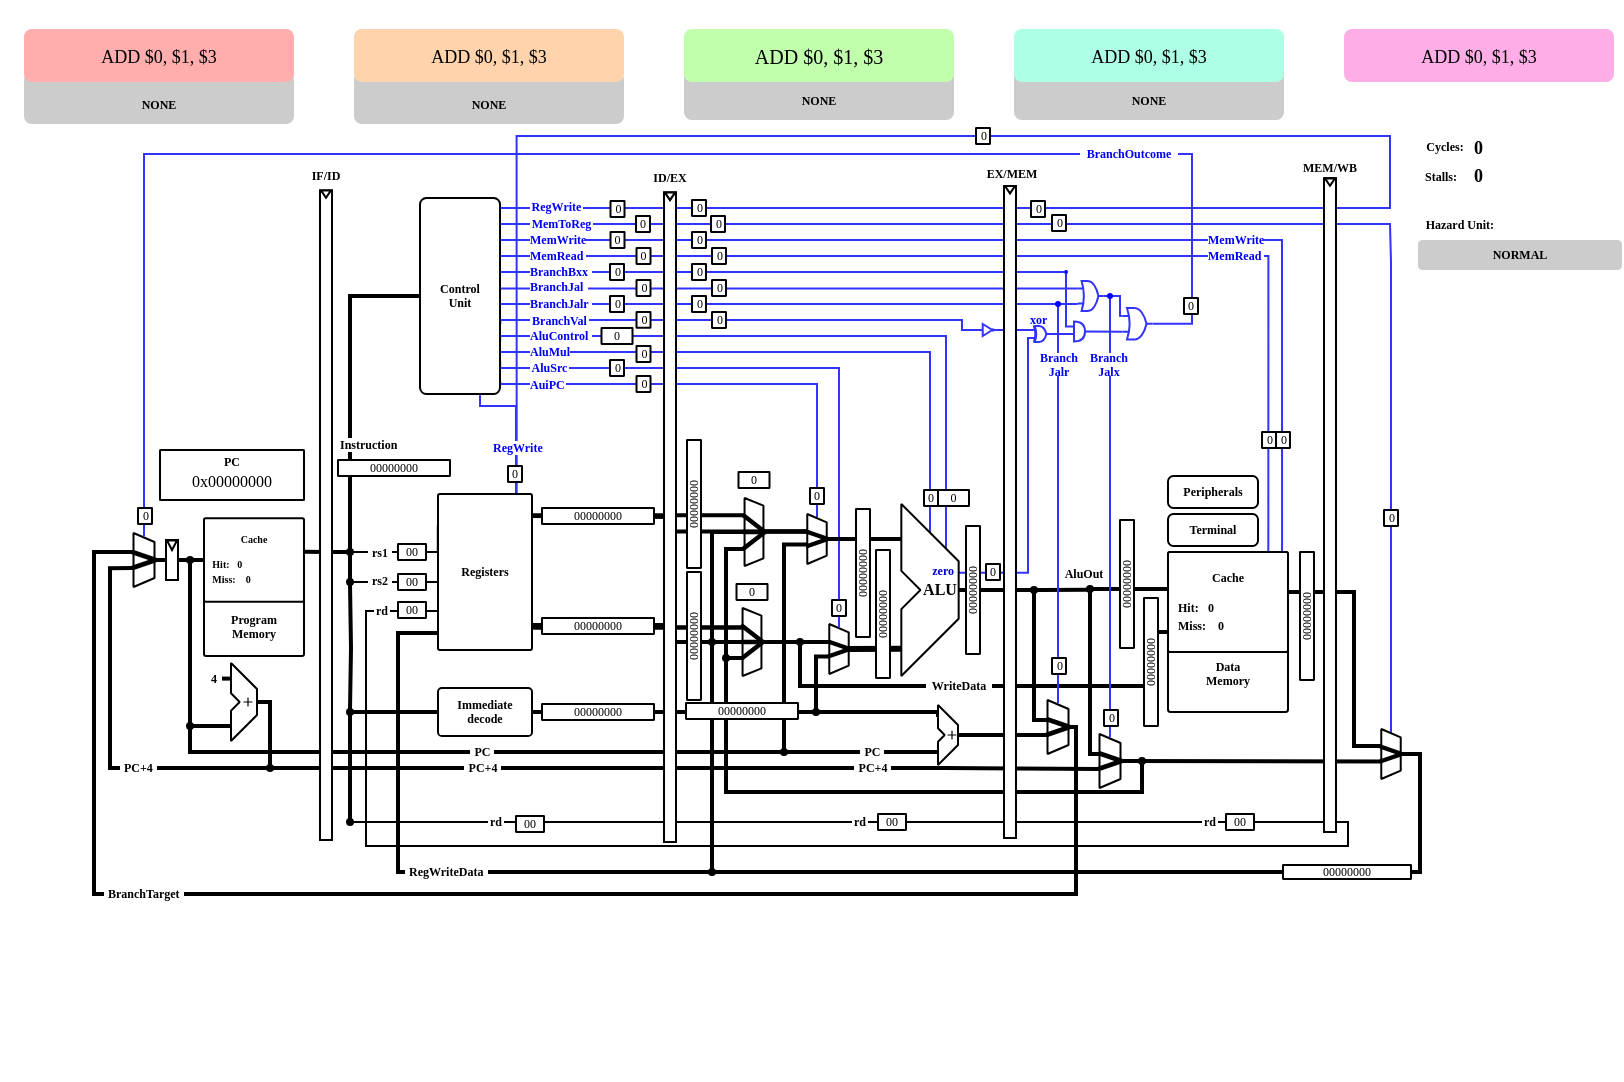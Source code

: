 <mxfile compressed="false" version="17.1.0" type="device">
  <diagram id="6v_UKsHeDzqBDUNiW_st" name="RISC-V">
    <mxGraphModel dx="458" dy="279" grid="1" gridSize="1" guides="1" tooltips="1" connect="1" arrows="1" fold="1" page="1" pageScale="1" pageWidth="700" pageHeight="540" background="#ffffff" math="0" shadow="0">
      <root>
        <mxCell id="0jYIva3T7vnUbckOAgtF-0" />
        <mxCell id="0jYIva3T7vnUbckOAgtF-1" style="locked=1;" parent="0jYIva3T7vnUbckOAgtF-0" visible="0" />
        <UserObject label="" tags="simple forwarding pipeline" id="Haz_8EwUBin59iLyk_8Q-227">
          <mxCell style="rounded=1;gradientColor=none;perimeterSpacing=0;arcSize=1;strokeColor=none;movable=1;resizable=1;rotatable=1;deletable=1;editable=1;connectable=1;" parent="0jYIva3T7vnUbckOAgtF-1" vertex="1">
            <mxGeometry width="824" height="463" as="geometry" />
          </mxCell>
        </UserObject>
        <mxCell id="Haz_8EwUBin59iLyk_8Q-26" value="CPU" parent="0jYIva3T7vnUbckOAgtF-0" />
        <UserObject label="" tags="simple" id="1xC1WIjRaXcGuhJV2cBO-5">
          <mxCell style="edgeStyle=orthogonalEdgeStyle;rounded=0;orthogonalLoop=1;jettySize=auto;html=1;exitX=0.75;exitY=1;exitDx=0;exitDy=0;entryX=0.83;entryY=0.009;entryDx=0;entryDy=0;entryPerimeter=0;labelBackgroundColor=none;endArrow=none;fontSize=6;fontFamily=sans-serif;strokeColor=#3333FF;fontColor=default;endFill=0;shadow=0;strokeWidth=1;sketch=0;" parent="Haz_8EwUBin59iLyk_8Q-26" source="Haz_8EwUBin59iLyk_8Q-85" target="Haz_8EwUBin59iLyk_8Q-40" edge="1">
            <mxGeometry relative="1" as="geometry">
              <Array as="points">
                <mxPoint x="241" y="203" />
                <mxPoint x="259" y="203" />
              </Array>
            </mxGeometry>
          </mxCell>
        </UserObject>
        <UserObject label="" tags="simple pipeline" id="1xC1WIjRaXcGuhJV2cBO-3">
          <mxCell style="edgeStyle=orthogonalEdgeStyle;rounded=0;orthogonalLoop=1;jettySize=auto;html=1;entryX=0.998;entryY=0.84;entryDx=0;entryDy=0;entryPerimeter=0;labelBackgroundColor=none;endArrow=none;fontSize=6;fontFamily=sans-serif;strokeColor=#000000;fontColor=#000000;endFill=0;shadow=0;strokeWidth=2;sketch=0;" parent="Haz_8EwUBin59iLyk_8Q-26" source="hCaf9_x39W0CY-DPdxUN-13" target="Haz_8EwUBin59iLyk_8Q-40" edge="1">
            <mxGeometry relative="1" as="geometry" />
          </mxCell>
        </UserObject>
        <UserObject label="" tags="forwarding simple pipeline" id="q-6THzIC0rTZull3DPy9-49">
          <mxCell style="edgeStyle=orthogonalEdgeStyle;rounded=0;jumpStyle=none;orthogonalLoop=1;jettySize=auto;html=1;fontColor=default;entryX=0.836;entryY=0.024;entryDx=0;entryDy=0;entryPerimeter=0;labelBackgroundColor=none;endArrow=none;fontSize=6;fontFamily=sans-serif;strokeColor=#3333FF;sketch=0;shadow=0;endFill=0;strokeWidth=1;" parent="Haz_8EwUBin59iLyk_8Q-26" source="Haz_8EwUBin59iLyk_8Q-85" target="uWEq7-W_z53UrtFael4O-37" edge="1">
            <mxGeometry relative="1" as="geometry">
              <mxPoint x="634" y="274" as="targetPoint" />
              <Array as="points">
                <mxPoint x="635" y="128" />
              </Array>
            </mxGeometry>
          </mxCell>
        </UserObject>
        <UserObject label="" tags="forwarding simple pipeline" id="q-6THzIC0rTZull3DPy9-39">
          <mxCell style="edgeStyle=orthogonalEdgeStyle;rounded=0;jumpStyle=none;orthogonalLoop=1;jettySize=auto;html=1;exitX=1.017;exitY=0.942;exitDx=0;exitDy=0;entryX=0.693;entryY=0.246;entryDx=0;entryDy=0;entryPerimeter=0;fontColor=default;labelBackgroundColor=none;endArrow=none;fontSize=6;fontFamily=sans-serif;strokeColor=#3333FF;sketch=0;shadow=0;endFill=0;strokeWidth=1;exitPerimeter=0;" parent="Haz_8EwUBin59iLyk_8Q-26" source="Haz_8EwUBin59iLyk_8Q-85" target="Haz_8EwUBin59iLyk_8Q-180" edge="1">
            <mxGeometry relative="1" as="geometry">
              <Array as="points">
                <mxPoint x="241" y="192" />
                <mxPoint x="241" y="176" />
                <mxPoint x="466" y="176" />
                <mxPoint x="466" y="273" />
              </Array>
            </mxGeometry>
          </mxCell>
        </UserObject>
        <UserObject label="" tags="simple pipeline forwarding" id="Haz_8EwUBin59iLyk_8Q-60">
          <mxCell style="edgeStyle=orthogonalEdgeStyle;rounded=0;sketch=0;jumpStyle=none;jumpSize=4;orthogonalLoop=1;jettySize=auto;shadow=0;endArrow=none;endFill=0;strokeColor=#000000;strokeWidth=1;fontSize=6;fontFamily=sans-serif;verticalAlign=middle;align=center;labelPosition=center;verticalLabelPosition=middle;labelBackgroundColor=none;html=1;exitX=0.5;exitY=1;exitDx=0;exitDy=0;entryX=0;entryY=0.75;entryDx=0;entryDy=0;" parent="Haz_8EwUBin59iLyk_8Q-26" source="hCaf9_x39W0CY-DPdxUN-3" target="Haz_8EwUBin59iLyk_8Q-40" edge="1">
            <mxGeometry relative="1" as="geometry">
              <Array as="points">
                <mxPoint x="675" y="411" />
                <mxPoint x="675" y="423" />
                <mxPoint x="184" y="423" />
                <mxPoint x="184" y="306" />
              </Array>
              <mxPoint x="176" y="406" as="sourcePoint" />
              <mxPoint x="184" y="512" as="targetPoint" />
            </mxGeometry>
          </mxCell>
        </UserObject>
        <UserObject label="" tags="forwarding" id="hCaf9_x39W0CY-DPdxUN-24">
          <mxCell style="edgeStyle=orthogonalEdgeStyle;rounded=0;jumpStyle=none;orthogonalLoop=1;jettySize=auto;html=1;exitX=0;exitY=0.35;exitDx=0;exitDy=0;exitPerimeter=0;entryX=0.993;entryY=0.136;entryDx=0;entryDy=0;entryPerimeter=0;strokeWidth=2;labelBackgroundColor=none;endArrow=none;fontSize=6;fontFamily=sans-serif;strokeColor=#000000;shadow=0;endFill=0;sketch=0;" parent="Haz_8EwUBin59iLyk_8Q-26" source="i2To6XwWsyNyerFe5G8K-12" target="Haz_8EwUBin59iLyk_8Q-40" edge="1">
            <mxGeometry relative="1" as="geometry">
              <Array as="points">
                <mxPoint x="378" y="266" />
                <mxPoint x="378" y="258" />
              </Array>
            </mxGeometry>
          </mxCell>
        </UserObject>
        <UserObject label="" tags="forwarding" id="hCaf9_x39W0CY-DPdxUN-17">
          <mxCell style="edgeStyle=orthogonalEdgeStyle;rounded=0;jumpStyle=none;orthogonalLoop=1;jettySize=auto;html=1;exitX=0;exitY=0.35;exitDx=0;exitDy=0;exitPerimeter=0;entryX=1;entryY=0.5;entryDx=0;entryDy=0;entryPerimeter=0;strokeWidth=2;labelBackgroundColor=none;endArrow=none;fontSize=6;fontFamily=sans-serif;strokeColor=#000000;sketch=0;shadow=0;endFill=0;" parent="Haz_8EwUBin59iLyk_8Q-26" source="i2To6XwWsyNyerFe5G8K-12" target="Haz_8EwUBin59iLyk_8Q-116" edge="1">
            <mxGeometry relative="1" as="geometry" />
          </mxCell>
        </UserObject>
        <UserObject label="" tags="forwarding simple pipeline" id="dX68U42Ih_FQ-UEPESkK-9">
          <mxCell style="edgeStyle=orthogonalEdgeStyle;rounded=0;jumpStyle=arc;orthogonalLoop=1;jettySize=auto;html=1;exitX=1;exitY=0.5;exitDx=0;exitDy=0;exitPerimeter=0;entryX=0;entryY=0.35;entryDx=0;entryDy=0;entryPerimeter=0;shadow=0;fontFamily=sans-serif;fontSize=6;strokeWidth=2;labelBackgroundColor=none;endFill=0;endArrow=none;sketch=0;" parent="Haz_8EwUBin59iLyk_8Q-26" source="dX68U42Ih_FQ-UEPESkK-6" target="Haz_8EwUBin59iLyk_8Q-112" edge="1">
            <mxGeometry relative="1" as="geometry" />
          </mxCell>
        </UserObject>
        <UserObject label="" tags="forwarding pipeline simple" id="dX68U42Ih_FQ-UEPESkK-3">
          <mxCell style="edgeStyle=orthogonalEdgeStyle;rounded=0;orthogonalLoop=1;jettySize=auto;html=1;shadow=0;fontFamily=sans-serif;fontSize=6;strokeWidth=2;labelBackgroundColor=none;endFill=0;endArrow=none;sketch=0;jumpStyle=none;exitX=1;exitY=0.5;exitDx=0;exitDy=0;entryX=0;entryY=0.5;entryDx=0;entryDy=0;" parent="Haz_8EwUBin59iLyk_8Q-26" source="dX68U42Ih_FQ-UEPESkK-11" target="hCaf9_x39W0CY-DPdxUN-22" edge="1">
            <mxGeometry relative="1" as="geometry">
              <mxPoint x="461" y="381" as="targetPoint" />
              <mxPoint x="147" y="386" as="sourcePoint" />
              <Array as="points">
                <mxPoint x="386" y="384" />
                <mxPoint x="386" y="384" />
              </Array>
            </mxGeometry>
          </mxCell>
        </UserObject>
        <UserObject label="" tags="forwarding simple pipeline" id="Zvq364hImIOJoiC3617Z-14">
          <mxCell style="edgeStyle=orthogonalEdgeStyle;rounded=0;sketch=0;jumpStyle=none;jumpSize=3;orthogonalLoop=1;jettySize=auto;shadow=0;endArrow=none;endFill=0;strokeColor=#000000;strokeWidth=2;fontSize=6;fontFamily=sans-serif;verticalAlign=middle;align=center;labelPosition=center;verticalLabelPosition=middle;labelBackgroundColor=none;html=1;exitX=1;exitY=0.5;exitDx=0;exitDy=0;exitPerimeter=0;jumpSize=4;entryX=0;entryY=0.35;entryDx=0;entryDy=0;entryPerimeter=0;" parent="Haz_8EwUBin59iLyk_8Q-26" source="Haz_8EwUBin59iLyk_8Q-222" target="nrxDrlzc4rpCp8ehld49-22" edge="1">
            <mxGeometry relative="1" as="geometry">
              <mxPoint x="508.667" y="365.5" as="sourcePoint" />
              <mxPoint x="548.139" y="368.25" as="targetPoint" />
              <Array as="points">
                <mxPoint x="490" y="368" />
                <mxPoint x="490" y="368" />
              </Array>
            </mxGeometry>
          </mxCell>
        </UserObject>
        <UserObject label="" tags="simple pipeline forwarding" id="HRoSpS79B9qHWH9jaoA8-7">
          <mxCell style="edgeStyle=orthogonalEdgeStyle;rounded=0;jumpStyle=none;jumpSize=4;orthogonalLoop=1;jettySize=auto;html=1;entryX=0;entryY=0.5;entryDx=0;entryDy=0;endArrow=none;endFill=0;shadow=0;fontFamily=sans-serif;fontSize=6;strokeWidth=2;labelBackgroundColor=none;sketch=0;exitX=0.5;exitY=1;exitDx=0;exitDy=0;" parent="Haz_8EwUBin59iLyk_8Q-26" source="hCaf9_x39W0CY-DPdxUN-13" target="Haz_8EwUBin59iLyk_8Q-211" edge="1">
            <mxGeometry relative="1" as="geometry">
              <mxPoint x="461" y="333" as="sourcePoint" />
              <Array as="points">
                <mxPoint x="401" y="343" />
                <mxPoint x="576" y="343" />
                <mxPoint x="576" y="316" />
              </Array>
            </mxGeometry>
          </mxCell>
        </UserObject>
        <object label="" tags="forwarding" id="Haz_8EwUBin59iLyk_8Q-31">
          <mxCell style="edgeStyle=orthogonalEdgeStyle;rounded=0;sketch=0;jumpStyle=none;jumpSize=4;orthogonalLoop=1;jettySize=auto;shadow=0;labelBackgroundColor=none;endArrow=none;endFill=0;strokeWidth=2;fontFamily=sans-serif;fontSize=6;exitX=0.5;exitY=1;exitDx=0;exitDy=0;entryX=0.5;entryY=1;entryDx=0;entryDy=0;" parent="Haz_8EwUBin59iLyk_8Q-26" source="hCaf9_x39W0CY-DPdxUN-12" target="q-6THzIC0rTZull3DPy9-3" edge="1">
            <mxGeometry relative="1" as="geometry">
              <mxPoint x="561" y="469" as="targetPoint" />
              <mxPoint x="418" y="335" as="sourcePoint" />
              <Array as="points">
                <mxPoint x="364" y="396" />
                <mxPoint x="572" y="396" />
                <mxPoint x="572" y="381" />
              </Array>
            </mxGeometry>
          </mxCell>
        </object>
        <object label="" tags="forwarding" id="Haz_8EwUBin59iLyk_8Q-32">
          <mxCell style="edgeStyle=orthogonalEdgeStyle;rounded=0;sketch=0;jumpStyle=none;jumpSize=4;orthogonalLoop=1;jettySize=auto;html=1;shadow=0;labelBackgroundColor=none;endArrow=none;endFill=0;strokeWidth=2;fontFamily=sans-serif;fontSize=6;entryX=0.5;entryY=1;entryDx=0;entryDy=0;exitX=0.5;exitY=0;exitDx=0;exitDy=0;" parent="Haz_8EwUBin59iLyk_8Q-26" source="q-6THzIC0rTZull3DPy9-4" target="hCaf9_x39W0CY-DPdxUN-10" edge="1">
            <mxGeometry relative="1" as="geometry">
              <mxPoint x="411" y="327" as="targetPoint" />
              <mxPoint x="357" y="531" as="sourcePoint" />
            </mxGeometry>
          </mxCell>
        </object>
        <UserObject label="" tags="pipeline simple forwarding" id="nrxDrlzc4rpCp8ehld49-7">
          <mxCell style="edgeStyle=orthogonalEdgeStyle;rounded=0;sketch=0;jumpStyle=none;jumpSize=4;orthogonalLoop=1;jettySize=auto;shadow=0;endArrow=none;endFill=0;strokeColor=#3333FF;strokeWidth=1;fontSize=6;fontFamily=sans-serif;verticalAlign=middle;align=center;labelPosition=center;verticalLabelPosition=middle;labelBackgroundColor=none;html=1;exitX=0.5;exitY=0.065;exitDx=0;exitDy=0;exitPerimeter=0;" parent="Haz_8EwUBin59iLyk_8Q-26" source="i2To6XwWsyNyerFe5G8K-12" target="Haz_8EwUBin59iLyk_8Q-85" edge="1">
            <mxGeometry relative="1" as="geometry">
              <mxPoint x="251.2" y="178.15" as="targetPoint" />
              <Array as="points">
                <mxPoint x="410" y="192" />
              </Array>
              <mxPoint x="402" y="244" as="sourcePoint" />
            </mxGeometry>
          </mxCell>
        </UserObject>
        <UserObject label="NONE" tags="pipeline forwarding" component="multi-text-value" source="memory-exception" id="kbNWJ5ZPAqXhiAnqFs6d-6">
          <mxCell style="text;strokeColor=none;align=center;verticalAlign=middle;rounded=1;fontSize=6;fontFamily=sans-serif;spacing=3;fontStyle=1;labelPosition=center;verticalLabelPosition=middle;labelBackgroundColor=none;spacingBottom=0;fillColor=#CCCCCC;spacingTop=7;" parent="Haz_8EwUBin59iLyk_8Q-26" vertex="1">
            <mxGeometry x="508" y="34" width="135" height="26" as="geometry" />
          </mxCell>
        </UserObject>
        <UserObject label="NONE" tags="pipeline forwarding" component="multi-text-value" source="execute-exception" id="dQApTKY7MUPNvbngPjsP-8">
          <mxCell style="text;strokeColor=none;align=center;verticalAlign=middle;rounded=1;fontSize=6;fontFamily=sans-serif;spacing=3;fontStyle=1;labelPosition=center;verticalLabelPosition=middle;labelBackgroundColor=none;spacingBottom=0;fillColor=#CCCCCC;spacingTop=7;" parent="Haz_8EwUBin59iLyk_8Q-26" vertex="1">
            <mxGeometry x="343" y="34" width="135" height="26" as="geometry" />
          </mxCell>
        </UserObject>
        <UserObject label="NONE" tags="pipeline forwarding" component="multi-text-value" source="decode-exception" id="kbNWJ5ZPAqXhiAnqFs6d-3">
          <mxCell style="text;strokeColor=none;align=center;verticalAlign=middle;rounded=1;fontSize=6;fontFamily=sans-serif;spacing=3;fontStyle=1;labelPosition=center;verticalLabelPosition=middle;labelBackgroundColor=none;spacingBottom=0;fillColor=#CCCCCC;spacingTop=7;" parent="Haz_8EwUBin59iLyk_8Q-26" vertex="1">
            <mxGeometry x="178" y="36" width="135" height="26" as="geometry" />
          </mxCell>
        </UserObject>
        <UserObject label="NONE" tags="simple pipeline forwarding" component="multi-text-value" source="fetch-exception" id="uWEq7-W_z53UrtFael4O-88">
          <mxCell style="text;strokeColor=none;align=center;verticalAlign=middle;rounded=1;fontSize=6;fontFamily=sans-serif;spacing=3;fontStyle=1;labelPosition=center;verticalLabelPosition=middle;labelBackgroundColor=none;spacingBottom=0;fillColor=#CCCCCC;spacingTop=7;" parent="Haz_8EwUBin59iLyk_8Q-26" vertex="1">
            <mxGeometry x="13" y="36" width="135" height="26" as="geometry" />
          </mxCell>
        </UserObject>
        <UserObject label="" tags="simple pipeline forwarding" id="Haz_8EwUBin59iLyk_8Q-30">
          <mxCell style="edgeStyle=orthogonalEdgeStyle;rounded=0;sketch=0;jumpStyle=arc;jumpSize=4;orthogonalLoop=1;jettySize=auto;shadow=0;endArrow=none;endFill=0;strokeColor=#3333FF;strokeWidth=1;fontSize=6;fontFamily=sans-serif;verticalAlign=middle;align=center;labelPosition=center;verticalLabelPosition=middle;labelBackgroundColor=none;html=1;exitX=0.5;exitY=0.17;exitDx=0;exitDy=0;exitPerimeter=0;entryX=1.002;entryY=0.733;entryDx=0;entryDy=0;entryPerimeter=0;" parent="Haz_8EwUBin59iLyk_8Q-26" source="Haz_8EwUBin59iLyk_8Q-180" target="Haz_8EwUBin59iLyk_8Q-85" edge="1">
            <mxGeometry x="486" y="255" as="geometry">
              <mxPoint x="251" y="145.5" as="targetPoint" />
              <Array as="points">
                <mxPoint x="466" y="277" />
                <mxPoint x="474" y="277" />
                <mxPoint x="474" y="168" />
                <mxPoint x="251" y="168" />
              </Array>
              <mxPoint x="498" y="269.62" as="sourcePoint" />
            </mxGeometry>
          </mxCell>
        </UserObject>
        <UserObject label="" tags="simple pipeline forwarding" id="Haz_8EwUBin59iLyk_8Q-36">
          <mxCell style="group;rounded=0;container=0;fontFamily=sans-serif;fontSize=6;verticalAlign=middle;align=center;labelPosition=center;verticalLabelPosition=middle;labelBackgroundColor=none;html=1;" parent="Haz_8EwUBin59iLyk_8Q-26" vertex="1" connectable="0">
            <mxGeometry x="1" width="752" height="540" as="geometry" />
          </mxCell>
        </UserObject>
        <UserObject label="" tags="simple pipeline forwarding" id="Haz_8EwUBin59iLyk_8Q-37">
          <mxCell style="edgeStyle=orthogonalEdgeStyle;jumpStyle=arc;jumpSize=4;orthogonalLoop=1;jettySize=auto;entryX=-0.003;entryY=0.503;entryDx=0;entryDy=0;endArrow=none;endFill=0;fontSize=6;strokeWidth=2;sketch=0;shadow=0;rounded=0;fontFamily=sans-serif;verticalAlign=middle;align=center;labelPosition=center;verticalLabelPosition=middle;labelBackgroundColor=none;html=1;exitX=1;exitY=0.5;exitDx=0;exitDy=0;entryPerimeter=0;" parent="Haz_8EwUBin59iLyk_8Q-26" source="dX68U42Ih_FQ-UEPESkK-13" target="uWEq7-W_z53UrtFael4O-36" edge="1">
            <mxGeometry relative="1" as="geometry">
              <mxPoint x="54" y="298" as="sourcePoint" />
            </mxGeometry>
          </mxCell>
        </UserObject>
        <UserObject label="" tags="simple pipeline forwarding" id="Haz_8EwUBin59iLyk_8Q-38">
          <mxCell style="edgeStyle=orthogonalEdgeStyle;rounded=0;sketch=0;jumpStyle=none;jumpSize=4;orthogonalLoop=1;jettySize=auto;shadow=0;endArrow=none;endFill=0;strokeColor=#000000;strokeWidth=2;fontSize=6;fontFamily=sans-serif;verticalAlign=middle;align=center;labelPosition=center;verticalLabelPosition=middle;labelBackgroundColor=none;html=1;entryX=0;entryY=0.5;entryDx=0;entryDy=0;exitX=1;exitY=0.5;exitDx=0;exitDy=0;exitPerimeter=0;" parent="Haz_8EwUBin59iLyk_8Q-26" source="dQApTKY7MUPNvbngPjsP-5" target="Haz_8EwUBin59iLyk_8Q-177" edge="1">
            <mxGeometry relative="1" as="geometry">
              <Array as="points" />
              <mxPoint x="58" y="276" as="targetPoint" />
              <mxPoint x="53" y="300" as="sourcePoint" />
            </mxGeometry>
          </mxCell>
        </UserObject>
        <UserObject label="" tags="pipeline forwarding" id="Haz_8EwUBin59iLyk_8Q-42">
          <mxCell style="edgeStyle=orthogonalEdgeStyle;rounded=0;sketch=0;jumpStyle=none;jumpSize=4;orthogonalLoop=1;jettySize=auto;shadow=0;endArrow=none;endFill=0;strokeWidth=1;fontSize=6;strokeColor=#3333FF;entryX=0.837;entryY=0.004;entryDx=0;entryDy=0;entryPerimeter=0;fontFamily=sans-serif;verticalAlign=middle;align=center;labelPosition=center;verticalLabelPosition=middle;labelBackgroundColor=none;html=1;exitX=0.999;exitY=0.086;exitDx=0;exitDy=0;exitPerimeter=0;" parent="Haz_8EwUBin59iLyk_8Q-26" source="Haz_8EwUBin59iLyk_8Q-85" target="Haz_8EwUBin59iLyk_8Q-40" edge="1">
            <mxGeometry relative="1" as="geometry">
              <mxPoint x="281" y="232" as="targetPoint" />
              <Array as="points">
                <mxPoint x="251" y="104" />
                <mxPoint x="696" y="104" />
                <mxPoint x="696" y="68" />
                <mxPoint x="259" y="68" />
              </Array>
              <mxPoint x="291" y="107" as="sourcePoint" />
            </mxGeometry>
          </mxCell>
        </UserObject>
        <UserObject label="" tags="simple pipeline forwarding" id="Haz_8EwUBin59iLyk_8Q-44">
          <mxCell style="edgeStyle=orthogonalEdgeStyle;rounded=0;sketch=0;jumpStyle=none;orthogonalLoop=1;jettySize=auto;shadow=0;endArrow=none;endFill=0;strokeColor=#000000;strokeWidth=2;fontSize=6;fontFamily=sans-serif;verticalAlign=middle;align=center;labelPosition=center;verticalLabelPosition=middle;labelBackgroundColor=none;html=1;exitX=1;exitY=0.5;exitDx=0;exitDy=0;entryX=0;entryY=0.2;entryDx=0;entryDy=0;entryPerimeter=0;" parent="Haz_8EwUBin59iLyk_8Q-26" source="Haz_8EwUBin59iLyk_8Q-45" target="Haz_8EwUBin59iLyk_8Q-222" edge="1">
            <mxGeometry relative="1" as="geometry">
              <mxPoint x="267" y="360" as="sourcePoint" />
              <mxPoint x="288.0" y="361.0" as="targetPoint" />
              <Array as="points">
                <mxPoint x="470" y="356" />
              </Array>
            </mxGeometry>
          </mxCell>
        </UserObject>
        <UserObject label="Immediate&#xa;decode" tags="simple pipeline forwarding" id="Haz_8EwUBin59iLyk_8Q-45">
          <mxCell style="rounded=1;gradientColor=none;arcSize=8;fontSize=6;fontFamily=sans-serif;fontStyle=1;verticalAlign=middle;align=center;labelPosition=center;verticalLabelPosition=middle;labelBackgroundColor=none;" parent="Haz_8EwUBin59iLyk_8Q-26" vertex="1">
            <mxGeometry x="220" y="344" width="47" height="24" as="geometry" />
          </mxCell>
        </UserObject>
        <UserObject label="" tags="simple pipeline forwarding" id="Haz_8EwUBin59iLyk_8Q-46">
          <mxCell style="edgeStyle=orthogonalEdgeStyle;rounded=0;sketch=0;jumpStyle=sharp;orthogonalLoop=1;jettySize=auto;exitX=1;exitY=0.25;exitDx=0;exitDy=0;entryX=0;entryY=0.65;entryDx=0;entryDy=0;entryPerimeter=0;shadow=0;endArrow=none;endFill=0;strokeColor=default;strokeWidth=2;fontSize=6;fontFamily=sans-serif;verticalAlign=middle;align=center;labelPosition=center;verticalLabelPosition=middle;labelBackgroundColor=none;html=1;" parent="Haz_8EwUBin59iLyk_8Q-26" source="Haz_8EwUBin59iLyk_8Q-211" target="Haz_8EwUBin59iLyk_8Q-112" edge="1">
            <mxGeometry relative="1" as="geometry">
              <Array as="points">
                <mxPoint x="678" y="296" />
                <mxPoint x="678" y="373" />
                <mxPoint x="692" y="373" />
              </Array>
              <mxPoint x="690.096" y="288.06" as="targetPoint" />
            </mxGeometry>
          </mxCell>
        </UserObject>
        <UserObject label="" tags="simple pipeline forwarding" id="Haz_8EwUBin59iLyk_8Q-47">
          <mxCell style="edgeStyle=orthogonalEdgeStyle;rounded=0;sketch=0;jumpStyle=none;jumpSize=4;orthogonalLoop=1;jettySize=auto;entryX=0.999;entryY=0.362;entryDx=0;entryDy=0;entryPerimeter=0;shadow=0;endArrow=none;endFill=0;strokeColor=#3333FF;strokeWidth=1;fontSize=6;fontFamily=sans-serif;verticalAlign=middle;align=center;labelPosition=center;verticalLabelPosition=middle;labelBackgroundColor=none;html=1;exitX=0;exitY=0.5;exitDx=0;exitDy=0;" parent="Haz_8EwUBin59iLyk_8Q-26" source="q-6THzIC0rTZull3DPy9-11" target="Haz_8EwUBin59iLyk_8Q-85" edge="1">
            <mxGeometry relative="1" as="geometry">
              <mxPoint x="562.25" y="136" as="sourcePoint" />
              <Array as="points">
                <mxPoint x="251" y="136" />
              </Array>
            </mxGeometry>
          </mxCell>
        </UserObject>
        <UserObject label="" tags="simple pipeline forwarding" id="Haz_8EwUBin59iLyk_8Q-48">
          <mxCell style="edgeStyle=orthogonalEdgeStyle;rounded=0;sketch=0;jumpStyle=none;jumpSize=4;orthogonalLoop=1;jettySize=auto;exitX=0.834;exitY=0.001;exitDx=0;exitDy=0;shadow=0;endArrow=none;endFill=0;strokeColor=#3333FF;strokeWidth=1;fontSize=6;exitPerimeter=0;fontFamily=sans-serif;verticalAlign=middle;align=center;labelPosition=center;verticalLabelPosition=middle;labelBackgroundColor=none;html=1;" parent="Haz_8EwUBin59iLyk_8Q-26" target="Haz_8EwUBin59iLyk_8Q-85" edge="1">
            <mxGeometry relative="1" as="geometry">
              <Array as="points">
                <mxPoint x="642" y="120" />
              </Array>
              <mxPoint x="642.04" y="276.08" as="sourcePoint" />
              <mxPoint x="258.2" y="125.46" as="targetPoint" />
            </mxGeometry>
          </mxCell>
        </UserObject>
        <UserObject label="" tags="simple pipeline forwarding" id="Haz_8EwUBin59iLyk_8Q-49">
          <mxCell style="edgeStyle=orthogonalEdgeStyle;rounded=0;sketch=0;jumpStyle=none;jumpSize=4;orthogonalLoop=1;jettySize=auto;exitX=0.5;exitY=0.065;exitDx=0;exitDy=0;entryX=0.999;entryY=0.175;entryDx=0;entryDy=0;entryPerimeter=0;shadow=0;endArrow=none;endFill=0;strokeColor=#3333FF;strokeWidth=1;fontSize=6;fontFamily=sans-serif;verticalAlign=middle;align=center;labelPosition=center;verticalLabelPosition=middle;labelBackgroundColor=none;html=1;exitPerimeter=0;" parent="Haz_8EwUBin59iLyk_8Q-26" source="Haz_8EwUBin59iLyk_8Q-112" target="Haz_8EwUBin59iLyk_8Q-85" edge="1">
            <mxGeometry relative="1" as="geometry">
              <Array as="points">
                <mxPoint x="697" y="131" />
                <mxPoint x="696" y="131" />
                <mxPoint x="696" y="112" />
                <mxPoint x="251" y="112" />
              </Array>
              <mxPoint x="695.137" y="273.287" as="sourcePoint" />
            </mxGeometry>
          </mxCell>
        </UserObject>
        <UserObject label="" tags="simple pipeline forwarding" id="Haz_8EwUBin59iLyk_8Q-51">
          <mxCell style="edgeStyle=orthogonalEdgeStyle;rounded=0;sketch=0;jumpStyle=none;orthogonalLoop=1;jettySize=auto;shadow=0;endArrow=none;endFill=0;strokeColor=#000000;strokeWidth=2;fontSize=6;fontFamily=sans-serif;verticalAlign=middle;align=center;labelPosition=center;verticalLabelPosition=middle;labelBackgroundColor=none;html=1;exitX=1;exitY=0.5;exitDx=0;exitDy=0;exitPerimeter=0;entryX=0;entryY=0.5;entryDx=0;entryDy=0;" parent="Haz_8EwUBin59iLyk_8Q-26" source="Haz_8EwUBin59iLyk_8Q-180" target="Haz_8EwUBin59iLyk_8Q-56" edge="1">
            <mxGeometry relative="1" as="geometry">
              <mxPoint x="516" y="296" as="sourcePoint" />
              <mxPoint x="522" y="307" as="targetPoint" />
            </mxGeometry>
          </mxCell>
        </UserObject>
        <UserObject label="" tags="simple pipeline forwarding" id="Haz_8EwUBin59iLyk_8Q-52">
          <mxCell style="edgeStyle=orthogonalEdgeStyle;rounded=0;sketch=0;jumpStyle=sharp;orthogonalLoop=1;jettySize=auto;shadow=0;endArrow=none;endFill=0;strokeColor=#3333FF;strokeWidth=1;fontFamily=sans-serif;fontSize=6;verticalAlign=middle;align=center;labelPosition=center;verticalLabelPosition=middle;labelBackgroundColor=none;html=1;exitX=1;exitY=0.4;exitDx=0;exitDy=0;exitPerimeter=0;entryX=0;entryY=0.75;entryDx=0;entryDy=0;entryPerimeter=0;" parent="Haz_8EwUBin59iLyk_8Q-26" source="Haz_8EwUBin59iLyk_8Q-180" target="nrxDrlzc4rpCp8ehld49-40" edge="1">
            <mxGeometry relative="1" as="geometry">
              <Array as="points">
                <mxPoint x="515" y="286" />
                <mxPoint x="515" y="169" />
              </Array>
              <mxPoint x="516" y="284" as="sourcePoint" />
              <mxPoint x="549" y="209" as="targetPoint" />
            </mxGeometry>
          </mxCell>
        </UserObject>
        <UserObject label="" tags="simple pipeline forwarding" id="Haz_8EwUBin59iLyk_8Q-55">
          <mxCell style="edgeStyle=orthogonalEdgeStyle;rounded=0;sketch=0;jumpStyle=none;orthogonalLoop=1;jettySize=auto;exitX=1;exitY=0.5;exitDx=0;exitDy=0;entryX=0.009;entryY=0.371;entryDx=0;entryDy=0;shadow=0;endArrow=none;endFill=0;strokeColor=#000000;strokeWidth=2;fontSize=6;fontFamily=sans-serif;verticalAlign=middle;align=center;labelPosition=center;verticalLabelPosition=middle;labelBackgroundColor=none;html=1;entryPerimeter=0;startArrow=none;" parent="Haz_8EwUBin59iLyk_8Q-26" source="kLYEyaSkJVZjgnE96DWi-3" edge="1">
            <mxGeometry relative="1" as="geometry">
              <Array as="points">
                <mxPoint x="551" y="295" />
                <mxPoint x="551" y="295" />
              </Array>
              <mxPoint x="533.0" y="294.5" as="sourcePoint" />
              <mxPoint x="584.54" y="294.55" as="targetPoint" />
            </mxGeometry>
          </mxCell>
        </UserObject>
        <UserObject label="" tags="forwarding simple pipeline" id="MQ-_pNAwyqKnrvp0fqe7-3">
          <mxCell style="edgeStyle=orthogonalEdgeStyle;rounded=0;jumpStyle=none;orthogonalLoop=1;jettySize=auto;html=1;entryX=0;entryY=0.65;entryDx=0;entryDy=0;entryPerimeter=0;fontColor=#0000FF;endArrow=none;endFill=0;strokeWidth=2;exitX=0.5;exitY=1;exitDx=0;exitDy=0;" parent="Haz_8EwUBin59iLyk_8Q-26" source="Haz_8EwUBin59iLyk_8Q-56" target="nrxDrlzc4rpCp8ehld49-22" edge="1">
            <mxGeometry relative="1" as="geometry">
              <mxPoint x="544" y="292.0" as="sourcePoint" />
              <mxPoint x="548.139" y="356.75" as="targetPoint" />
              <Array as="points">
                <mxPoint x="518" y="360" />
                <mxPoint x="525" y="360" />
              </Array>
            </mxGeometry>
          </mxCell>
        </UserObject>
        <UserObject label="" tags="simple pipeline forwarding" id="Haz_8EwUBin59iLyk_8Q-56">
          <mxCell style="ellipse;whiteSpace=wrap;aspect=fixed;rounded=0;fontSize=12;align=center;fillColor=#0;fontFamily=Helvetica;verticalAlign=middle;labelPosition=center;verticalLabelPosition=middle;labelBackgroundColor=none;html=1;strokeWidth=2;" parent="Haz_8EwUBin59iLyk_8Q-26" vertex="1">
            <mxGeometry x="517" y="294" width="2" height="2" as="geometry" />
          </mxCell>
        </UserObject>
        <UserObject label="" tags="simple pipeline forwarding" id="Haz_8EwUBin59iLyk_8Q-57">
          <mxCell style="edgeStyle=orthogonalEdgeStyle;rounded=0;sketch=0;jumpStyle=none;orthogonalLoop=1;jettySize=auto;shadow=0;endArrow=none;endFill=0;strokeColor=#000000;strokeWidth=2;fontSize=6;fontFamily=sans-serif;verticalAlign=middle;align=center;labelPosition=center;verticalLabelPosition=middle;labelBackgroundColor=none;html=1;entryX=0;entryY=0.5;entryDx=0;entryDy=0;exitX=1;exitY=0.5;exitDx=0;exitDy=0;" parent="Haz_8EwUBin59iLyk_8Q-26" source="hCaf9_x39W0CY-DPdxUN-8" edge="1">
            <mxGeometry relative="1" as="geometry">
              <mxPoint x="448" y="357" as="targetPoint" />
              <mxPoint x="253" y="370" as="sourcePoint" />
              <Array as="points">
                <mxPoint x="448" y="356" />
              </Array>
            </mxGeometry>
          </mxCell>
        </UserObject>
        <UserObject label="" tags="simple pipeline forwarding" id="Haz_8EwUBin59iLyk_8Q-62">
          <mxCell style="edgeStyle=orthogonalEdgeStyle;rounded=0;sketch=0;jumpStyle=none;jumpSize=4;orthogonalLoop=1;jettySize=auto;entryX=0;entryY=0.5;entryDx=0;entryDy=0;shadow=0;endArrow=none;endFill=0;strokeColor=#000000;strokeWidth=2;fontSize=6;fontFamily=sans-serif;verticalAlign=middle;align=center;labelPosition=center;verticalLabelPosition=middle;labelBackgroundColor=none;html=1;exitX=1;exitY=0.5;exitDx=0;exitDy=0;" parent="Haz_8EwUBin59iLyk_8Q-26" source="hCaf9_x39W0CY-DPdxUN-5" target="Haz_8EwUBin59iLyk_8Q-45" edge="1">
            <mxGeometry relative="1" as="geometry">
              <mxPoint x="177" y="361" as="sourcePoint" />
              <Array as="points">
                <mxPoint x="188" y="356" />
                <mxPoint x="188" y="356" />
              </Array>
              <mxPoint x="220" y="360" as="targetPoint" />
            </mxGeometry>
          </mxCell>
        </UserObject>
        <UserObject label="" tags="simple pipeline forwarding" id="Haz_8EwUBin59iLyk_8Q-65">
          <mxCell style="edgeStyle=orthogonalEdgeStyle;rounded=0;sketch=0;jumpStyle=none;orthogonalLoop=1;jettySize=auto;shadow=0;endArrow=none;endFill=0;strokeColor=#000000;strokeWidth=2;fontSize=6;fontFamily=sans-serif;verticalAlign=middle;align=center;labelPosition=center;verticalLabelPosition=middle;labelBackgroundColor=none;html=1;exitX=0.5;exitY=1;exitDx=0;exitDy=0;entryX=0.5;entryY=0;entryDx=0;entryDy=0;" parent="Haz_8EwUBin59iLyk_8Q-26" target="hCaf9_x39W0CY-DPdxUN-5" edge="1">
            <mxGeometry relative="1" as="geometry">
              <mxPoint x="176" y="292.0" as="sourcePoint" />
              <mxPoint x="176" y="372.851" as="targetPoint" />
              <Array as="points" />
            </mxGeometry>
          </mxCell>
        </UserObject>
        <UserObject label="" tags="simple pipeline forwarding" id="Haz_8EwUBin59iLyk_8Q-66">
          <mxCell style="edgeStyle=orthogonalEdgeStyle;rounded=0;sketch=0;jumpStyle=sharp;orthogonalLoop=1;jettySize=auto;shadow=0;endArrow=none;endFill=0;strokeColor=#000000;strokeWidth=1;fontSize=6;fontFamily=sans-serif;verticalAlign=middle;align=center;labelPosition=center;verticalLabelPosition=middle;labelBackgroundColor=none;html=1;exitX=1;exitY=0.5;exitDx=0;exitDy=0;entryX=0.012;entryY=0.414;entryDx=0;entryDy=0;entryPerimeter=0;" parent="Haz_8EwUBin59iLyk_8Q-26" source="hCaf9_x39W0CY-DPdxUN-1" target="Haz_8EwUBin59iLyk_8Q-40" edge="1">
            <mxGeometry relative="1" as="geometry">
              <mxPoint x="192" y="288" as="sourcePoint" />
              <mxPoint x="219" y="290" as="targetPoint" />
              <Array as="points">
                <mxPoint x="220" y="291" />
              </Array>
            </mxGeometry>
          </mxCell>
        </UserObject>
        <UserObject label="" tags="simple pipeline forwarding" id="Haz_8EwUBin59iLyk_8Q-70">
          <mxCell style="edgeStyle=orthogonalEdgeStyle;rounded=0;sketch=0;jumpStyle=none;orthogonalLoop=1;jettySize=auto;exitX=0;exitY=0.5;exitDx=0;exitDy=0;entryX=0.995;entryY=0.401;entryDx=0;entryDy=0;entryPerimeter=0;shadow=0;endArrow=none;endFill=0;strokeColor=#000000;strokeWidth=2;fontSize=6;fontFamily=sans-serif;verticalAlign=middle;align=center;labelPosition=center;verticalLabelPosition=middle;labelBackgroundColor=none;html=1;" parent="Haz_8EwUBin59iLyk_8Q-26" source="hCaf9_x39W0CY-DPdxUN-0" target="uWEq7-W_z53UrtFael4O-36" edge="1">
            <mxGeometry relative="1" as="geometry">
              <Array as="points">
                <mxPoint x="165" y="276" />
              </Array>
            </mxGeometry>
          </mxCell>
        </UserObject>
        <UserObject label="" tags="simple pipeline forwarding" id="Haz_8EwUBin59iLyk_8Q-72">
          <mxCell style="edgeStyle=orthogonalEdgeStyle;rounded=0;sketch=0;jumpStyle=sharp;orthogonalLoop=1;jettySize=auto;entryX=-0.002;entryY=0.202;entryDx=0;entryDy=0;entryPerimeter=0;shadow=0;endArrow=none;endFill=0;strokeColor=#000000;strokeWidth=1;fontSize=6;fontFamily=sans-serif;verticalAlign=middle;align=center;labelPosition=center;verticalLabelPosition=middle;labelBackgroundColor=none;html=1;exitX=1;exitY=0.5;exitDx=0;exitDy=0;" parent="Haz_8EwUBin59iLyk_8Q-26" source="hCaf9_x39W0CY-DPdxUN-0" target="Haz_8EwUBin59iLyk_8Q-40" edge="1">
            <mxGeometry relative="1" as="geometry">
              <mxPoint x="192" y="268" as="sourcePoint" />
              <Array as="points">
                <mxPoint x="220" y="276" />
              </Array>
            </mxGeometry>
          </mxCell>
        </UserObject>
        <UserObject label="" tags="simple pipeline forwarding" id="Haz_8EwUBin59iLyk_8Q-77">
          <mxCell style="edgeStyle=orthogonalEdgeStyle;rounded=0;sketch=0;jumpStyle=none;jumpSize=4;orthogonalLoop=1;jettySize=auto;entryX=0;entryY=0.35;entryDx=0;entryDy=0;entryPerimeter=0;shadow=0;endArrow=none;endFill=0;strokeColor=#000000;strokeWidth=2;fontSize=6;fontFamily=sans-serif;verticalAlign=middle;align=center;labelPosition=center;verticalLabelPosition=middle;labelBackgroundColor=none;html=1;exitX=0;exitY=0.5;exitDx=0;exitDy=0;" parent="Haz_8EwUBin59iLyk_8Q-26" source="dX68U42Ih_FQ-UEPESkK-11" target="dQApTKY7MUPNvbngPjsP-5" edge="1">
            <mxGeometry relative="1" as="geometry">
              <Array as="points">
                <mxPoint x="56" y="384" />
                <mxPoint x="56" y="284" />
              </Array>
              <mxPoint x="36.549" y="426.75" as="targetPoint" />
              <mxPoint x="145.0" y="410" as="sourcePoint" />
            </mxGeometry>
          </mxCell>
        </UserObject>
        <UserObject label="" tags="simple pipeline forwarding" id="Haz_8EwUBin59iLyk_8Q-78">
          <mxCell style="edgeStyle=orthogonalEdgeStyle;rounded=0;sketch=0;jumpStyle=none;jumpSize=4;orthogonalLoop=1;jettySize=auto;html=1;shadow=0;labelBackgroundColor=none;endArrow=none;endFill=0;strokeWidth=2;fontFamily=sans-serif;fontSize=6;entryX=0;entryY=0.8;entryDx=0;entryDy=0;entryPerimeter=0;exitX=0.5;exitY=1;exitDx=0;exitDy=0;fontStyle=2" parent="Haz_8EwUBin59iLyk_8Q-26" source="dX68U42Ih_FQ-UEPESkK-10" target="Haz_8EwUBin59iLyk_8Q-222" edge="1">
            <mxGeometry relative="1" as="geometry">
              <mxPoint x="338" y="474" as="targetPoint" />
              <mxPoint x="71" y="371" as="sourcePoint" />
              <Array as="points">
                <mxPoint x="96" y="376" />
                <mxPoint x="470" y="376" />
              </Array>
            </mxGeometry>
          </mxCell>
        </UserObject>
        <UserObject label="" tags="forwarding simple pipeline" id="nrxDrlzc4rpCp8ehld49-4">
          <mxCell style="edgeStyle=orthogonalEdgeStyle;rounded=0;jumpStyle=none;jumpSize=4;orthogonalLoop=1;jettySize=auto;html=1;entryX=0;entryY=0.2;entryDx=0;entryDy=0;entryPerimeter=0;shadow=0;fontFamily=sans-serif;fontSize=6;strokeWidth=2;labelBackgroundColor=none;endFill=0;endArrow=none;sketch=0;exitX=1;exitY=0.5;exitDx=0;exitDy=0;" parent="Haz_8EwUBin59iLyk_8Q-26" source="dX68U42Ih_FQ-UEPESkK-10" target="Haz_8EwUBin59iLyk_8Q-219" edge="1">
            <mxGeometry relative="1" as="geometry">
              <mxPoint x="105" y="367" as="sourcePoint" />
            </mxGeometry>
          </mxCell>
        </UserObject>
        <UserObject label="00" tags="simple pipeline forwarding" component="reg-id-value" source="rs1" id="Haz_8EwUBin59iLyk_8Q-101">
          <mxCell style="rounded=1;fontFamily=sans-serif;fontSize=6;arcSize=1;spacing=0;" parent="Haz_8EwUBin59iLyk_8Q-26" vertex="1">
            <mxGeometry x="200" y="272" width="14" height="8" as="geometry" />
          </mxCell>
        </UserObject>
        <UserObject label="00" tags="simple pipeline forwarding" component="reg-id-value" source="rs2" id="Haz_8EwUBin59iLyk_8Q-102">
          <mxCell style="rounded=1;fontFamily=sans-serif;fontSize=6;arcSize=1;spacing=0;" parent="Haz_8EwUBin59iLyk_8Q-26" vertex="1">
            <mxGeometry x="200" y="287" width="14" height="8" as="geometry" />
          </mxCell>
        </UserObject>
        <UserObject label="rs1" tags="simple pipeline forwarding" id="Haz_8EwUBin59iLyk_8Q-103">
          <mxCell style="text;strokeColor=none;fillColor=default;align=center;verticalAlign=middle;rounded=0;fontSize=6;fontFamily=sans-serif;spacing=0;fontStyle=1;labelPosition=center;verticalLabelPosition=middle;labelBackgroundColor=none;spacingBottom=1;" parent="Haz_8EwUBin59iLyk_8Q-26" vertex="1">
            <mxGeometry x="185" y="273" width="12" height="8" as="geometry" />
          </mxCell>
        </UserObject>
        <UserObject label="00000000" tags="simple pipeline forwarding" component="reg-value" source="mem-write-addr" id="Haz_8EwUBin59iLyk_8Q-106">
          <mxCell style="rounded=1;fontFamily=sans-serif;fontSize=6;arcSize=1;align=center;direction=south;spacing=0;horizontal=0;" parent="Haz_8EwUBin59iLyk_8Q-26" vertex="1">
            <mxGeometry x="561" y="260.0" width="7" height="64" as="geometry" />
          </mxCell>
        </UserObject>
        <UserObject label="" tags="forwarding" id="Haz_8EwUBin59iLyk_8Q-107">
          <mxCell style="edgeStyle=none;rounded=0;sketch=0;jumpStyle=none;orthogonalLoop=1;jettySize=auto;html=1;exitX=1;exitY=0.5;exitDx=0;exitDy=0;exitPerimeter=0;shadow=0;labelBackgroundColor=none;endArrow=none;endFill=0;strokeWidth=2;fontFamily=sans-serif;fontSize=6;entryX=0;entryY=0.5;entryDx=0;entryDy=0;" parent="Haz_8EwUBin59iLyk_8Q-26" source="Haz_8EwUBin59iLyk_8Q-199" target="hCaf9_x39W0CY-DPdxUN-13" edge="1">
            <mxGeometry relative="1" as="geometry">
              <mxPoint x="459" y="321" as="targetPoint" />
            </mxGeometry>
          </mxCell>
        </UserObject>
        <UserObject label="" tags="simple pipeline forwarding" id="Haz_8EwUBin59iLyk_8Q-109">
          <mxCell style="rounded=0;orthogonalLoop=1;jettySize=auto;html=1;exitX=1;exitY=0.5;exitDx=0;exitDy=0;exitPerimeter=0;entryX=0.012;entryY=0.841;entryDx=0;entryDy=0;entryPerimeter=0;fontFamily=sans-serif;fontSize=6;fontColor=#000000;shadow=0;strokeWidth=3;labelBackgroundColor=none;endFill=0;endArrow=none;sketch=0;elbow=vertical;" parent="Haz_8EwUBin59iLyk_8Q-26" source="Haz_8EwUBin59iLyk_8Q-113" target="Haz_8EwUBin59iLyk_8Q-180" edge="1">
            <mxGeometry relative="1" as="geometry">
              <mxPoint x="452.361" y="323.5" as="sourcePoint" />
            </mxGeometry>
          </mxCell>
        </UserObject>
        <UserObject label="00000000" tags="simple pipeline forwarding" component="reg-value" source="mem-read-val" id="Haz_8EwUBin59iLyk_8Q-111">
          <mxCell style="rounded=1;fontFamily=sans-serif;fontSize=6;arcSize=1;align=center;direction=south;spacing=0;horizontal=0;" parent="Haz_8EwUBin59iLyk_8Q-26" vertex="1">
            <mxGeometry x="651" y="276.0" width="7" height="64" as="geometry" />
          </mxCell>
        </UserObject>
        <UserObject label="" tags="simple pipeline forwarding" component="mux2" source="wb-MemToReg" id="Haz_8EwUBin59iLyk_8Q-112">
          <mxCell style="shape=stencil(3VXBUoMwEP2aHHUgEVuODtpbj854TWErsTRhANv6924SaBuRtBM9OM4whH2bfdlsXhbCsrbkNRAaSb4Fwh4JpcvnF7QpfuFQWiyNrLm3Jkusydsa8s5ia3GAwsJt16gN7EXR9eFCltCITnvZE4kecI5+WJYrKZFBKNk6njM/knEhMTY6WLI+lY/euh2SIXQRzHEfwBF/4QhJYwg6kkQhmYxp0qmisAyRqaqzbMXzzWuj3mXx7eI11yc6cgzuSkh4U0KiZQaTzAp2UPn2NERv1Q4mT+gaAr38iYC5NYm9db2KYhZA4W4jDdiHy5D8OAf/dTnKrFItXJy1FlVlL7tHsYiPdGPQCbEhrWrAo8Lz9oIt6dRm5v6ro6uS8xoN/TYRdhFv1AXNu6q9oW6tY39XmJDdzCG5+wsH9hvVSOb/pRoGHanUoPZ/aoBP);rounded=1;fontSize=7;align=right;spacingRight=0;spacingBottom=0;fontStyle=1;spacing=0;arcSize=19;flipV=1;" parent="Haz_8EwUBin59iLyk_8Q-26" vertex="1">
            <mxGeometry x="687" y="364.5" width="19" height="25" as="geometry" />
          </mxCell>
        </UserObject>
        <UserObject label="" tags="simple pipeline forwarding" source="exec-AluSrc" component="mux2" id="Haz_8EwUBin59iLyk_8Q-113">
          <mxCell style="shape=stencil(3VXBUoMwEP2aHHUgEVuODtpbj854TWErsTRhANv6924SaBuRtBM9OM4whH2bfdlsXhbCsrbkNRAaSb4Fwh4JpcvnF7QpfuFQWiyNrLm3Jkusydsa8s5ia3GAwsJt16gN7EXR9eFCltCITnvZE4kecI5+WJYrKZFBKNk6njM/knEhMTY6WLI+lY/euh2SIXQRzHEfwBF/4QhJYwg6kkQhmYxp0qmisAyRqaqzbMXzzWuj3mXx7eI11yc6cgzuSkh4U0KiZQaTzAp2UPn2NERv1Q4mT+gaAr38iYC5NYm9db2KYhZA4W4jDdiHy5D8OAf/dTnKrFItXJy1FlVlL7tHsYiPdGPQCbEhrWrAo8Lz9oIt6dRm5v6ro6uS8xoN/TYRdhFv1AXNu6q9oW6tY39XmJDdzCG5+wsH9hvVSOb/pRoGHanUoPZ/aoBP);rounded=1;fontSize=7;align=right;spacingRight=0;spacingBottom=0;fontStyle=1;spacing=0;arcSize=19;" parent="Haz_8EwUBin59iLyk_8Q-26" vertex="1">
            <mxGeometry x="411" y="312" width="19" height="25" as="geometry" />
          </mxCell>
        </UserObject>
        <UserObject label="" tags="forwarding" id="Haz_8EwUBin59iLyk_8Q-144">
          <mxCell style="edgeStyle=orthogonalEdgeStyle;rounded=0;sketch=0;jumpStyle=none;jumpSize=4;orthogonalLoop=1;jettySize=auto;html=1;entryX=0;entryY=0.5;entryDx=0;entryDy=0;entryPerimeter=0;shadow=0;labelBackgroundColor=none;endArrow=none;endFill=0;strokeWidth=2;fontFamily=sans-serif;fontSize=6;exitX=0.5;exitY=0;exitDx=0;exitDy=0;" parent="Haz_8EwUBin59iLyk_8Q-26" source="hCaf9_x39W0CY-DPdxUN-10" target="Haz_8EwUBin59iLyk_8Q-116" edge="1">
            <mxGeometry relative="1" as="geometry">
              <mxPoint x="411" y="318" as="sourcePoint" />
              <Array as="points">
                <mxPoint x="357" y="266" />
              </Array>
            </mxGeometry>
          </mxCell>
        </UserObject>
        <UserObject label="" tags="forwarding" id="Haz_8EwUBin59iLyk_8Q-146">
          <mxCell style="edgeStyle=orthogonalEdgeStyle;rounded=0;sketch=0;jumpStyle=none;orthogonalLoop=1;jettySize=auto;html=1;entryX=0;entryY=0.75;entryDx=0;entryDy=0;entryPerimeter=0;shadow=0;labelBackgroundColor=none;endArrow=none;endFill=0;strokeWidth=2;fontFamily=sans-serif;fontSize=6;exitX=1;exitY=0.5;exitDx=0;exitDy=0;" parent="Haz_8EwUBin59iLyk_8Q-26" source="hCaf9_x39W0CY-DPdxUN-12" target="Haz_8EwUBin59iLyk_8Q-199" edge="1">
            <mxGeometry relative="1" as="geometry">
              <mxPoint x="425" y="329" as="sourcePoint" />
            </mxGeometry>
          </mxCell>
        </UserObject>
        <UserObject label="" tags="forwarding" id="Haz_8EwUBin59iLyk_8Q-147">
          <mxCell style="edgeStyle=orthogonalEdgeStyle;rounded=0;sketch=0;jumpStyle=none;jumpSize=4;orthogonalLoop=1;jettySize=auto;html=1;entryX=0;entryY=0.75;entryDx=0;entryDy=0;entryPerimeter=0;shadow=0;labelBackgroundColor=none;endArrow=none;endFill=0;strokeWidth=2;fontFamily=sans-serif;fontSize=6;exitX=0.5;exitY=0;exitDx=0;exitDy=0;" parent="Haz_8EwUBin59iLyk_8Q-26" source="hCaf9_x39W0CY-DPdxUN-12" target="Haz_8EwUBin59iLyk_8Q-116" edge="1">
            <mxGeometry relative="1" as="geometry">
              <Array as="points">
                <mxPoint x="364" y="275" />
              </Array>
              <mxPoint x="396" y="328" as="sourcePoint" />
              <mxPoint x="437.278" y="274.5" as="targetPoint" />
            </mxGeometry>
          </mxCell>
        </UserObject>
        <UserObject label="" tags="simple pipeline forwarding" id="Haz_8EwUBin59iLyk_8Q-149">
          <mxCell style="edgeStyle=orthogonalEdgeStyle;rounded=0;sketch=0;jumpStyle=none;orthogonalLoop=1;jettySize=auto;html=1;entryX=1;entryY=0.5;entryDx=0;entryDy=0;entryPerimeter=0;shadow=0;labelBackgroundColor=none;endArrow=none;endFill=0;strokeWidth=2;fontFamily=sans-serif;fontSize=6;exitX=0.002;exitY=0.891;exitDx=0;exitDy=0;exitPerimeter=0;" parent="Haz_8EwUBin59iLyk_8Q-26" source="Haz_8EwUBin59iLyk_8Q-40" target="Haz_8EwUBin59iLyk_8Q-112" edge="1">
            <mxGeometry relative="1" as="geometry">
              <mxPoint x="413" y="527" as="sourcePoint" />
              <mxPoint x="701.361" y="374" as="targetPoint" />
              <Array as="points">
                <mxPoint x="200" y="317" />
                <mxPoint x="200" y="436" />
                <mxPoint x="711" y="436" />
                <mxPoint x="711" y="377" />
              </Array>
            </mxGeometry>
          </mxCell>
        </UserObject>
        <UserObject label="" tags="forwarding" id="Haz_8EwUBin59iLyk_8Q-151">
          <mxCell style="edgeStyle=orthogonalEdgeStyle;rounded=0;sketch=0;jumpStyle=none;jumpSize=4;orthogonalLoop=1;jettySize=auto;html=1;exitX=1;exitY=0.5;exitDx=0;exitDy=0;exitPerimeter=0;shadow=0;labelBackgroundColor=none;endArrow=none;endFill=0;strokeWidth=2;fontFamily=sans-serif;fontSize=6;jumpSize=4;entryX=1.017;entryY=0.856;entryDx=0;entryDy=0;entryPerimeter=0;strokeColor=#000000;" parent="Haz_8EwUBin59iLyk_8Q-26" source="Haz_8EwUBin59iLyk_8Q-199" target="Haz_8EwUBin59iLyk_8Q-40" edge="1">
            <mxGeometry relative="1" as="geometry">
              <Array as="points">
                <mxPoint x="379" y="314" />
              </Array>
              <mxPoint x="269" y="315" as="targetPoint" />
            </mxGeometry>
          </mxCell>
        </UserObject>
        <UserObject label="" tags="forwarding" id="Haz_8EwUBin59iLyk_8Q-152">
          <mxCell style="edgeStyle=orthogonalEdgeStyle;rounded=0;sketch=0;jumpStyle=none;jumpSize=4;orthogonalLoop=1;jettySize=auto;html=1;entryX=0;entryY=0.5;entryDx=0;entryDy=0;entryPerimeter=0;shadow=0;labelBackgroundColor=none;endArrow=none;endFill=0;strokeWidth=2;fontFamily=sans-serif;fontSize=6;jumpSize=4;exitX=1;exitY=0.5;exitDx=0;exitDy=0;" parent="Haz_8EwUBin59iLyk_8Q-26" source="hCaf9_x39W0CY-DPdxUN-10" edge="1">
            <mxGeometry relative="1" as="geometry">
              <mxPoint x="360.0" y="321" as="sourcePoint" />
              <mxPoint x="404.278" y="321" as="targetPoint" />
              <Array as="points">
                <mxPoint x="369" y="321" />
                <mxPoint x="369" y="321" />
              </Array>
            </mxGeometry>
          </mxCell>
        </UserObject>
        <UserObject label="00000000" tags="simple pipeline forwarding" component="reg-value" source="wb" id="Haz_8EwUBin59iLyk_8Q-157">
          <mxCell style="rounded=1;fontFamily=sans-serif;fontSize=6;arcSize=1;align=center;direction=east;spacing=0;horizontal=1;" parent="Haz_8EwUBin59iLyk_8Q-26" vertex="1">
            <mxGeometry x="642.5" y="432.5" width="64" height="7" as="geometry" />
          </mxCell>
        </UserObject>
        <UserObject label="" tags="simple pipeline forwarding" id="Haz_8EwUBin59iLyk_8Q-176">
          <mxCell style="group" parent="Haz_8EwUBin59iLyk_8Q-26" vertex="1" connectable="0">
            <mxGeometry x="84" y="271" width="6" height="20" as="geometry" />
          </mxCell>
        </UserObject>
        <UserObject label="" tags="simple pipeline forwarding" id="Haz_8EwUBin59iLyk_8Q-177">
          <mxCell style="rounded=0;whiteSpace=wrap;html=1;fontFamily=sans-serif;fontSize=6;fontColor=#0000CC;align=left;" parent="Haz_8EwUBin59iLyk_8Q-176" vertex="1">
            <mxGeometry y="-1" width="6" height="20" as="geometry" />
          </mxCell>
        </UserObject>
        <UserObject label="" tags="simple pipeline forwarding" id="Haz_8EwUBin59iLyk_8Q-178">
          <mxCell style="triangle;whiteSpace=wrap;html=1;rounded=0;fontFamily=sans-serif;fontSize=6;fontColor=#0000CC;align=left;direction=south;" parent="Haz_8EwUBin59iLyk_8Q-176" vertex="1">
            <mxGeometry x="0.5" y="-0.737" width="5" height="4.737" as="geometry" />
          </mxCell>
        </UserObject>
        <UserObject label="" tags="simple pipeline forwarding" id="Haz_8EwUBin59iLyk_8Q-179">
          <mxCell style="group" parent="Haz_8EwUBin59iLyk_8Q-26" vertex="1" connectable="0">
            <mxGeometry x="452" y="252" width="34" height="86" as="geometry" />
          </mxCell>
        </UserObject>
        <UserObject label="" tags="simple pipeline forwarding" id="Haz_8EwUBin59iLyk_8Q-180">
          <mxCell style="shape=stencil(rZTdcoIwEIWfJrcOZLXVS4fqVW/7ABHWkhoThlC1b++SQFvkpxacYWDOOdkvCdkJg8imIkPGAy2OyOCFcb5+faM3WanXq8DLs5dQSWEzjAvv7eUFE2/bIjcHPMukqMqlTjGXRZnChgVrGlM+EMVGayJIo20j+ZUTTEhNtcHFw6q5vyo1414zvh2NWP4fEd4gFiNWURd9Q8LnR1CWMH07824EROT0HRpEOxEf3nPzqZPOiTNRNkQrqGMlNX4YqUm5j1vKDk+ohvZTVx/NCXtP+B5AOf0PAJoEmI54GoFoElaTCYvBNu0mhE3EfATi5l/eRYiVsfjnqL1Uyl83Aw1Pfqv1nNvTr4Q1OXYGVNTKnOvvUGdcAQ==);rounded=1;fontSize=7;align=right;spacingRight=0;spacingBottom=0;fontStyle=1;spacing=0;" parent="Haz_8EwUBin59iLyk_8Q-179" vertex="1">
            <mxGeometry x="-3" width="34" height="86" as="geometry" />
          </mxCell>
        </UserObject>
        <UserObject label="ALU" tags="simple pipeline forwarding" id="Haz_8EwUBin59iLyk_8Q-181">
          <mxCell style="text;strokeColor=none;fillColor=none;align=center;verticalAlign=middle;rounded=0;fontSize=8;fontFamily=sans-serif;spacing=0;fontStyle=1;labelPosition=center;verticalLabelPosition=middle;labelBackgroundColor=none;spacingBottom=1;" parent="Haz_8EwUBin59iLyk_8Q-179" vertex="1">
            <mxGeometry x="10" y="39" width="18" height="8" as="geometry" />
          </mxCell>
        </UserObject>
        <UserObject label="zero" tags="simple pipeline forwarding" id="Haz_8EwUBin59iLyk_8Q-182">
          <mxCell style="text;strokeColor=none;fillColor=none;align=right;verticalAlign=middle;rounded=0;fontSize=6;fontFamily=sans-serif;spacing=0;fontStyle=1;labelPosition=center;verticalLabelPosition=middle;labelBackgroundColor=none;spacingBottom=1;fontColor=#0000CC;" parent="Haz_8EwUBin59iLyk_8Q-179" vertex="1">
            <mxGeometry x="10" y="31" width="16" height="5.56" as="geometry" />
          </mxCell>
        </UserObject>
        <UserObject label="Peripherals" tags="simple pipeline forwarding" link="#peripherals" id="Haz_8EwUBin59iLyk_8Q-183">
          <mxCell style="rounded=1;gradientColor=none;arcSize=17;fontSize=6;fontFamily=sans-serif;fontStyle=1;verticalAlign=middle;align=center;labelPosition=center;verticalLabelPosition=middle;labelBackgroundColor=none;" parent="Haz_8EwUBin59iLyk_8Q-26" vertex="1">
            <mxGeometry x="585" y="238" width="45" height="16" as="geometry" />
          </mxCell>
        </UserObject>
        <UserObject label="MemToReg" tags="simple pipeline forwarding" id="Haz_8EwUBin59iLyk_8Q-191">
          <mxCell style="text;strokeColor=none;fillColor=default;align=center;verticalAlign=middle;rounded=0;fontFamily=sans-serif;fontSize=6;fontStyle=1;spacing=0;labelPosition=center;verticalLabelPosition=middle;labelBackgroundColor=none;fontColor=#0000FA;" parent="Haz_8EwUBin59iLyk_8Q-26" vertex="1">
            <mxGeometry x="266" y="108" width="31.5" height="8" as="geometry" />
          </mxCell>
        </UserObject>
        <UserObject label="MemWrite" tags="simple pipeline forwarding" id="Haz_8EwUBin59iLyk_8Q-192">
          <mxCell style="text;strokeColor=none;fillColor=default;align=left;verticalAlign=middle;rounded=0;fontFamily=sans-serif;fontSize=6;fontStyle=1;spacing=0;labelPosition=center;verticalLabelPosition=middle;labelBackgroundColor=none;fontColor=#0000FA;" parent="Haz_8EwUBin59iLyk_8Q-26" vertex="1">
            <mxGeometry x="266" y="116" width="28" height="8" as="geometry" />
          </mxCell>
        </UserObject>
        <UserObject label="BranchBxx" tags="simple pipeline forwarding" id="Haz_8EwUBin59iLyk_8Q-193">
          <mxCell style="text;strokeColor=none;fillColor=default;align=left;verticalAlign=middle;rounded=0;fontFamily=sans-serif;fontSize=6;fontStyle=1;spacing=0;labelPosition=center;verticalLabelPosition=middle;labelBackgroundColor=none;fontColor=#0000FA;" parent="Haz_8EwUBin59iLyk_8Q-26" vertex="1">
            <mxGeometry x="266" y="132" width="31" height="8" as="geometry" />
          </mxCell>
        </UserObject>
        <UserObject label="AluControl" tags="simple pipeline forwarding" id="Haz_8EwUBin59iLyk_8Q-194">
          <mxCell style="text;strokeColor=none;fillColor=default;align=left;verticalAlign=middle;rounded=0;fontFamily=sans-serif;fontSize=6;fontStyle=1;spacing=0;labelPosition=center;verticalLabelPosition=middle;labelBackgroundColor=none;fontColor=#0000FA;" parent="Haz_8EwUBin59iLyk_8Q-26" vertex="1">
            <mxGeometry x="266" y="166" width="31" height="4" as="geometry" />
          </mxCell>
        </UserObject>
        <UserObject label="" tags="simple pipeline forwarding" link="#data_memory" id="Haz_8EwUBin59iLyk_8Q-210">
          <mxCell style="group;fontSize=12;" parent="Haz_8EwUBin59iLyk_8Q-26" vertex="1" connectable="0">
            <mxGeometry x="585" y="276" width="60" height="80" as="geometry" />
          </mxCell>
        </UserObject>
        <UserObject label="" tags="simple pipeline forwarding" link="#data_memory" id="Haz_8EwUBin59iLyk_8Q-211">
          <mxCell style="rounded=1;gradientColor=none;arcSize=2;fontSize=6;fontStyle=1;fontFamily=sans-serif;verticalAlign=middle;align=center;labelPosition=center;verticalLabelPosition=middle;labelBackgroundColor=none;" parent="Haz_8EwUBin59iLyk_8Q-210" vertex="1">
            <mxGeometry width="60" height="80" as="geometry" />
          </mxCell>
        </UserObject>
        <UserObject label="Data&#xa;Memory" tags="simple pipeline forwarding" link="#data_memory" id="Haz_8EwUBin59iLyk_8Q-212">
          <mxCell style="text;strokeColor=none;fillColor=none;align=center;verticalAlign=middle;rounded=0;fontSize=6;fontFamily=sans-serif;spacing=0;fontStyle=1;labelPosition=center;verticalLabelPosition=middle;labelBackgroundColor=none;spacingBottom=1;" parent="Haz_8EwUBin59iLyk_8Q-210" vertex="1">
            <mxGeometry x="6" y="53" width="48" height="17" as="geometry" />
          </mxCell>
        </UserObject>
        <UserObject label="" link="#cache_data" component="data-cache" tags="simple hazardunit pipeline forwarding" id="uWEq7-W_z53UrtFael4O-37">
          <mxCell style="shape=stencil(rVTRbsMgDPwaHidRWPteZZv20o9gxDSolFTA1GRfP4LJOliXqVqlSInPOd8ZWxDe+E6cgDBqxREIfyKMSSG7iLAIdoisKYZnDDc5FP4EMiCm9AAtwj64/gBn3YZM17YDp8OU5c+EbuM/08ObNyEPe9e/27ZIzOmUcZMEowOWyspjEVW2KtPCSa8/cm8MMcJeKisR+cUNb1TvYMGm0sZgz1cqX2rYkGzE8/lys7nupuCE0SRSeifW6m+WEkdtxhjnj8TzwvoHHyehlgsEGAKOEXnNZR/yFHg5htV80kbvbd4hsAHcbTqvcUX4thBaFzpz+E3HgAq3qey098sy/PEOMrQQqPb2Lo1UCv/oIW3/jyVPKN4OCfgE);" parent="Haz_8EwUBin59iLyk_8Q-210" vertex="1">
            <mxGeometry width="60" height="50" as="geometry" />
          </mxCell>
        </UserObject>
        <UserObject label="" tags="forwarding simple pipeline" id="Haz_8EwUBin59iLyk_8Q-213">
          <mxCell style="group;direction=east;" parent="Haz_8EwUBin59iLyk_8Q-26" vertex="1" connectable="0">
            <mxGeometry x="103" y="331.5" width="29" height="39" as="geometry" />
          </mxCell>
        </UserObject>
        <UserObject label="4" tags="simple pipeline forwarding" id="Haz_8EwUBin59iLyk_8Q-214">
          <mxCell style="text;strokeColor=none;fillColor=none;align=center;verticalAlign=middle;rounded=0;fontSize=6;fontFamily=sans-serif;spacing=0;fontStyle=1;labelPosition=center;verticalLabelPosition=middle;labelBackgroundColor=none;spacingBottom=1;" parent="Haz_8EwUBin59iLyk_8Q-213" vertex="1">
            <mxGeometry x="1" y="4.5" width="8" height="8" as="geometry" />
          </mxCell>
        </UserObject>
        <UserObject label="" tags="forwarding simple pipeline" id="Haz_8EwUBin59iLyk_8Q-215">
          <mxCell style="group" parent="Haz_8EwUBin59iLyk_8Q-213" vertex="1" connectable="0">
            <mxGeometry x="9" width="20" height="39" as="geometry" />
          </mxCell>
        </UserObject>
        <UserObject label="" tags="simple pipeline forwarding" id="Haz_8EwUBin59iLyk_8Q-217">
          <mxCell style="group;fontFamily=sans-serif;fontSize=6;verticalAlign=middle;align=center;labelPosition=center;verticalLabelPosition=middle;labelBackgroundColor=none;html=1;" parent="Haz_8EwUBin59iLyk_8Q-215" vertex="1" connectable="0">
            <mxGeometry x="1" width="20" height="39" as="geometry" />
          </mxCell>
        </UserObject>
        <UserObject label="" tags="forwarding simple pipeline" id="Haz_8EwUBin59iLyk_8Q-218">
          <mxCell style="group" parent="Haz_8EwUBin59iLyk_8Q-217" vertex="1" connectable="0">
            <mxGeometry width="20" height="39" as="geometry" />
          </mxCell>
        </UserObject>
        <UserObject label="" tags="simple pipeline forwarding" id="Haz_8EwUBin59iLyk_8Q-219">
          <mxCell style="shape=stencil(rZTdcoIwEIWfJrcOJOropUPbq972ASKssjUmDKH+vL1LAlrkpxadYWDOOdkvIdkJE5FNZQaMB1rugYk3xvnq84veZKVeLwMvj16KSkqbQVx4b4MnSLxti9zs4IhJUZWjTiHHokzFOwtWNKZ8RBQbrYmARttG8isnmERNtcHJw6q5z5WacK8Z/xiNWPwfEd4hZiNWURddIeH0FZTFvJsiInL6dlxEaxnvtrn50Unn3JksT7MV1LFCDd8GNSn3cWtZwwHU0C/V1XtzgN7jeQRQTn8DiCZBPI+Yj0A0CcunCbPBHusmhE3EdATibi8fIsTKWPhz1AaV8nfFQM+T32o95/b0K2FNDp0BFbUy5/oL0BkX);rounded=1;fontSize=6;align=center;spacingRight=0;spacingBottom=0;fontStyle=1;spacing=0;fontFamily=sans-serif;verticalAlign=middle;labelPosition=center;verticalLabelPosition=middle;labelBackgroundColor=none;html=1;flipV=1;" parent="Haz_8EwUBin59iLyk_8Q-218" vertex="1">
            <mxGeometry width="20" height="39" as="geometry" />
          </mxCell>
        </UserObject>
        <UserObject label="" tags="simple pipeline forwarding" id="Haz_8EwUBin59iLyk_8Q-220">
          <mxCell style="shape=stencil(xVPtDoIgFH0a/iPMB2hW78ESk0JggGlvHx9qqdM1q7Wx3d1z7j0c2L0AZ6YkigIEBakowHuAkOK1ccFhZQQSCGPeTHJiFD3ZCBaspXmEjdXyShuW206AiZJqZj2LDwDuXI0/OCukpmcta5GPiJ5WxCvMiJ7mTNCLZMJlIYS7olrwAdBxpfvVpXva022SvtNeyZv/tjb2pN2P3MfpuoT3vyjxucIWE19/xhaJYb7+a2MiMbj6uY2CcR6nc7EUZw6frUdAZzsV0LjmAXgA);rounded=1;fontSize=6;align=center;spacingRight=0;spacingBottom=0;fontStyle=1;spacing=0;fontFamily=sans-serif;verticalAlign=middle;labelPosition=center;verticalLabelPosition=middle;labelBackgroundColor=none;html=1;" parent="Haz_8EwUBin59iLyk_8Q-218" vertex="1">
            <mxGeometry x="10" y="10.75" width="4" height="17.5" as="geometry" />
          </mxCell>
        </UserObject>
        <UserObject label="" tags="simple pipeline forwarding" id="Haz_8EwUBin59iLyk_8Q-216">
          <mxCell style="edgeStyle=orthogonalEdgeStyle;rounded=0;jumpStyle=none;jumpSize=4;orthogonalLoop=1;jettySize=auto;exitX=0;exitY=0.8;exitDx=0;exitDy=0;exitPerimeter=0;entryX=1;entryY=0.5;entryDx=0;entryDy=0;endArrow=none;endFill=0;fontSize=6;fontFamily=sans-serif;verticalAlign=middle;align=center;labelPosition=center;verticalLabelPosition=middle;labelBackgroundColor=none;html=1;strokeWidth=2;" parent="Haz_8EwUBin59iLyk_8Q-213" source="Haz_8EwUBin59iLyk_8Q-219" target="Haz_8EwUBin59iLyk_8Q-214" edge="1">
            <mxGeometry x="97" y="330" as="geometry">
              <mxPoint x="9" y="32" as="targetPoint" />
              <mxPoint x="13.944" y="32" as="sourcePoint" />
            </mxGeometry>
          </mxCell>
        </UserObject>
        <UserObject label="RegWrite" tags="pipeline forwarding" id="4UeL6ZtvB5kMY3OpyeXH-3">
          <mxCell style="text;strokeColor=none;fillColor=default;align=center;verticalAlign=middle;rounded=0;fontFamily=sans-serif;fontSize=6;fontStyle=1;spacing=0;labelPosition=center;verticalLabelPosition=middle;labelBackgroundColor=none;fontColor=#0000FA;" parent="Haz_8EwUBin59iLyk_8Q-26" vertex="1">
            <mxGeometry x="266" y="99.5" width="26.5" height="8" as="geometry" />
          </mxCell>
        </UserObject>
        <UserObject label="" tags="pipeline simple forwarding" id="Haz_8EwUBin59iLyk_8Q-50">
          <mxCell style="edgeStyle=orthogonalEdgeStyle;rounded=0;sketch=0;jumpStyle=none;jumpSize=4;orthogonalLoop=1;jettySize=auto;exitX=0.5;exitY=0.065;exitDx=0;exitDy=0;shadow=0;endArrow=none;endFill=0;strokeColor=#3333FF;strokeWidth=1;fontSize=6;fontFamily=sans-serif;verticalAlign=middle;align=center;labelPosition=center;verticalLabelPosition=middle;labelBackgroundColor=none;html=1;exitPerimeter=0;entryX=1.002;entryY=0.829;entryDx=0;entryDy=0;entryPerimeter=0;" parent="Haz_8EwUBin59iLyk_8Q-26" source="Haz_8EwUBin59iLyk_8Q-113" target="Haz_8EwUBin59iLyk_8Q-85" edge="1">
            <mxGeometry relative="1" as="geometry">
              <mxPoint x="262" y="169" as="targetPoint" />
              <Array as="points">
                <mxPoint x="421" y="184" />
                <mxPoint x="251" y="184" />
              </Array>
              <mxPoint x="476.305" y="313.166" as="sourcePoint" />
            </mxGeometry>
          </mxCell>
        </UserObject>
        <UserObject label="" tags="simple pipeline forwarding" id="Haz_8EwUBin59iLyk_8Q-83">
          <mxCell style="edgeStyle=orthogonalEdgeStyle;rounded=0;sketch=0;jumpStyle=none;jumpSize=4;orthogonalLoop=1;jettySize=auto;shadow=0;endArrow=none;endFill=0;strokeColor=#3333FF;strokeWidth=1;fontFamily=sans-serif;fontSize=6;verticalAlign=middle;align=center;labelPosition=center;verticalLabelPosition=middle;labelBackgroundColor=none;html=1;exitX=0;exitY=0.5;exitDx=0;exitDy=0;" parent="Haz_8EwUBin59iLyk_8Q-26" source="jkDunDTEjqUDAv3C6Bv7-0" target="Haz_8EwUBin59iLyk_8Q-85" edge="1">
            <mxGeometry relative="1" as="geometry">
              <Array as="points">
                <mxPoint x="372" y="152" />
                <mxPoint x="372" y="152" />
              </Array>
              <mxPoint x="525" y="155" as="sourcePoint" />
            </mxGeometry>
          </mxCell>
        </UserObject>
        <UserObject label="BranchJalr" tags="simple pipeline forwarding" id="Haz_8EwUBin59iLyk_8Q-196">
          <mxCell style="text;strokeColor=none;fillColor=default;align=left;verticalAlign=middle;rounded=0;fontFamily=sans-serif;fontSize=6;fontStyle=1;spacing=0;labelPosition=center;verticalLabelPosition=middle;labelBackgroundColor=none;fontColor=#0000FA;" parent="Haz_8EwUBin59iLyk_8Q-26" vertex="1">
            <mxGeometry x="266" y="150" width="31" height="4" as="geometry" />
          </mxCell>
        </UserObject>
        <UserObject label="RegWrite" tags="simple forwarding pipeline" id="5soJhyaSc5fLxI4RMxeW-4">
          <mxCell style="text;strokeColor=none;fillColor=none;align=left;verticalAlign=middle;rounded=0;fontFamily=sans-serif;fontSize=6;fontStyle=1;spacing=0;labelPosition=center;verticalLabelPosition=middle;labelBackgroundColor=default;horizontal=1;fontColor=#0000FF;" parent="Haz_8EwUBin59iLyk_8Q-26" vertex="1">
            <mxGeometry x="247.5" y="220" width="24.5" height="8" as="geometry" />
          </mxCell>
        </UserObject>
        <UserObject label="" tags="forwarding simple pipeline" id="uWEq7-W_z53UrtFael4O-39">
          <mxCell style="edgeStyle=orthogonalEdgeStyle;rounded=0;sketch=0;jumpStyle=none;jumpSize=4;orthogonalLoop=1;jettySize=auto;shadow=0;endArrow=none;endFill=0;strokeColor=#000000;strokeWidth=2;fontSize=6;fontFamily=sans-serif;verticalAlign=middle;align=center;labelPosition=center;verticalLabelPosition=middle;labelBackgroundColor=none;html=1;exitX=0.5;exitY=0;exitDx=0;exitDy=0;entryX=0;entryY=0.65;entryDx=0;entryDy=0;entryPerimeter=0;" parent="Haz_8EwUBin59iLyk_8Q-26" source="hCaf9_x39W0CY-DPdxUN-8" target="Haz_8EwUBin59iLyk_8Q-113" edge="1">
            <mxGeometry relative="1" as="geometry">
              <mxPoint x="266" y="361" as="sourcePoint" />
              <mxPoint x="270.5" y="434" as="targetPoint" />
              <Array as="points">
                <mxPoint x="409" y="355" />
                <mxPoint x="409" y="328" />
              </Array>
            </mxGeometry>
          </mxCell>
        </UserObject>
        <UserObject label="" tags="forwarding simple pipeline" id="uWEq7-W_z53UrtFael4O-44">
          <mxCell style="edgeStyle=orthogonalEdgeStyle;rounded=0;sketch=0;jumpStyle=none;orthogonalLoop=1;jettySize=auto;entryX=0;entryY=0.5;entryDx=0;entryDy=0;shadow=0;endArrow=none;endFill=0;strokeColor=#000000;strokeWidth=2;fontSize=6;fontFamily=sans-serif;verticalAlign=middle;align=center;labelPosition=center;verticalLabelPosition=middle;labelBackgroundColor=none;html=1;jumpSize=4;exitX=0.5;exitY=0;exitDx=0;exitDy=0;" parent="Haz_8EwUBin59iLyk_8Q-26" source="hCaf9_x39W0CY-DPdxUN-0" target="Haz_8EwUBin59iLyk_8Q-85" edge="1">
            <mxGeometry relative="1" as="geometry">
              <mxPoint x="176" y="276" as="sourcePoint" />
              <mxPoint x="190" y="143" as="targetPoint" />
            </mxGeometry>
          </mxCell>
        </UserObject>
        <UserObject label="rd" tags="simple pipeline forwarding" id="uWEq7-W_z53UrtFael4O-45">
          <mxCell style="text;strokeColor=none;fillColor=default;align=center;verticalAlign=middle;rounded=0;fontSize=6;fontFamily=sans-serif;spacing=0;fontStyle=1;labelPosition=center;verticalLabelPosition=middle;labelBackgroundColor=none;spacingBottom=1;" parent="Haz_8EwUBin59iLyk_8Q-26" vertex="1">
            <mxGeometry x="188" y="302" width="8" height="8" as="geometry" />
          </mxCell>
        </UserObject>
        <UserObject label="00000000" tags="simple pipeline forwarding" component="reg-value" source="decode-inst-bus" id="uWEq7-W_z53UrtFael4O-42">
          <mxCell style="rounded=1;fontFamily=sans-serif;fontSize=6;arcSize=1;align=center;spacing=0;fontStyle=0" parent="Haz_8EwUBin59iLyk_8Q-26" vertex="1">
            <mxGeometry x="170" y="230" width="56" height="8" as="geometry" />
          </mxCell>
        </UserObject>
        <UserObject label="" tags="forwarding" component="mux3" source="exec-ForwardA" id="Haz_8EwUBin59iLyk_8Q-116">
          <mxCell style="shape=stencil(3ZbBboMwDIafJsdNIWnLOE5su+04adcU0pEVEgS0ZW8/k8AKo6QIOHSTENS/8RfHMVYR9fOIpRwRLFnCEX1ChLy+vYNN4Rc8IqN52JgnY5K1MVme8qAw2k6UPDRyXmRqz08iLOpwISOeiaLy0meEH+Gd6qJ+oKQEglAy73hafoAxISEWlwZWp/JVW/dNMoi8TGYsgHAnMJwF0miCfiB4swTFW12mUB+UoWOj/pYF+49MHWR4ce2UVS3RczTuWEj+qYQESz90Llt+5LFtS010oo588HzGAKrlzwDSLYkzH/EwAdHdhjebsLb22BgCHUUIYpXzq2/tRBybaWFpWNB7faPVgWYDrMq4pQvb8wlm2nlOXflyqqoELAWjuusIs4g1SufeHrDJocS/R6Gtk+9Ip/6E2OfEQCu6HcjqFg7RViFnRoXGbe5v14fMqM/G/S8dpNXe165V88dGC98=);rounded=1;fontSize=7;align=right;spacingRight=0;spacingBottom=0;fontStyle=1;spacing=0;arcSize=19;" parent="Haz_8EwUBin59iLyk_8Q-26" vertex="1">
            <mxGeometry x="368" y="249" width="20" height="34" as="geometry" />
          </mxCell>
        </UserObject>
        <UserObject label="0" tags="pipeline forwarding simple" component="bool-value" source="exec-AluZero" id="uWEq7-W_z53UrtFael4O-55">
          <mxCell style="rounded=1;fontFamily=sans-serif;fontSize=6;arcSize=1;align=center;spacing=0;comic=0;allowArrows=0;connectable=0;recursiveResize=0;editable=0;expand=0;resizable=0;rotatable=0;" parent="Haz_8EwUBin59iLyk_8Q-26" vertex="1">
            <mxGeometry x="494" y="282" width="7" height="8" as="geometry" />
          </mxCell>
        </UserObject>
        <UserObject label="0" tags="pipeline forwarding simple" component="bool-value" source="exec-AluSrc" id="uWEq7-W_z53UrtFael4O-56">
          <mxCell style="rounded=1;fontFamily=sans-serif;fontSize=6;arcSize=1;align=center;spacing=0;comic=0;allowArrows=0;connectable=0;recursiveResize=0;editable=0;expand=0;resizable=0;rotatable=0;" parent="Haz_8EwUBin59iLyk_8Q-26" vertex="1">
            <mxGeometry x="417" y="300" width="7" height="8" as="geometry" />
          </mxCell>
        </UserObject>
        <UserObject label="0" tags="pipeline forwarding" component="bool-value" source="exec-MemToReg" id="uWEq7-W_z53UrtFael4O-57">
          <mxCell style="rounded=1;fontFamily=sans-serif;fontSize=6;arcSize=1;align=center;spacing=0;comic=0;allowArrows=0;connectable=1;recursiveResize=0;editable=1;expand=0;resizable=1;rotatable=1;movable=1;deletable=1;spacingLeft=1;" parent="Haz_8EwUBin59iLyk_8Q-26" vertex="1">
            <mxGeometry x="356.5" y="108" width="7" height="8" as="geometry" />
          </mxCell>
        </UserObject>
        <UserObject label="0" tags="pipeline forwarding" component="bool-value" source="wb-MemToReg" id="uWEq7-W_z53UrtFael4O-58">
          <mxCell style="rounded=1;fontFamily=sans-serif;fontSize=6;arcSize=1;align=center;spacing=0;comic=0;allowArrows=0;connectable=1;recursiveResize=0;editable=1;expand=0;resizable=1;rotatable=1;movable=1;deletable=1;spacingLeft=1;" parent="Haz_8EwUBin59iLyk_8Q-26" vertex="1">
            <mxGeometry x="693" y="255" width="7" height="8" as="geometry" />
          </mxCell>
        </UserObject>
        <UserObject label="0" tags="simple pipeline forwarding" component="bool-value" source="decode-AluSrc" id="uWEq7-W_z53UrtFael4O-60">
          <mxCell style="rounded=1;fontFamily=sans-serif;fontSize=6;arcSize=1;align=center;spacing=0;comic=0;allowArrows=0;connectable=1;recursiveResize=0;editable=1;expand=0;resizable=1;rotatable=1;movable=1;deletable=1;spacingLeft=1;" parent="Haz_8EwUBin59iLyk_8Q-26" vertex="1">
            <mxGeometry x="306" y="180" width="7" height="8" as="geometry" />
          </mxCell>
        </UserObject>
        <UserObject label="0" tags="pipeline forwarding" component="bool-value" source="exec-BranchJalr" id="uWEq7-W_z53UrtFael4O-61">
          <mxCell style="rounded=1;fontFamily=sans-serif;fontSize=6;arcSize=1;align=center;spacing=0;comic=0;allowArrows=0;connectable=1;recursiveResize=0;editable=1;expand=0;resizable=1;rotatable=1;movable=1;deletable=1;spacingLeft=1;" parent="Haz_8EwUBin59iLyk_8Q-26" vertex="1">
            <mxGeometry x="347" y="148" width="7" height="8" as="geometry" />
          </mxCell>
        </UserObject>
        <UserObject label="0" tags="pipeline forwarding" component="bool-value" source="exec-MemWrite" id="uWEq7-W_z53UrtFael4O-62">
          <mxCell style="rounded=1;fontFamily=sans-serif;fontSize=6;arcSize=1;align=center;spacing=0;comic=0;allowArrows=0;connectable=1;recursiveResize=0;editable=1;expand=0;resizable=1;rotatable=1;movable=1;deletable=1;spacingLeft=1;" parent="Haz_8EwUBin59iLyk_8Q-26" vertex="1">
            <mxGeometry x="347" y="116" width="7" height="8" as="geometry" />
          </mxCell>
        </UserObject>
        <UserObject label="0" tags="pipeline forwarding" component="bool-value" source="exec-RegWrite" id="uWEq7-W_z53UrtFael4O-63">
          <mxCell style="rounded=1;fontFamily=sans-serif;fontSize=6;arcSize=1;align=center;spacing=0;comic=0;allowArrows=0;connectable=1;recursiveResize=0;editable=1;expand=0;resizable=1;rotatable=1;movable=1;deletable=1;spacingLeft=1;" parent="Haz_8EwUBin59iLyk_8Q-26" vertex="1">
            <mxGeometry x="347" y="100" width="7" height="8" as="geometry" />
          </mxCell>
        </UserObject>
        <UserObject label="0" tags="simple forwarding pipeline" component="bool-value" source="wb-RegWrite" id="uWEq7-W_z53UrtFael4O-67">
          <mxCell style="rounded=1;fontFamily=sans-serif;fontSize=6;arcSize=1;align=center;spacing=0;comic=0;allowArrows=0;connectable=0;recursiveResize=0;editable=0;expand=0;resizable=0;rotatable=0;" parent="Haz_8EwUBin59iLyk_8Q-26" vertex="1">
            <mxGeometry x="255" y="233" width="7" height="8" as="geometry" />
          </mxCell>
        </UserObject>
        <UserObject label="0" tags="simple pipeline forwarding" component="bool-value" source="decode-MemToReg" id="uWEq7-W_z53UrtFael4O-68">
          <mxCell style="rounded=1;fontFamily=sans-serif;fontSize=6;arcSize=1;align=center;spacing=0;comic=0;allowArrows=0;connectable=0;recursiveResize=0;editable=0;expand=0;resizable=0;rotatable=0;" parent="Haz_8EwUBin59iLyk_8Q-26" vertex="1">
            <mxGeometry x="319" y="108" width="7" height="8" as="geometry" />
          </mxCell>
        </UserObject>
        <UserObject label="0" tags="simple pipeline forwarding" component="bool-value" source="decode-MemWrite" id="uWEq7-W_z53UrtFael4O-69">
          <mxCell style="rounded=1;fontFamily=sans-serif;fontSize=6;arcSize=1;align=center;spacing=0;comic=0;allowArrows=0;connectable=0;recursiveResize=0;editable=0;expand=0;resizable=0;rotatable=0;" parent="Haz_8EwUBin59iLyk_8Q-26" vertex="1">
            <mxGeometry x="306.25" y="116" width="7" height="8" as="geometry" />
          </mxCell>
        </UserObject>
        <UserObject label="0" tags="simple pipeline forwarding" component="bool-value" source="decode-BranchJalr" id="uWEq7-W_z53UrtFael4O-70">
          <mxCell style="rounded=1;fontFamily=sans-serif;fontSize=6;arcSize=1;align=center;spacing=0;comic=0;allowArrows=0;connectable=1;recursiveResize=0;editable=1;expand=0;resizable=1;rotatable=1;movable=1;deletable=1;spacingLeft=1;" parent="Haz_8EwUBin59iLyk_8Q-26" vertex="1">
            <mxGeometry x="306" y="148" width="7" height="8" as="geometry" />
          </mxCell>
        </UserObject>
        <UserObject label="0" tags="pipeline forwarding" component="bool-value" source="wb-RegWrite" id="uWEq7-W_z53UrtFael4O-71">
          <mxCell style="rounded=1;fontFamily=sans-serif;fontSize=6;arcSize=1;align=center;spacing=0;comic=0;allowArrows=0;connectable=1;recursiveResize=0;editable=1;expand=0;resizable=1;rotatable=1;movable=1;deletable=1;spacingLeft=1;" parent="Haz_8EwUBin59iLyk_8Q-26" vertex="1">
            <mxGeometry x="489" y="64" width="7" height="8" as="geometry" />
          </mxCell>
        </UserObject>
        <UserObject label="0" tags="pipeline forwarding" component="bool-value" source="decode-RegWrite" id="uWEq7-W_z53UrtFael4O-72">
          <mxCell style="rounded=1;fontFamily=sans-serif;fontSize=6;arcSize=1;align=center;spacing=0;comic=0;allowArrows=0;connectable=1;recursiveResize=0;editable=1;expand=0;resizable=1;rotatable=1;movable=1;deletable=1;spacingLeft=1;" parent="Haz_8EwUBin59iLyk_8Q-26" vertex="1">
            <mxGeometry x="306.25" y="100.5" width="7" height="8" as="geometry" />
          </mxCell>
        </UserObject>
        <UserObject label="0" tags="pipeline forwarding" component="bool-value" source="mem-MemToReg" id="uWEq7-W_z53UrtFael4O-73">
          <mxCell style="rounded=1;fontFamily=sans-serif;fontSize=6;arcSize=1;align=center;spacing=0;comic=0;allowArrows=0;connectable=1;recursiveResize=0;editable=1;expand=0;resizable=1;rotatable=1;movable=1;deletable=1;spacingLeft=1;" parent="Haz_8EwUBin59iLyk_8Q-26" vertex="1">
            <mxGeometry x="527" y="107.5" width="7" height="8" as="geometry" />
          </mxCell>
        </UserObject>
        <UserObject label="0" tags="pipeline forwarding simple" component="bool-value" source="mem-MemWrite" id="uWEq7-W_z53UrtFael4O-75">
          <mxCell style="rounded=1;fontFamily=sans-serif;fontSize=6;arcSize=1;align=center;spacing=0;comic=0;allowArrows=0;connectable=1;recursiveResize=0;editable=1;expand=0;resizable=1;rotatable=1;movable=1;deletable=1;spacingLeft=1;" parent="Haz_8EwUBin59iLyk_8Q-26" vertex="1">
            <mxGeometry x="639" y="216" width="7" height="8" as="geometry" />
          </mxCell>
        </UserObject>
        <UserObject label="0" tags="pipeline forwarding" component="bool-value" source="mem-RegWrite" id="uWEq7-W_z53UrtFael4O-76">
          <mxCell style="rounded=1;fontFamily=sans-serif;fontSize=6;arcSize=1;align=center;spacing=0;comic=0;allowArrows=0;connectable=1;recursiveResize=0;editable=1;expand=0;resizable=1;rotatable=1;movable=1;deletable=1;spacingLeft=1;" parent="Haz_8EwUBin59iLyk_8Q-26" vertex="1">
            <mxGeometry x="516.5" y="100.5" width="7" height="8" as="geometry" />
          </mxCell>
        </UserObject>
        <UserObject label="0" tags="simple pipeline forwarding" component="bool-value" source="exec-AuiPC" id="uWEq7-W_z53UrtFael4O-80">
          <mxCell style="rounded=1;fontFamily=sans-serif;fontSize=6;arcSize=1;align=center;spacing=0;comic=0;allowArrows=0;connectable=1;recursiveResize=0;editable=1;expand=0;resizable=1;rotatable=1;resizeWidth=1;movable=1;deletable=1;" parent="Haz_8EwUBin59iLyk_8Q-26" vertex="1">
            <mxGeometry x="406" y="244" width="7" height="8" as="geometry" />
          </mxCell>
        </UserObject>
        <UserObject label="0" tags="forwarding" component="debug-value" source="exec-ForwardB" id="uWEq7-W_z53UrtFael4O-82">
          <mxCell style="rounded=1;fontFamily=sans-serif;fontSize=6;arcSize=1;align=center;spacing=0;comic=0;allowArrows=0;connectable=0;recursiveResize=0;editable=0;expand=0;resizable=1;rotatable=0;resizeWidth=1;" parent="Haz_8EwUBin59iLyk_8Q-26" vertex="1">
            <mxGeometry x="369.25" y="292" width="15.5" height="8" as="geometry" />
          </mxCell>
        </UserObject>
        <UserObject label="0" tags="simple pipeline forwarding" component="debug-value" source="decode-AluControl" id="uWEq7-W_z53UrtFael4O-83">
          <mxCell style="rounded=1;fontFamily=sans-serif;fontSize=6;arcSize=1;align=center;spacing=0;comic=0;allowArrows=0;connectable=0;recursiveResize=0;editable=0;expand=0;resizable=1;rotatable=0;resizeWidth=1;" parent="Haz_8EwUBin59iLyk_8Q-26" vertex="1">
            <mxGeometry x="301.75" y="164" width="15.5" height="8" as="geometry" />
          </mxCell>
        </UserObject>
        <UserObject label="Hazard Unit:" tags="hazardunit" id="uWEq7-W_z53UrtFael4O-84">
          <mxCell style="text;strokeColor=none;fillColor=none;align=right;verticalAlign=middle;rounded=0;fontSize=6;fontFamily=sans-serif;spacing=0;fontStyle=1;labelPosition=center;verticalLabelPosition=middle;labelBackgroundColor=none;spacingBottom=0;" parent="Haz_8EwUBin59iLyk_8Q-26" vertex="1">
            <mxGeometry x="707" y="105" width="41" height="15" as="geometry" />
          </mxCell>
        </UserObject>
        <UserObject label="NORMAL" tags="hazardunit" component="multi-text-value" source="hazard" id="uWEq7-W_z53UrtFael4O-89">
          <mxCell style="text;strokeColor=none;align=center;verticalAlign=middle;rounded=1;fontSize=6;fontFamily=sans-serif;spacing=3;fontStyle=1;labelPosition=center;verticalLabelPosition=middle;labelBackgroundColor=none;spacingBottom=0;fillColor=#CCCCCC;spacingTop=0;" parent="Haz_8EwUBin59iLyk_8Q-26" vertex="1">
            <mxGeometry x="710" y="120" width="102" height="15" as="geometry" />
          </mxCell>
        </UserObject>
        <UserObject label="ADD $0, $1, $3" tags="simple pipeline forwarding" component="instruction-value" source="fetch" id="uWEq7-W_z53UrtFael4O-90">
          <mxCell style="rounded=1;comic=0;fontFamily=sans-serif;fontSize=9;fontColor=#000000;align=center;spacing=4;horizontal=1;fontStyle=0;fillColor=#FFADAD;strokeColor=none;" parent="Haz_8EwUBin59iLyk_8Q-26" vertex="1">
            <mxGeometry x="13" y="14.5" width="135" height="26.5" as="geometry" />
          </mxCell>
        </UserObject>
        <UserObject label="ADD $0, $1, $3" tags="pipeline forwarding" component="instruction-value" source="decode" id="uWEq7-W_z53UrtFael4O-91">
          <mxCell style="rounded=1;comic=0;fontFamily=sans-serif;fontSize=9;fontColor=#000000;align=center;spacing=4;horizontal=1;fontStyle=0;strokeColor=none;fillColor=#FFD4AD;" parent="Haz_8EwUBin59iLyk_8Q-26" vertex="1">
            <mxGeometry x="178" y="14.5" width="135" height="26.5" as="geometry" />
          </mxCell>
        </UserObject>
        <UserObject label="ADD $0, $1, $3" tags="pipeline forwarding" component="instruction-value" source="exec" id="uWEq7-W_z53UrtFael4O-92">
          <mxCell style="rounded=1;comic=0;fontFamily=sans-serif;fontSize=10;fontColor=#000000;align=center;spacing=4;horizontal=1;fontStyle=0;strokeColor=none;fillColor=#C1FFAD;" parent="Haz_8EwUBin59iLyk_8Q-26" vertex="1">
            <mxGeometry x="343" y="14.5" width="135" height="26.5" as="geometry" />
          </mxCell>
        </UserObject>
        <UserObject label="ADD $0, $1, $3" tags="pipeline forwarding" component="instruction-value" source="mem" id="uWEq7-W_z53UrtFael4O-93">
          <mxCell style="rounded=1;comic=0;fontFamily=sans-serif;fontSize=9;fontColor=#000000;align=center;spacing=4;horizontal=1;fontStyle=0;strokeColor=none;fillColor=#ADFFE5;" parent="Haz_8EwUBin59iLyk_8Q-26" vertex="1">
            <mxGeometry x="508" y="14.5" width="135" height="26.5" as="geometry" />
          </mxCell>
        </UserObject>
        <UserObject label="ADD $0, $1, $3" tags="pipeline forwarding" component="instruction-value" source="wb" id="uWEq7-W_z53UrtFael4O-94">
          <mxCell style="rounded=1;comic=0;fontFamily=sans-serif;fontSize=9;fontColor=#000000;align=center;spacing=4;horizontal=1;fontStyle=0;strokeColor=none;fillColor=#FFADE6;" parent="Haz_8EwUBin59iLyk_8Q-26" vertex="1">
            <mxGeometry x="673" y="14.5" width="135" height="26.5" as="geometry" />
          </mxCell>
        </UserObject>
        <UserObject label="" tags="simple pipeline forwarding" id="uWEq7-W_z53UrtFael4O-40">
          <mxCell style="edgeStyle=orthogonalEdgeStyle;rounded=0;orthogonalLoop=1;jettySize=auto;html=0;exitX=1;exitY=0.5;exitDx=0;exitDy=0;exitPerimeter=0;shadow=0;fontFamily=sans-serif;fontSize=6;strokeWidth=2;labelBackgroundColor=none;endFill=0;endArrow=none;sketch=0;jumpStyle=none;jumpSize=4;strokeColor=#000000;entryX=1.005;entryY=0.856;entryDx=0;entryDy=0;entryPerimeter=0;" parent="Haz_8EwUBin59iLyk_8Q-26" source="Haz_8EwUBin59iLyk_8Q-199" target="Haz_8EwUBin59iLyk_8Q-40" edge="1">
            <mxGeometry relative="1" as="geometry">
              <Array as="points">
                <mxPoint x="379" y="314" />
              </Array>
              <mxPoint x="470.639" y="301.75" as="sourcePoint" />
              <mxPoint x="277" y="305" as="targetPoint" />
            </mxGeometry>
          </mxCell>
        </UserObject>
        <UserObject label="00" tags="pipeline forwarding" component="reg-id-value" source="mem-rd" id="Haz_8EwUBin59iLyk_8Q-98">
          <mxCell style="rounded=1;fontFamily=sans-serif;fontSize=6;arcSize=1;spacing=0;" parent="Haz_8EwUBin59iLyk_8Q-26" vertex="1">
            <mxGeometry x="614" y="407" width="14" height="8" as="geometry" />
          </mxCell>
        </UserObject>
        <UserObject label="Registers" tags="simple pipeline forwarding" link="#registers" id="Haz_8EwUBin59iLyk_8Q-40">
          <mxCell style="rounded=1;gradientColor=none;arcSize=2;fontSize=6;fontStyle=1;fontFamily=sans-serif;verticalAlign=middle;align=center;labelPosition=center;verticalLabelPosition=middle;labelBackgroundColor=none;" parent="Haz_8EwUBin59iLyk_8Q-26" vertex="1">
            <mxGeometry x="220" y="247" width="47" height="78" as="geometry" />
          </mxCell>
        </UserObject>
        <UserObject label="00000000" tags="simple pipeline forwarding" component="reg-value" source="decode-rs2" id="Haz_8EwUBin59iLyk_8Q-153">
          <mxCell style="rounded=1;fontFamily=sans-serif;fontSize=6;arcSize=1;align=center;spacing=0;" parent="Haz_8EwUBin59iLyk_8Q-26" vertex="1">
            <mxGeometry x="272" y="309" width="56" height="8" as="geometry" />
          </mxCell>
        </UserObject>
        <UserObject label="00" tags="simple pipeline forwarding" component="reg-id-value" source="wb-rd" id="Haz_8EwUBin59iLyk_8Q-154">
          <mxCell style="rounded=1;fontFamily=sans-serif;fontSize=6;arcSize=1;align=center;spacing=0;" parent="Haz_8EwUBin59iLyk_8Q-26" vertex="1">
            <mxGeometry x="200" y="301" width="14" height="8" as="geometry" />
          </mxCell>
        </UserObject>
        <UserObject label="00000000" tags="forwarding simple pipeline" component="reg-value" source="alu-src2" id="Haz_8EwUBin59iLyk_8Q-200">
          <mxCell style="rounded=1;fontFamily=sans-serif;fontSize=6;arcSize=1;align=center;direction=south;spacing=0;horizontal=0;" parent="Haz_8EwUBin59iLyk_8Q-26" vertex="1">
            <mxGeometry x="439" y="275.0" width="7" height="64" as="geometry" />
          </mxCell>
        </UserObject>
        <UserObject label="00000000" tags="pipeline forwarding" component="reg-value" source="exec-rs2" id="HRoSpS79B9qHWH9jaoA8-24">
          <mxCell style="rounded=1;fontFamily=sans-serif;fontSize=6;arcSize=1;align=center;direction=south;spacing=0;horizontal=0;" parent="Haz_8EwUBin59iLyk_8Q-26" vertex="1">
            <mxGeometry x="344.5" y="286.0" width="7" height="64" as="geometry" />
          </mxCell>
        </UserObject>
        <UserObject label="" tags="forwarding" component="mux3" source="exec-ForwardB" id="Haz_8EwUBin59iLyk_8Q-199">
          <mxCell style="shape=stencil(3ZbBboMwDIafJsdNIWnLOE5su+04adcU0pEVEgS0ZW8/k8AKo6QIOHSTENS/8RfHMVYR9fOIpRwRLFnCEX1ChLy+vYNN4Rc8IqN52JgnY5K1MVme8qAw2k6UPDRyXmRqz08iLOpwISOeiaLy0meEH+Gd6qJ+oKQEglAy73hafoAxISEWlwZWp/JVW/dNMoi8TGYsgHAnMJwF0miCfiB4swTFW12mUB+UoWOj/pYF+49MHWR4ce2UVS3RczTuWEj+qYQESz90Llt+5LFtS010oo588HzGAKrlzwDSLYkzH/EwAdHdhjebsLb22BgCHUUIYpXzq2/tRBybaWFpWNB7faPVgWYDrMq4pQvb8wlm2nlOXflyqqoELAWjuusIs4g1SufeHrDJocS/R6Gtk+9Ip/6E2OfEQCu6HcjqFg7RViFnRoXGbe5v14fMqM/G/S8dpNXe165V88dGC98=);rounded=1;fontSize=7;align=right;spacingRight=0;spacingBottom=0;fontStyle=1;spacing=0;arcSize=19;" parent="Haz_8EwUBin59iLyk_8Q-26" vertex="1">
            <mxGeometry x="367" y="304" width="20" height="34" as="geometry" />
          </mxCell>
        </UserObject>
        <UserObject label="Terminal" link="#terminal" tags="simple pipeline forwarding" id="HRoSpS79B9qHWH9jaoA8-25">
          <mxCell style="rounded=1;gradientColor=none;arcSize=17;fontSize=6;fontFamily=sans-serif;fontStyle=1;verticalAlign=middle;align=center;labelPosition=center;verticalLabelPosition=middle;labelBackgroundColor=none;" parent="Haz_8EwUBin59iLyk_8Q-26" vertex="1">
            <mxGeometry x="585" y="257" width="45" height="16" as="geometry" />
          </mxCell>
        </UserObject>
        <UserObject label="" tags="simple pipeline" id="1xC1WIjRaXcGuhJV2cBO-2">
          <mxCell style="edgeStyle=orthogonalEdgeStyle;rounded=0;orthogonalLoop=1;jettySize=auto;html=1;exitX=0;exitY=0.35;exitDx=0;exitDy=0;exitPerimeter=0;labelBackgroundColor=none;endArrow=none;fontSize=6;fontFamily=sans-serif;strokeColor=#000000;fontColor=#000000;endFill=0;shadow=0;strokeWidth=2;sketch=0;" parent="Haz_8EwUBin59iLyk_8Q-26" source="i2To6XwWsyNyerFe5G8K-12" edge="1">
            <mxGeometry relative="1" as="geometry">
              <mxPoint x="267" y="258" as="targetPoint" />
            </mxGeometry>
          </mxCell>
        </UserObject>
        <UserObject label="" tags="simple pipeline forwarding" component="mux2" source="mem-BranchOutcome" id="dQApTKY7MUPNvbngPjsP-5">
          <mxCell style="shape=stencil(3VXBUoMwEP2aHHUgEVuODtpbj854TWErsTRhANv6924SaBuRtBM9OM4whH2bfdlsXhbCsrbkNRAaSb4Fwh4JpcvnF7QpfuFQWiyNrLm3Jkusydsa8s5ia3GAwsJt16gN7EXR9eFCltCITnvZE4kecI5+WJYrKZFBKNk6njM/knEhMTY6WLI+lY/euh2SIXQRzHEfwBF/4QhJYwg6kkQhmYxp0qmisAyRqaqzbMXzzWuj3mXx7eI11yc6cgzuSkh4U0KiZQaTzAp2UPn2NERv1Q4mT+gaAr38iYC5NYm9db2KYhZA4W4jDdiHy5D8OAf/dTnKrFItXJy1FlVlL7tHsYiPdGPQCbEhrWrAo8Lz9oIt6dRm5v6ro6uS8xoN/TYRdhFv1AXNu6q9oW6tY39XmJDdzCG5+wsH9hvVSOb/pRoGHanUoPZ/aoBP);rounded=1;fontSize=7;align=right;spacingRight=0;spacingBottom=0;fontStyle=1;spacing=0;arcSize=19;flipV=1;" parent="Haz_8EwUBin59iLyk_8Q-26" vertex="1">
            <mxGeometry x="63" y="266.5" width="20" height="27" as="geometry" />
          </mxCell>
        </UserObject>
        <UserObject label="" tags="forwarding simple pipeline" id="i2To6XwWsyNyerFe5G8K-6">
          <mxCell style="group" parent="Haz_8EwUBin59iLyk_8Q-26" vertex="1" connectable="0">
            <mxGeometry x="701" y="69" width="77" height="28" as="geometry" />
          </mxCell>
        </UserObject>
        <UserObject label="Cycles:" tags="simple pipeline forwarding" id="Haz_8EwUBin59iLyk_8Q-187">
          <mxCell style="text;strokeColor=none;fillColor=none;align=center;verticalAlign=middle;rounded=0;fontSize=6;fontFamily=sans-serif;spacing=0;fontStyle=1;labelPosition=center;verticalLabelPosition=middle;labelBackgroundColor=none;spacingBottom=1;" parent="i2To6XwWsyNyerFe5G8K-6" vertex="1">
            <mxGeometry x="2" y="1" width="41" height="8" as="geometry" />
          </mxCell>
        </UserObject>
        <UserObject label="Stalls:" tags="simple pipeline forwarding" id="Haz_8EwUBin59iLyk_8Q-188">
          <mxCell style="text;strokeColor=none;fillColor=none;align=center;verticalAlign=middle;rounded=0;fontSize=6;fontFamily=sans-serif;spacing=0;fontStyle=1;labelPosition=center;verticalLabelPosition=middle;labelBackgroundColor=none;spacingBottom=1;" parent="i2To6XwWsyNyerFe5G8K-6" vertex="1">
            <mxGeometry y="16" width="41" height="8" as="geometry" />
          </mxCell>
        </UserObject>
        <object label="0" component="debug-value" source="CycleCount" tags="simple hazardunit pipeline forwarding" id="uWEq7-W_z53UrtFael4O-78">
          <mxCell style="text;strokeColor=none;fillColor=none;align=left;verticalAlign=middle;rounded=0;fontFamily=sans-serif;fontSize=9;fontColor=#000000;fontStyle=1;spacing=0;spacingBottom=1;" parent="i2To6XwWsyNyerFe5G8K-6" vertex="1">
            <mxGeometry x="37" width="40" height="10" as="geometry" />
          </mxCell>
        </object>
        <object label="0" component="debug-value" source="StallCount" tags="simple hazardunit pipeline forwarding" id="uWEq7-W_z53UrtFael4O-79">
          <mxCell style="text;strokeColor=none;fillColor=none;align=left;verticalAlign=middle;rounded=0;fontFamily=sans-serif;fontSize=9;fontColor=#000000;fontStyle=1;spacing=0;spacingBottom=1;" parent="i2To6XwWsyNyerFe5G8K-6" vertex="1">
            <mxGeometry x="37" y="14" width="40" height="10" as="geometry" />
          </mxCell>
        </object>
        <UserObject label="00000000" tags="simple pipeline forwarding" component="reg-value" source="decode-rs1" id="Haz_8EwUBin59iLyk_8Q-118">
          <mxCell style="rounded=1;fontFamily=sans-serif;fontSize=6;arcSize=1;align=center;spacing=0;" parent="Haz_8EwUBin59iLyk_8Q-26" vertex="1">
            <mxGeometry x="272" y="254" width="56" height="8" as="geometry" />
          </mxCell>
        </UserObject>
        <UserObject label="AuiPC" tags="simple pipeline forwarding" id="nrxDrlzc4rpCp8ehld49-5">
          <mxCell style="text;strokeColor=none;fillColor=default;align=left;verticalAlign=middle;rounded=0;fontFamily=sans-serif;fontSize=6;fontStyle=1;spacing=0;labelPosition=center;verticalLabelPosition=middle;labelBackgroundColor=none;fontColor=#0000FA;" parent="Haz_8EwUBin59iLyk_8Q-26" vertex="1">
            <mxGeometry x="266" y="190.5" width="18" height="4" as="geometry" />
          </mxCell>
        </UserObject>
        <UserObject label="" tags="forwarding hazardunit pipeline simple" id="hCaf9_x39W0CY-DPdxUN-16">
          <mxCell style="edgeStyle=orthogonalEdgeStyle;rounded=0;jumpStyle=none;orthogonalLoop=1;jettySize=auto;html=1;exitX=1;exitY=0.5;exitDx=0;exitDy=0;exitPerimeter=0;entryX=0;entryY=0.2;entryDx=0;entryDy=0;entryPerimeter=0;strokeWidth=2;labelBackgroundColor=none;endArrow=none;fontSize=6;fontFamily=sans-serif;strokeColor=#000000;sketch=0;shadow=0;endFill=0;" parent="Haz_8EwUBin59iLyk_8Q-26" source="i2To6XwWsyNyerFe5G8K-12" target="Haz_8EwUBin59iLyk_8Q-180" edge="1">
            <mxGeometry relative="1" as="geometry" />
          </mxCell>
        </UserObject>
        <UserObject label="" tags="simple pipeline forwarding" source="exec-AuiPC" component="mux2" id="i2To6XwWsyNyerFe5G8K-12">
          <mxCell style="shape=stencil(3VXBUoMwEP2aHHUgEVuODtpbj854TWErsTRhANv6924SaBuRtBM9OM4whH2bfdlsXhbCsrbkNRAaSb4Fwh4JpcvnF7QpfuFQWiyNrLm3Jkusydsa8s5ia3GAwsJt16gN7EXR9eFCltCITnvZE4kecI5+WJYrKZFBKNk6njM/knEhMTY6WLI+lY/euh2SIXQRzHEfwBF/4QhJYwg6kkQhmYxp0qmisAyRqaqzbMXzzWuj3mXx7eI11yc6cgzuSkh4U0KiZQaTzAp2UPn2NERv1Q4mT+gaAr38iYC5NYm9db2KYhZA4W4jDdiHy5D8OAf/dTnKrFItXJy1FlVlL7tHsYiPdGPQCbEhrWrAo8Lz9oIt6dRm5v6ro6uS8xoN/TYRdhFv1AXNu6q9oW6tY39XmJDdzCG5+wsH9hvVSOb/pRoGHanUoPZ/aoBP);rounded=1;fontSize=7;align=right;spacingRight=0;spacingBottom=0;fontStyle=1;spacing=0;arcSize=19;" parent="Haz_8EwUBin59iLyk_8Q-26" vertex="1">
            <mxGeometry x="400" y="257" width="19" height="25" as="geometry" />
          </mxCell>
        </UserObject>
        <UserObject label="0" tags="forwarding" component="debug-value" source="exec-ForwardA" id="i2To6XwWsyNyerFe5G8K-16">
          <mxCell style="rounded=1;fontFamily=sans-serif;fontSize=6;arcSize=1;align=center;spacing=0;comic=0;allowArrows=0;connectable=0;recursiveResize=0;editable=0;expand=0;resizable=1;rotatable=0;resizeWidth=1;" parent="Haz_8EwUBin59iLyk_8Q-26" vertex="1">
            <mxGeometry x="370.25" y="236" width="15.5" height="8" as="geometry" />
          </mxCell>
        </UserObject>
        <UserObject label="" tags="simple pipeline forwarding" id="nrxDrlzc4rpCp8ehld49-12">
          <mxCell style="edgeStyle=orthogonalEdgeStyle;rounded=0;sketch=0;jumpStyle=none;jumpSize=4;orthogonalLoop=1;jettySize=auto;shadow=0;endArrow=none;endFill=0;strokeWidth=1;fontFamily=sans-serif;fontSize=6;verticalAlign=middle;align=center;labelPosition=center;verticalLabelPosition=middle;labelBackgroundColor=none;html=1;strokeColor=#3333FF;entryX=1.005;entryY=0.644;entryDx=0;entryDy=0;entryPerimeter=0;exitX=0;exitY=0.5;exitDx=0;exitDy=0;exitPerimeter=0;" parent="Haz_8EwUBin59iLyk_8Q-26" source="nrxDrlzc4rpCp8ehld49-16" target="Haz_8EwUBin59iLyk_8Q-85" edge="1">
            <mxGeometry relative="1" as="geometry">
              <Array as="points">
                <mxPoint x="482" y="165" />
                <mxPoint x="482" y="160" />
                <mxPoint x="251" y="160" />
              </Array>
              <mxPoint x="529" y="160" as="sourcePoint" />
              <mxPoint x="259" y="159" as="targetPoint" />
            </mxGeometry>
          </mxCell>
        </UserObject>
        <UserObject label="" tags="forwarding simple pipeline" id="nrxDrlzc4rpCp8ehld49-18">
          <mxCell style="edgeStyle=orthogonalEdgeStyle;rounded=0;jumpStyle=none;jumpSize=4;orthogonalLoop=1;jettySize=auto;html=1;strokeColor=#3333FF;endArrow=none;endFill=0;entryX=0;entryY=0.25;entryDx=0;entryDy=0;entryPerimeter=0;exitX=0.778;exitY=0.5;exitDx=0;exitDy=0;exitPerimeter=0;" parent="Haz_8EwUBin59iLyk_8Q-26" source="nrxDrlzc4rpCp8ehld49-16" target="nrxDrlzc4rpCp8ehld49-40" edge="1">
            <mxGeometry relative="1" as="geometry">
              <mxPoint x="549" y="206" as="targetPoint" />
              <Array as="points" />
            </mxGeometry>
          </mxCell>
        </UserObject>
        <UserObject label="" tags="simple pipeline forwarding" id="nrxDrlzc4rpCp8ehld49-16">
          <mxCell style="verticalLabelPosition=bottom;shadow=0;dashed=0;align=center;html=1;verticalAlign=top;shape=mxgraph.electrical.logic_gates.inverter_2;strokeColor=#3333FF;strokeWidth=1;" parent="Haz_8EwUBin59iLyk_8Q-26" vertex="1">
            <mxGeometry x="491" y="162" width="8" height="6" as="geometry" />
          </mxCell>
        </UserObject>
        <UserObject label="0" tags="pipeline forwarding" component="bool-value" source="exec-BranchVal" id="nrxDrlzc4rpCp8ehld49-20">
          <mxCell style="rounded=1;fontFamily=sans-serif;fontSize=6;arcSize=1;align=center;spacing=0;comic=0;allowArrows=0;connectable=1;recursiveResize=0;editable=1;expand=0;resizable=1;rotatable=1;movable=1;deletable=1;spacingLeft=1;" parent="Haz_8EwUBin59iLyk_8Q-26" vertex="1">
            <mxGeometry x="357" y="156" width="7" height="8" as="geometry" />
          </mxCell>
        </UserObject>
        <UserObject label="BranchVal" tags="simple pipeline forwarding" id="nrxDrlzc4rpCp8ehld49-11">
          <mxCell style="text;strokeColor=none;fillColor=default;align=center;verticalAlign=middle;rounded=0;fontFamily=sans-serif;fontSize=6;fontStyle=1;spacing=0;labelPosition=center;verticalLabelPosition=middle;labelBackgroundColor=none;fontColor=#0000FA;" parent="Haz_8EwUBin59iLyk_8Q-26" vertex="1">
            <mxGeometry x="266" y="158" width="29.5" height="4.5" as="geometry" />
          </mxCell>
        </UserObject>
        <UserObject label="0" tags="simple pipeline forwarding" component="bool-value" source="decode-BranchBxx" id="uWEq7-W_z53UrtFael4O-77">
          <mxCell style="rounded=1;fontFamily=sans-serif;fontSize=6;arcSize=1;align=center;spacing=0;comic=0;allowArrows=0;connectable=1;recursiveResize=0;editable=1;expand=0;resizable=1;rotatable=1;movable=1;deletable=1;spacingLeft=1;" parent="Haz_8EwUBin59iLyk_8Q-26" vertex="1">
            <mxGeometry x="306" y="132" width="7" height="8" as="geometry" />
          </mxCell>
        </UserObject>
        <UserObject label="0" tags="simple pipeline forwarding" component="bool-value" source="decode-AuiPC" id="nrxDrlzc4rpCp8ehld49-31">
          <mxCell style="rounded=1;fontFamily=sans-serif;fontSize=6;arcSize=1;align=center;spacing=0;comic=0;allowArrows=0;connectable=1;recursiveResize=0;editable=1;expand=0;resizable=1;rotatable=1;movable=1;deletable=1;spacingLeft=1;" parent="Haz_8EwUBin59iLyk_8Q-26" vertex="1">
            <mxGeometry x="319.25" y="188" width="7" height="8" as="geometry" />
          </mxCell>
        </UserObject>
        <UserObject label="" tags="simple pipeline forwarding" id="nrxDrlzc4rpCp8ehld49-25">
          <mxCell style="edgeStyle=orthogonalEdgeStyle;rounded=0;sketch=0;jumpStyle=none;jumpSize=4;orthogonalLoop=1;jettySize=auto;shadow=0;endArrow=none;endFill=0;strokeColor=#3333FF;strokeWidth=1;fontFamily=sans-serif;fontSize=6;verticalAlign=middle;align=center;labelPosition=center;verticalLabelPosition=middle;labelBackgroundColor=none;html=1;exitX=0;exitY=0.25;exitDx=0;exitDy=0;exitPerimeter=0;" parent="Haz_8EwUBin59iLyk_8Q-26" source="8Br1XOdIxK8N6TFEatcO-5" target="Haz_8EwUBin59iLyk_8Q-85" edge="1">
            <mxGeometry relative="1" as="geometry">
              <Array as="points">
                <mxPoint x="264" y="144" />
                <mxPoint x="264" y="144" />
              </Array>
              <mxPoint x="598" y="427" as="sourcePoint" />
              <mxPoint x="246" y="147" as="targetPoint" />
            </mxGeometry>
          </mxCell>
        </UserObject>
        <UserObject label="0" tags="pipeline forwarding" component="bool-value" source="exec-BranchJal" id="nrxDrlzc4rpCp8ehld49-33">
          <mxCell style="rounded=1;fontFamily=sans-serif;fontSize=6;arcSize=1;align=center;spacing=0;comic=0;allowArrows=0;connectable=1;recursiveResize=0;editable=1;expand=0;resizable=1;rotatable=1;movable=1;deletable=1;spacingLeft=1;" parent="Haz_8EwUBin59iLyk_8Q-26" vertex="1">
            <mxGeometry x="357" y="140" width="7" height="8" as="geometry" />
          </mxCell>
        </UserObject>
        <UserObject label="0" tags="simple pipeline forwarding" component="bool-value" source="decode-BranchJal" id="nrxDrlzc4rpCp8ehld49-29">
          <mxCell style="rounded=1;fontFamily=sans-serif;fontSize=6;arcSize=1;align=center;spacing=0;comic=0;allowArrows=0;connectable=1;recursiveResize=0;editable=1;expand=0;resizable=1;rotatable=1;movable=1;deletable=1;spacingLeft=1;" parent="Haz_8EwUBin59iLyk_8Q-26" vertex="1">
            <mxGeometry x="319.25" y="140" width="7" height="8" as="geometry" />
          </mxCell>
        </UserObject>
        <UserObject label="0" tags="simple pipeline forwarding" component="debug-value" source="exec-AluControl" id="nrxDrlzc4rpCp8ehld49-34">
          <mxCell style="rounded=1;fontFamily=sans-serif;fontSize=6;arcSize=1;align=center;spacing=0;comic=0;allowArrows=0;connectable=1;recursiveResize=0;editable=1;expand=0;resizable=1;rotatable=1;resizeWidth=1;movable=1;deletable=1;" parent="Haz_8EwUBin59iLyk_8Q-26" vertex="1">
            <mxGeometry x="470" y="245" width="15.5" height="8" as="geometry" />
          </mxCell>
        </UserObject>
        <UserObject label="" tags="forwarding simple pipeline" id="jkDunDTEjqUDAv3C6Bv7-5">
          <mxCell style="edgeStyle=orthogonalEdgeStyle;rounded=0;orthogonalLoop=1;jettySize=auto;html=1;entryX=0;entryY=0.5;entryDx=0;entryDy=0;entryPerimeter=0;labelBackgroundColor=none;endArrow=none;fontSize=6;fontFamily=sans-serif;strokeColor=#3333FF;sketch=0;shadow=0;endFill=0;strokeWidth=1;exitX=1;exitY=0.5;exitDx=0;exitDy=0;exitPerimeter=0;" parent="Haz_8EwUBin59iLyk_8Q-26" source="nrxDrlzc4rpCp8ehld49-40" target="Haz_8EwUBin59iLyk_8Q-84" edge="1">
            <mxGeometry relative="1" as="geometry">
              <mxPoint x="537" y="162" as="sourcePoint" />
              <mxPoint x="545" y="163.25" as="targetPoint" />
              <Array as="points" />
            </mxGeometry>
          </mxCell>
        </UserObject>
        <UserObject label="" tags="simple pipeline forwarding" id="nrxDrlzc4rpCp8ehld49-40">
          <mxCell style="verticalLabelPosition=bottom;shadow=0;dashed=0;align=center;html=1;verticalAlign=top;shape=mxgraph.electrical.logic_gates.logic_gate;operation=xor;fontColor=#3333FF;strokeColor=#3333FF;strokeWidth=1;perimeterSpacing=0;" parent="Haz_8EwUBin59iLyk_8Q-26" vertex="1">
            <mxGeometry x="517" y="163" width="9" height="8" as="geometry" />
          </mxCell>
        </UserObject>
        <UserObject label="" tags="forwarding pipeline" id="nrxDrlzc4rpCp8ehld49-42">
          <mxCell style="group" parent="Haz_8EwUBin59iLyk_8Q-26" vertex="1" connectable="0">
            <mxGeometry x="143" y="85" width="42" height="335" as="geometry" />
          </mxCell>
        </UserObject>
        <UserObject label="IF/ID" tags="simple pipeline forwarding" id="Haz_8EwUBin59iLyk_8Q-202">
          <mxCell style="text;strokeColor=none;fillColor=none;align=center;verticalAlign=middle;rounded=0;fontSize=6;fontFamily=sans-serif;spacing=0;fontStyle=1;labelPosition=center;verticalLabelPosition=middle;labelBackgroundColor=none;spacingBottom=1;" parent="nrxDrlzc4rpCp8ehld49-42" vertex="1">
            <mxGeometry width="42" height="6.521" as="geometry" />
          </mxCell>
        </UserObject>
        <UserObject label="" tags="pipeline forwarding" id="Haz_8EwUBin59iLyk_8Q-203">
          <mxCell style="group" parent="nrxDrlzc4rpCp8ehld49-42" vertex="1" connectable="0">
            <mxGeometry x="18" y="10.189" width="6" height="324.811" as="geometry" />
          </mxCell>
        </UserObject>
        <UserObject label="" tags="simple pipeline forwarding" id="Haz_8EwUBin59iLyk_8Q-204">
          <mxCell style="rounded=0;whiteSpace=wrap;html=1;fontFamily=sans-serif;fontSize=6;fontColor=#0000CC;align=left;" parent="Haz_8EwUBin59iLyk_8Q-203" vertex="1">
            <mxGeometry width="6" height="324.811" as="geometry" />
          </mxCell>
        </UserObject>
        <UserObject label="" tags="simple pipeline forwarding" id="Haz_8EwUBin59iLyk_8Q-205">
          <mxCell style="triangle;whiteSpace=wrap;html=1;rounded=0;fontFamily=sans-serif;fontSize=6;fontColor=#0000CC;align=left;direction=south;" parent="Haz_8EwUBin59iLyk_8Q-203" vertex="1">
            <mxGeometry x="0.5" width="5" height="3.668" as="geometry" />
          </mxCell>
        </UserObject>
        <UserObject label="" tags="simple pipeline forwarding" component="mux2" source="mem-BranchJalx" id="dX68U42Ih_FQ-UEPESkK-6">
          <mxCell style="shape=stencil(3VXBUoMwEP2aHHUgEVuODtpbj854TWErsTRhANv6924SaBuRtBM9OM4whH2bfdlsXhbCsrbkNRAaSb4Fwh4JpcvnF7QpfuFQWiyNrLm3Jkusydsa8s5ia3GAwsJt16gN7EXR9eFCltCITnvZE4kecI5+WJYrKZFBKNk6njM/knEhMTY6WLI+lY/euh2SIXQRzHEfwBF/4QhJYwg6kkQhmYxp0qmisAyRqaqzbMXzzWuj3mXx7eI11yc6cgzuSkh4U0KiZQaTzAp2UPn2NERv1Q4mT+gaAr38iYC5NYm9db2KYhZA4W4jDdiHy5D8OAf/dTnKrFItXJy1FlVlL7tHsYiPdGPQCbEhrWrAo8Lz9oIt6dRm5v6ro6uS8xoN/TYRdhFv1AXNu6q9oW6tY39XmJDdzCG5+wsH9hvVSOb/pRoGHanUoPZ/aoBP);rounded=1;fontSize=7;align=right;spacingRight=0;spacingBottom=0;fontStyle=1;spacing=0;arcSize=19;" parent="Haz_8EwUBin59iLyk_8Q-26" vertex="1">
            <mxGeometry x="537" y="367" width="38" height="27" as="geometry" />
          </mxCell>
        </UserObject>
        <UserObject label="" tags="forwarding simple pipeline" id="dX68U42Ih_FQ-UEPESkK-10">
          <mxCell style="ellipse;whiteSpace=wrap;html=1;aspect=fixed;rounded=0;fillColor=#0;strokeWidth=2;" parent="Haz_8EwUBin59iLyk_8Q-26" vertex="1">
            <mxGeometry x="95" y="362" width="2" height="2" as="geometry" />
          </mxCell>
        </UserObject>
        <UserObject label="" tags="forwarding simple pipeline" id="dX68U42Ih_FQ-UEPESkK-12">
          <mxCell style="edgeStyle=orthogonalEdgeStyle;rounded=0;jumpStyle=none;orthogonalLoop=1;jettySize=auto;html=1;exitX=0.5;exitY=0;exitDx=0;exitDy=0;entryX=1;entryY=0.5;entryDx=0;entryDy=0;entryPerimeter=0;strokeWidth=2;shadow=0;fontFamily=sans-serif;fontSize=6;labelBackgroundColor=none;endFill=0;endArrow=none;sketch=0;" parent="Haz_8EwUBin59iLyk_8Q-26" source="dX68U42Ih_FQ-UEPESkK-11" target="Haz_8EwUBin59iLyk_8Q-219" edge="1">
            <mxGeometry relative="1" as="geometry">
              <Array as="points">
                <mxPoint x="136" y="351" />
              </Array>
            </mxGeometry>
          </mxCell>
        </UserObject>
        <UserObject label="" tags="forwarding simple pipeline" id="dX68U42Ih_FQ-UEPESkK-11">
          <mxCell style="ellipse;whiteSpace=wrap;html=1;aspect=fixed;rounded=0;fillColor=#0;strokeWidth=2;" parent="Haz_8EwUBin59iLyk_8Q-26" vertex="1">
            <mxGeometry x="135" y="383" width="2" height="2" as="geometry" />
          </mxCell>
        </UserObject>
        <UserObject label="" tags="forwarding simple pipeline" id="dX68U42Ih_FQ-UEPESkK-14">
          <mxCell style="edgeStyle=orthogonalEdgeStyle;rounded=0;jumpStyle=none;orthogonalLoop=1;jettySize=auto;html=1;entryX=0.5;entryY=0;entryDx=0;entryDy=0;strokeWidth=2;shadow=0;fontFamily=sans-serif;fontSize=6;labelBackgroundColor=none;endFill=0;endArrow=none;sketch=0;exitX=0.5;exitY=1;exitDx=0;exitDy=0;" parent="Haz_8EwUBin59iLyk_8Q-26" source="dX68U42Ih_FQ-UEPESkK-13" target="dX68U42Ih_FQ-UEPESkK-10" edge="1">
            <mxGeometry relative="1" as="geometry">
              <mxPoint x="97.007" y="289.116" as="sourcePoint" />
              <mxPoint x="95.5" y="371" as="targetPoint" />
              <Array as="points" />
            </mxGeometry>
          </mxCell>
        </UserObject>
        <UserObject label="" tags="forwarding simple pipeline" id="dX68U42Ih_FQ-UEPESkK-13">
          <mxCell style="ellipse;whiteSpace=wrap;html=1;aspect=fixed;rounded=0;fillColor=#0;strokeWidth=2;" parent="Haz_8EwUBin59iLyk_8Q-26" vertex="1">
            <mxGeometry x="95" y="279" width="2" height="2" as="geometry" />
          </mxCell>
        </UserObject>
        <UserObject label="" tags="forwarding simple pipeline" id="dX68U42Ih_FQ-UEPESkK-15">
          <mxCell style="edgeStyle=orthogonalEdgeStyle;rounded=0;sketch=0;jumpStyle=arc;jumpSize=4;orthogonalLoop=1;jettySize=auto;html=1;exitX=1;exitY=0.5;exitDx=0;exitDy=0;entryX=0;entryY=0.5;entryDx=0;entryDy=0;shadow=0;labelBackgroundColor=none;fontFamily=sans-serif;fontSize=6;endArrow=none;endFill=0;strokeWidth=2;" parent="Haz_8EwUBin59iLyk_8Q-26" source="Haz_8EwUBin59iLyk_8Q-177" target="dX68U42Ih_FQ-UEPESkK-13" edge="1">
            <mxGeometry relative="1" as="geometry" />
          </mxCell>
        </UserObject>
        <UserObject label="" tags="forwarding simple pipeline" id="hCaf9_x39W0CY-DPdxUN-0">
          <mxCell style="ellipse;whiteSpace=wrap;html=1;aspect=fixed;rounded=0;fillColor=#0;strokeWidth=2;" parent="Haz_8EwUBin59iLyk_8Q-26" vertex="1">
            <mxGeometry x="175" y="275" width="2" height="2" as="geometry" />
          </mxCell>
        </UserObject>
        <UserObject label="" tags="forwarding simple pipeline" id="hCaf9_x39W0CY-DPdxUN-2">
          <mxCell style="edgeStyle=orthogonalEdgeStyle;rounded=0;jumpStyle=none;orthogonalLoop=1;jettySize=auto;html=1;exitX=0.5;exitY=0;exitDx=0;exitDy=0;entryX=0.5;entryY=1;entryDx=0;entryDy=0;strokeWidth=2;labelBackgroundColor=none;endArrow=none;fontSize=6;fontFamily=sans-serif;strokeColor=#000000;sketch=0;shadow=0;endFill=0;" parent="Haz_8EwUBin59iLyk_8Q-26" source="hCaf9_x39W0CY-DPdxUN-1" target="hCaf9_x39W0CY-DPdxUN-0" edge="1">
            <mxGeometry relative="1" as="geometry" />
          </mxCell>
        </UserObject>
        <UserObject label="" tags="forwarding simple pipeline" id="hCaf9_x39W0CY-DPdxUN-1">
          <mxCell style="ellipse;whiteSpace=wrap;html=1;aspect=fixed;rounded=0;fillColor=#0;strokeWidth=2;" parent="Haz_8EwUBin59iLyk_8Q-26" vertex="1">
            <mxGeometry x="175" y="290" width="2" height="2" as="geometry" />
          </mxCell>
        </UserObject>
        <UserObject label="rs2" tags="simple pipeline forwarding" id="Haz_8EwUBin59iLyk_8Q-104">
          <mxCell style="text;strokeColor=none;fillColor=default;align=center;verticalAlign=middle;rounded=0;fontSize=6;fontFamily=sans-serif;spacing=0;fontStyle=1;labelPosition=center;verticalLabelPosition=middle;labelBackgroundColor=none;spacingBottom=1;" parent="Haz_8EwUBin59iLyk_8Q-26" vertex="1">
            <mxGeometry x="185" y="287" width="12" height="8" as="geometry" />
          </mxCell>
        </UserObject>
        <UserObject label="" tags="forwarding simple pipeline" id="hCaf9_x39W0CY-DPdxUN-3">
          <mxCell style="ellipse;whiteSpace=wrap;html=1;aspect=fixed;rounded=0;fillColor=#0;strokeWidth=2;" parent="Haz_8EwUBin59iLyk_8Q-26" vertex="1">
            <mxGeometry x="175" y="410" width="2" height="2" as="geometry" />
          </mxCell>
        </UserObject>
        <UserObject label="" tags="forwarding simple pipeline" id="hCaf9_x39W0CY-DPdxUN-6">
          <mxCell style="edgeStyle=orthogonalEdgeStyle;rounded=0;jumpStyle=none;orthogonalLoop=1;jettySize=auto;html=1;exitX=0.5;exitY=1;exitDx=0;exitDy=0;strokeWidth=2;entryX=0.5;entryY=0;entryDx=0;entryDy=0;labelBackgroundColor=none;endArrow=none;fontSize=6;fontFamily=sans-serif;strokeColor=#000000;sketch=0;shadow=0;endFill=0;" parent="Haz_8EwUBin59iLyk_8Q-26" source="hCaf9_x39W0CY-DPdxUN-5" target="hCaf9_x39W0CY-DPdxUN-3" edge="1">
            <mxGeometry relative="1" as="geometry">
              <mxPoint x="178" y="453.488" as="targetPoint" />
            </mxGeometry>
          </mxCell>
        </UserObject>
        <UserObject label="" tags="forwarding simple pipeline" id="hCaf9_x39W0CY-DPdxUN-5">
          <mxCell style="ellipse;whiteSpace=wrap;html=1;aspect=fixed;rounded=0;fillColor=#0;strokeWidth=2;" parent="Haz_8EwUBin59iLyk_8Q-26" vertex="1">
            <mxGeometry x="175" y="355" width="2" height="2" as="geometry" />
          </mxCell>
        </UserObject>
        <UserObject label="" tags="forwarding simple pipeline" id="hCaf9_x39W0CY-DPdxUN-8">
          <mxCell style="ellipse;whiteSpace=wrap;html=1;aspect=fixed;rounded=0;fillColor=#0;strokeWidth=2;" parent="Haz_8EwUBin59iLyk_8Q-26" vertex="1">
            <mxGeometry x="408" y="355" width="2" height="2" as="geometry" />
          </mxCell>
        </UserObject>
        <UserObject label="00000000" tags="simple pipeline forwarding" component="reg-value" source="decode-imm" id="uWEq7-W_z53UrtFael4O-38">
          <mxCell style="rounded=1;fontFamily=sans-serif;fontSize=6;arcSize=1;align=center;spacing=0;" parent="Haz_8EwUBin59iLyk_8Q-26" vertex="1">
            <mxGeometry x="272" y="352" width="56" height="8" as="geometry" />
          </mxCell>
        </UserObject>
        <UserObject label="" tags="forwarding" id="hCaf9_x39W0CY-DPdxUN-10">
          <mxCell style="ellipse;whiteSpace=wrap;html=1;aspect=fixed;rounded=0;fillColor=#0;strokeWidth=2;" parent="Haz_8EwUBin59iLyk_8Q-26" vertex="1">
            <mxGeometry x="356" y="320" width="2" height="2" as="geometry" />
          </mxCell>
        </UserObject>
        <UserObject label="" tags="forwarding" id="hCaf9_x39W0CY-DPdxUN-12">
          <mxCell style="ellipse;whiteSpace=wrap;html=1;aspect=fixed;rounded=0;fillColor=#0;strokeWidth=2;" parent="Haz_8EwUBin59iLyk_8Q-26" vertex="1">
            <mxGeometry x="363" y="328" width="2" height="2" as="geometry" />
          </mxCell>
        </UserObject>
        <UserObject label="" tags="forwarding simple pipeline" id="hCaf9_x39W0CY-DPdxUN-15">
          <mxCell style="edgeStyle=orthogonalEdgeStyle;rounded=0;jumpStyle=none;orthogonalLoop=1;jettySize=auto;html=1;exitX=1;exitY=0.5;exitDx=0;exitDy=0;entryX=0;entryY=0.35;entryDx=0;entryDy=0;entryPerimeter=0;strokeWidth=2;labelBackgroundColor=none;endArrow=none;fontSize=6;fontFamily=sans-serif;strokeColor=#000000;sketch=0;shadow=0;endFill=0;" parent="Haz_8EwUBin59iLyk_8Q-26" source="hCaf9_x39W0CY-DPdxUN-13" target="Haz_8EwUBin59iLyk_8Q-113" edge="1">
            <mxGeometry relative="1" as="geometry" />
          </mxCell>
        </UserObject>
        <UserObject label="" tags="forwarding simple pipeline" id="hCaf9_x39W0CY-DPdxUN-13">
          <mxCell style="ellipse;whiteSpace=wrap;html=1;aspect=fixed;rounded=0;fillColor=#0;strokeWidth=2;" parent="Haz_8EwUBin59iLyk_8Q-26" vertex="1">
            <mxGeometry x="400" y="320" width="2" height="2" as="geometry" />
          </mxCell>
        </UserObject>
        <UserObject label="00000000" tags="forwarding pipeline simple" component="reg-value" source="alu-src1" id="HRoSpS79B9qHWH9jaoA8-23">
          <mxCell style="rounded=1;fontFamily=sans-serif;fontSize=6;arcSize=1;align=center;direction=south;spacing=0;horizontal=0;" parent="Haz_8EwUBin59iLyk_8Q-26" vertex="1">
            <mxGeometry x="429" y="254.5" width="7" height="64" as="geometry" />
          </mxCell>
        </UserObject>
        <UserObject label="0" tags="simple pipeline forwarding" component="bool-value" source="decode-BranchVal" id="nrxDrlzc4rpCp8ehld49-19">
          <mxCell style="rounded=1;fontFamily=sans-serif;fontSize=6;arcSize=1;align=center;spacing=0;comic=0;allowArrows=0;connectable=1;recursiveResize=0;editable=1;expand=0;resizable=1;rotatable=1;movable=1;deletable=1;spacingLeft=1;" parent="Haz_8EwUBin59iLyk_8Q-26" vertex="1">
            <mxGeometry x="319.25" y="156" width="7" height="7.861" as="geometry" />
          </mxCell>
        </UserObject>
        <UserObject label="" tags="forwarding pipeline simple" id="Haz_8EwUBin59iLyk_8Q-221">
          <mxCell style="group;html=0;" parent="Haz_8EwUBin59iLyk_8Q-26" vertex="1" connectable="0">
            <mxGeometry x="382" y="351.5" width="20" height="28.0" as="geometry" />
          </mxCell>
        </UserObject>
        <UserObject label="" tags="forwarding simple pipeline" id="hCaf9_x39W0CY-DPdxUN-19">
          <mxCell style="group" parent="Haz_8EwUBin59iLyk_8Q-221" connectable="0" vertex="1">
            <mxGeometry x="83" y="1" width="20" height="30" as="geometry" />
          </mxCell>
        </UserObject>
        <UserObject label="" tags="simple pipeline forwarding" id="Haz_8EwUBin59iLyk_8Q-222">
          <mxCell style="shape=stencil(rZTdcoIwEIWfJrcOJOropUPbq972ASKssjUmDKH+vL1LAlrkpxadYWDOOdkvIdkJE5FNZQaMB1rugYk3xvnq84veZKVeLwMvj16KSkqbQVx4b4MnSLxti9zs4IhJUZWjTiHHokzFOwtWNKZ8RBQbrYmARttG8isnmERNtcHJw6q5z5WacK8Z/xiNWPwfEd4hZiNWURddIeH0FZTFvJsiInL6dlxEaxnvtrn50Unn3JksT7MV1LFCDd8GNSn3cWtZwwHU0C/V1XtzgN7jeQRQTn8DiCZBPI+Yj0A0CcunCbPBHusmhE3EdATibi8fIsTKWPhz1AaV8nfFQM+T32o95/b0K2FNDp0BFbUy5/oL0BkX);rounded=1;fontSize=6;align=center;spacingRight=0;spacingBottom=0;fontStyle=1;spacing=0;fontFamily=sans-serif;verticalAlign=middle;labelPosition=center;verticalLabelPosition=middle;labelBackgroundColor=none;html=1;" parent="hCaf9_x39W0CY-DPdxUN-19" vertex="1">
            <mxGeometry width="20" height="30.0" as="geometry" />
          </mxCell>
        </UserObject>
        <UserObject label="" tags="simple pipeline forwarding" id="Haz_8EwUBin59iLyk_8Q-223">
          <mxCell style="shape=stencil(xVPtDoIgFH0a/iPMB2hW78ESk0JggGlvHx9qqdM1q7Wx3d1z7j0c2L0AZ6YkigIEBakowHuAkOK1ccFhZQQSCGPeTHJiFD3ZCBaspXmEjdXyShuW206AiZJqZj2LDwDuXI0/OCukpmcta5GPiJ5WxCvMiJ7mTNCLZMJlIYS7olrwAdBxpfvVpXva022SvtNeyZv/tjb2pN2P3MfpuoT3vyjxucIWE19/xhaJYb7+a2MiMbj6uY2CcR6nc7EUZw6frUdAZzsV0LjmAXgA);rounded=1;fontSize=6;align=center;spacingRight=0;spacingBottom=0;fontStyle=1;spacing=0;fontFamily=sans-serif;verticalAlign=middle;labelPosition=center;verticalLabelPosition=middle;labelBackgroundColor=none;html=1;" parent="hCaf9_x39W0CY-DPdxUN-19" vertex="1">
            <mxGeometry x="10" y="8.269" width="4" height="13.462" as="geometry" />
          </mxCell>
        </UserObject>
        <UserObject label="" tags="forwarding pipeline simple" id="hCaf9_x39W0CY-DPdxUN-23">
          <mxCell style="edgeStyle=orthogonalEdgeStyle;rounded=0;jumpStyle=none;orthogonalLoop=1;jettySize=auto;html=1;entryX=0;entryY=0.65;entryDx=0;entryDy=0;entryPerimeter=0;strokeWidth=2;labelBackgroundColor=none;endArrow=none;fontSize=6;fontFamily=sans-serif;strokeColor=#000000;sketch=0;shadow=0;endFill=0;exitX=0.5;exitY=0;exitDx=0;exitDy=0;" parent="Haz_8EwUBin59iLyk_8Q-26" source="q-6THzIC0rTZull3DPy9-47" edge="1">
            <mxGeometry relative="1" as="geometry">
              <Array as="points">
                <mxPoint x="393" y="272" />
              </Array>
              <mxPoint x="393" y="382" as="sourcePoint" />
              <mxPoint x="404.639" y="272.25" as="targetPoint" />
            </mxGeometry>
          </mxCell>
        </UserObject>
        <UserObject label="" tags="forwarding pipeline simple" id="8Br1XOdIxK8N6TFEatcO-2">
          <mxCell style="edgeStyle=orthogonalEdgeStyle;rounded=0;orthogonalLoop=1;jettySize=auto;html=1;exitX=1;exitY=0.5;exitDx=0;exitDy=0;labelBackgroundColor=none;endArrow=none;fontSize=6;fontFamily=sans-serif;endFill=0;shadow=0;strokeWidth=2;sketch=0;entryX=0;entryY=0.65;entryDx=0;entryDy=0;entryPerimeter=0;" parent="Haz_8EwUBin59iLyk_8Q-26" source="hCaf9_x39W0CY-DPdxUN-22" target="dX68U42Ih_FQ-UEPESkK-6" edge="1">
            <mxGeometry relative="1" as="geometry">
              <mxPoint x="547" y="382" as="targetPoint" />
              <Array as="points">
                <mxPoint x="473" y="385" />
              </Array>
            </mxGeometry>
          </mxCell>
        </UserObject>
        <UserObject label="" tags="forwarding simple pipeline" id="hCaf9_x39W0CY-DPdxUN-22">
          <mxCell style="square;whiteSpace=wrap;html=1;aspect=fixed;rounded=0;fillColor=#0;strokeWidth=2;strokeColor=none;" parent="Haz_8EwUBin59iLyk_8Q-26" vertex="1">
            <mxGeometry x="392" y="383" width="2" height="2" as="geometry" />
          </mxCell>
        </UserObject>
        <UserObject label="AluSrc" tags="simple pipeline forwarding" id="Haz_8EwUBin59iLyk_8Q-195">
          <mxCell style="text;strokeColor=none;fillColor=default;align=center;verticalAlign=middle;rounded=0;fontFamily=sans-serif;fontSize=6;fontStyle=1;spacing=0;labelPosition=center;verticalLabelPosition=middle;labelBackgroundColor=none;fontColor=#0000FA;" parent="Haz_8EwUBin59iLyk_8Q-26" vertex="1">
            <mxGeometry x="266" y="182" width="19.5" height="4" as="geometry" />
          </mxCell>
        </UserObject>
        <UserObject label="BranchJal" tags="simple pipeline forwarding" id="nrxDrlzc4rpCp8ehld49-24">
          <mxCell style="text;strokeColor=none;fillColor=default;align=left;verticalAlign=middle;rounded=0;fontFamily=sans-serif;fontSize=6;fontStyle=1;spacing=0;labelPosition=center;verticalLabelPosition=middle;labelBackgroundColor=none;fontColor=#0000FA;" parent="Haz_8EwUBin59iLyk_8Q-26" vertex="1">
            <mxGeometry x="266" y="141" width="29" height="5" as="geometry" />
          </mxCell>
        </UserObject>
        <UserObject label="00000000" tags="pipeline forwarding simple" component="reg-value" source="alu-res" id="Haz_8EwUBin59iLyk_8Q-105">
          <mxCell style="rounded=1;fontFamily=sans-serif;fontSize=6;arcSize=1;align=center;direction=south;horizontal=0;spacing=0;" parent="Haz_8EwUBin59iLyk_8Q-26" vertex="1">
            <mxGeometry x="484" y="263" width="7" height="64" as="geometry" />
          </mxCell>
        </UserObject>
        <UserObject label="" tags="forwarding pipeline" id="MQ-_pNAwyqKnrvp0fqe7-0">
          <mxCell style="group" parent="Haz_8EwUBin59iLyk_8Q-26" connectable="0" vertex="1">
            <mxGeometry x="315" y="85" width="42" height="336" as="geometry" />
          </mxCell>
        </UserObject>
        <UserObject label="" tags="pipeline forwarding" id="Haz_8EwUBin59iLyk_8Q-158">
          <mxCell style="group;fillColor=#ffffff;strokeColor=#000000;" parent="MQ-_pNAwyqKnrvp0fqe7-0" vertex="1" connectable="0">
            <mxGeometry x="18" y="11.284" width="6" height="324.716" as="geometry" />
          </mxCell>
        </UserObject>
        <UserObject label="" tags="simple forwarding" id="Haz_8EwUBin59iLyk_8Q-160">
          <mxCell style="triangle;whiteSpace=wrap;html=1;rounded=0;fontFamily=sans-serif;fontSize=6;fontColor=#0000CC;align=left;direction=south;" parent="Haz_8EwUBin59iLyk_8Q-158" vertex="1">
            <mxGeometry x="0.5" width="5" height="3.658" as="geometry" />
          </mxCell>
        </UserObject>
        <UserObject label="" tags="pipeline forwarding" id="Haz_8EwUBin59iLyk_8Q-161">
          <mxCell style="group" parent="Haz_8EwUBin59iLyk_8Q-158" vertex="1" connectable="0">
            <mxGeometry width="6" height="323.904" as="geometry" />
          </mxCell>
        </UserObject>
        <UserObject label="" tags="pipeline forwarding" id="Haz_8EwUBin59iLyk_8Q-163">
          <mxCell style="triangle;whiteSpace=wrap;html=1;rounded=0;fontFamily=sans-serif;fontSize=6;fontColor=#0000CC;align=left;direction=south;" parent="Haz_8EwUBin59iLyk_8Q-161" vertex="1">
            <mxGeometry x="0.5" width="5" height="3.658" as="geometry" />
          </mxCell>
        </UserObject>
        <UserObject label="ID/EX" tags="pipeline forwarding" id="Haz_8EwUBin59iLyk_8Q-133">
          <mxCell style="text;strokeColor=none;fillColor=none;align=center;verticalAlign=middle;rounded=0;fontSize=6;fontFamily=sans-serif;spacing=0;fontStyle=1;labelPosition=center;verticalLabelPosition=middle;labelBackgroundColor=none;spacingBottom=1;" parent="MQ-_pNAwyqKnrvp0fqe7-0" vertex="1">
            <mxGeometry width="42" height="9.111" as="geometry" />
          </mxCell>
        </UserObject>
        <UserObject label="00000000" tags="simple pipeline forwarding" component="reg-value" source="mem-write-val" id="CJ-m8BARnU2k4Bpp9hul-5">
          <mxCell style="rounded=1;fontFamily=sans-serif;fontSize=6;arcSize=1;align=center;direction=south;spacing=0;horizontal=0;fillColor=#FFFFFF;" parent="Haz_8EwUBin59iLyk_8Q-26" vertex="1">
            <mxGeometry x="573" y="299.0" width="7" height="64" as="geometry" />
          </mxCell>
        </UserObject>
        <UserObject label="" tags="simple pipeline forwarding" component="mux2" source="mem-BranchJalr" id="nrxDrlzc4rpCp8ehld49-22">
          <mxCell style="shape=stencil(3VXBUoMwEP2aHHUgEVuODtpbj854TWErsTRhANv6924SaBuRtBM9OM4whH2bfdlsXhbCsrbkNRAaSb4Fwh4JpcvnF7QpfuFQWiyNrLm3Jkusydsa8s5ia3GAwsJt16gN7EXR9eFCltCITnvZE4kecI5+WJYrKZFBKNk6njM/knEhMTY6WLI+lY/euh2SIXQRzHEfwBF/4QhJYwg6kkQhmYxp0qmisAyRqaqzbMXzzWuj3mXx7eI11yc6cgzuSkh4U0KiZQaTzAp2UPn2NERv1Q4mT+gaAr38iYC5NYm9db2KYhZA4W4jDdiHy5D8OAf/dTnKrFItXJy1FlVlL7tHsYiPdGPQCbEhrWrAo8Lz9oIt6dRm5v6ro6uS8xoN/TYRdhFv1AXNu6q9oW6tY39XmJDdzCG5+wsH9hvVSOb/pRoGHanUoPZ/aoBP);rounded=1;fontSize=7;align=right;spacingRight=0;spacingBottom=0;fontStyle=1;spacing=0;arcSize=19;flipV=1;" parent="Haz_8EwUBin59iLyk_8Q-26" vertex="1">
            <mxGeometry x="520.5" y="350.0" width="19" height="27" as="geometry" />
          </mxCell>
        </UserObject>
        <UserObject label="" tags="forwarding simple pipeline" id="8Br1XOdIxK8N6TFEatcO-1">
          <mxCell style="edgeStyle=orthogonalEdgeStyle;rounded=0;orthogonalLoop=1;jettySize=auto;html=1;entryX=0;entryY=0.35;entryDx=0;entryDy=0;entryPerimeter=0;labelBackgroundColor=none;endArrow=none;fontSize=6;fontFamily=sans-serif;endFill=0;shadow=0;strokeWidth=2;sketch=0;" parent="Haz_8EwUBin59iLyk_8Q-26" source="kLYEyaSkJVZjgnE96DWi-3" target="dX68U42Ih_FQ-UEPESkK-6" edge="1">
            <mxGeometry relative="1" as="geometry">
              <Array as="points">
                <mxPoint x="546" y="377" />
                <mxPoint x="551" y="377" />
              </Array>
            </mxGeometry>
          </mxCell>
        </UserObject>
        <UserObject label="" tags="simple pipeline forwarding" id="kLYEyaSkJVZjgnE96DWi-3">
          <mxCell style="ellipse;whiteSpace=wrap;aspect=fixed;rounded=0;fontSize=12;align=center;fillColor=#0;fontFamily=Helvetica;verticalAlign=middle;labelPosition=center;verticalLabelPosition=middle;labelBackgroundColor=none;html=1;strokeWidth=2;" parent="Haz_8EwUBin59iLyk_8Q-26" vertex="1">
            <mxGeometry x="545" y="293.5" width="2" height="2" as="geometry" />
          </mxCell>
        </UserObject>
        <UserObject label="" tags="forwarding pipeline simple" id="kLYEyaSkJVZjgnE96DWi-4">
          <mxCell style="edgeStyle=orthogonalEdgeStyle;rounded=0;sketch=0;jumpStyle=none;orthogonalLoop=1;jettySize=auto;exitX=1;exitY=0.5;exitDx=0;exitDy=0;entryX=-0.047;entryY=0.672;entryDx=0;entryDy=0;shadow=0;endArrow=none;endFill=0;strokeColor=#000000;strokeWidth=2;fontSize=6;fontFamily=sans-serif;verticalAlign=middle;align=center;labelPosition=center;verticalLabelPosition=middle;labelBackgroundColor=none;html=1;entryPerimeter=0;" parent="Haz_8EwUBin59iLyk_8Q-26" source="Haz_8EwUBin59iLyk_8Q-56" target="kLYEyaSkJVZjgnE96DWi-3" edge="1">
            <mxGeometry relative="1" as="geometry">
              <Array as="points">
                <mxPoint x="522" y="295" />
              </Array>
              <mxPoint x="513.0" y="295.0" as="sourcePoint" />
              <mxPoint x="585.54" y="294.55" as="targetPoint" />
            </mxGeometry>
          </mxCell>
        </UserObject>
        <UserObject label="Control&#xa;Unit" tags="simple pipeline forwarding" id="Haz_8EwUBin59iLyk_8Q-85">
          <mxCell style="rounded=1;gradientColor=none;arcSize=8;fontSize=6;fontStyle=1;spacing=0;fontFamily=sans-serif;verticalAlign=middle;align=center;labelPosition=center;verticalLabelPosition=middle;labelBackgroundColor=none;" parent="Haz_8EwUBin59iLyk_8Q-26" vertex="1">
            <mxGeometry x="211" y="99" width="40" height="98" as="geometry" />
          </mxCell>
        </UserObject>
        <UserObject label="0" tags="pipeline forwarding" component="bool-value" source="exec-BranchBxx" id="uWEq7-W_z53UrtFael4O-64">
          <mxCell style="rounded=1;fontFamily=sans-serif;fontSize=6;arcSize=1;align=center;spacing=0;comic=0;allowArrows=0;connectable=1;recursiveResize=0;editable=1;expand=0;resizable=1;rotatable=1;movable=1;deletable=1;spacingLeft=1;" parent="Haz_8EwUBin59iLyk_8Q-26" vertex="1">
            <mxGeometry x="347" y="132" width="7" height="8" as="geometry" />
          </mxCell>
        </UserObject>
        <UserObject label="" tags="pipeline simple forwarding" id="8Br1XOdIxK8N6TFEatcO-5">
          <mxCell style="verticalLabelPosition=bottom;shadow=0;dashed=0;align=center;html=1;verticalAlign=top;shape=mxgraph.electrical.logic_gates.logic_gate;operation=or;fontColor=#3333FF;strokeColor=#3333FF;strokeWidth=1;rotation=90;direction=north;" parent="Haz_8EwUBin59iLyk_8Q-26" vertex="1">
            <mxGeometry x="538.83" y="141.55" width="15" height="12.91" as="geometry" />
          </mxCell>
        </UserObject>
        <UserObject label="" tags="forwarding simple pipeline" id="jkDunDTEjqUDAv3C6Bv7-9">
          <mxCell style="edgeStyle=orthogonalEdgeStyle;rounded=0;orthogonalLoop=1;jettySize=auto;html=1;entryX=0;entryY=0.25;entryDx=0;entryDy=0;entryPerimeter=0;labelBackgroundColor=none;endArrow=none;fontSize=6;fontFamily=sans-serif;strokeColor=#3333FF;sketch=0;shadow=0;endFill=0;strokeWidth=1;exitX=1;exitY=0.5;exitDx=0;exitDy=0;" parent="Haz_8EwUBin59iLyk_8Q-26" source="8Br1XOdIxK8N6TFEatcO-7" target="jkDunDTEjqUDAv3C6Bv7-8" edge="1">
            <mxGeometry relative="1" as="geometry">
              <Array as="points">
                <mxPoint x="561" y="148" />
                <mxPoint x="561" y="158" />
              </Array>
            </mxGeometry>
          </mxCell>
        </UserObject>
        <UserObject label="" tags="forwarding simple pipeline" id="q-6THzIC0rTZull3DPy9-9">
          <mxCell style="edgeStyle=orthogonalEdgeStyle;rounded=0;jumpStyle=none;orthogonalLoop=1;jettySize=auto;html=1;exitX=0;exitY=0.5;exitDx=0;exitDy=0;entryX=1;entryY=0.5;entryDx=0;entryDy=0;entryPerimeter=0;fontColor=default;labelBackgroundColor=none;endArrow=none;fontSize=6;fontFamily=sans-serif;strokeColor=#3333FF;sketch=0;shadow=0;endFill=0;strokeWidth=1;" parent="Haz_8EwUBin59iLyk_8Q-26" source="8Br1XOdIxK8N6TFEatcO-7" target="8Br1XOdIxK8N6TFEatcO-5" edge="1">
            <mxGeometry relative="1" as="geometry" />
          </mxCell>
        </UserObject>
        <UserObject label="" tags="forwarding simple pipeline" id="q-6THzIC0rTZull3DPy9-10">
          <mxCell style="edgeStyle=orthogonalEdgeStyle;rounded=0;jumpStyle=none;orthogonalLoop=1;jettySize=auto;html=1;exitX=0.5;exitY=1;exitDx=0;exitDy=0;fontColor=default;entryX=0.5;entryY=0.065;entryDx=0;entryDy=0;entryPerimeter=0;labelBackgroundColor=none;endArrow=none;fontSize=6;fontFamily=sans-serif;strokeColor=#3333FF;sketch=0;shadow=0;endFill=0;strokeWidth=1;" parent="Haz_8EwUBin59iLyk_8Q-26" source="8Br1XOdIxK8N6TFEatcO-7" target="dX68U42Ih_FQ-UEPESkK-6" edge="1">
            <mxGeometry relative="1" as="geometry">
              <mxPoint x="567.731" y="231.269" as="targetPoint" />
              <Array as="points">
                <mxPoint x="556" y="149" />
              </Array>
            </mxGeometry>
          </mxCell>
        </UserObject>
        <UserObject label="" tags="simple pipeline forwarding" id="8Br1XOdIxK8N6TFEatcO-7">
          <mxCell style="ellipse;whiteSpace=wrap;aspect=fixed;rounded=0;fontSize=12;align=center;fillColor=#0000FF;fontFamily=Helvetica;verticalAlign=middle;labelPosition=center;verticalLabelPosition=middle;labelBackgroundColor=none;html=1;strokeWidth=1;strokeColor=#0000FF;" parent="Haz_8EwUBin59iLyk_8Q-26" vertex="1">
            <mxGeometry x="555" y="147" width="2" height="2" as="geometry" />
          </mxCell>
        </UserObject>
        <UserObject label="" tags="forwarding simple pipeline" id="jkDunDTEjqUDAv3C6Bv7-1">
          <mxCell style="edgeStyle=orthogonalEdgeStyle;rounded=0;orthogonalLoop=1;jettySize=auto;html=1;exitX=1;exitY=0.5;exitDx=0;exitDy=0;entryX=0;entryY=0.75;entryDx=0;entryDy=0;entryPerimeter=0;labelBackgroundColor=none;endArrow=none;fontSize=6;fontFamily=sans-serif;strokeColor=#3333FF;sketch=0;shadow=0;endFill=0;strokeWidth=1;" parent="Haz_8EwUBin59iLyk_8Q-26" source="jkDunDTEjqUDAv3C6Bv7-0" target="8Br1XOdIxK8N6TFEatcO-5" edge="1">
            <mxGeometry relative="1" as="geometry" />
          </mxCell>
        </UserObject>
        <UserObject label="" tags="simple pipeline forwarding" id="Haz_8EwUBin59iLyk_8Q-84">
          <mxCell style="shape=or;whiteSpace=wrap;rounded=1;fontFamily=sans-serif;fontSize=6;align=center;verticalAlign=middle;labelPosition=center;verticalLabelPosition=middle;labelBackgroundColor=none;html=1;strokeColor=#3333FF;" parent="Haz_8EwUBin59iLyk_8Q-26" vertex="1">
            <mxGeometry x="538" y="160.75" width="5.5" height="10" as="geometry" />
          </mxCell>
        </UserObject>
        <UserObject label="" tags="forwarding simple pipeline" id="jkDunDTEjqUDAv3C6Bv7-4">
          <mxCell style="edgeStyle=orthogonalEdgeStyle;rounded=0;orthogonalLoop=1;jettySize=auto;html=1;labelBackgroundColor=none;endArrow=none;fontSize=6;fontFamily=sans-serif;strokeColor=#3333FF;sketch=0;shadow=0;endFill=0;strokeWidth=1;entryX=0;entryY=0.25;entryDx=0;entryDy=0;entryPerimeter=0;exitX=0.5;exitY=1;exitDx=0;exitDy=0;" parent="Haz_8EwUBin59iLyk_8Q-26" source="q-6THzIC0rTZull3DPy9-11" target="Haz_8EwUBin59iLyk_8Q-84" edge="1">
            <mxGeometry relative="1" as="geometry">
              <mxPoint x="545" y="163.25" as="targetPoint" />
              <Array as="points">
                <mxPoint x="534" y="137" />
                <mxPoint x="534" y="163" />
              </Array>
              <mxPoint x="529" y="137" as="sourcePoint" />
            </mxGeometry>
          </mxCell>
        </UserObject>
        <UserObject label="" tags="forwarding simple pipeline" id="jkDunDTEjqUDAv3C6Bv7-7">
          <mxCell style="edgeStyle=orthogonalEdgeStyle;rounded=0;orthogonalLoop=1;jettySize=auto;html=1;exitX=0;exitY=0.75;exitDx=0;exitDy=0;labelBackgroundColor=none;endArrow=none;fontSize=6;fontFamily=sans-serif;strokeColor=#3333FF;sketch=0;shadow=0;endFill=0;strokeWidth=1;entryX=1;entryY=0.5;entryDx=0;entryDy=0;entryPerimeter=0;exitPerimeter=0;" parent="Haz_8EwUBin59iLyk_8Q-26" source="jkDunDTEjqUDAv3C6Bv7-8" target="Haz_8EwUBin59iLyk_8Q-84" edge="1">
            <mxGeometry relative="1" as="geometry">
              <mxPoint x="550" y="163.705" as="targetPoint" />
              <mxPoint x="555" y="165.75" as="sourcePoint" />
            </mxGeometry>
          </mxCell>
        </UserObject>
        <UserObject label="" tags="forwarding simple pipeline" id="q-6THzIC0rTZull3DPy9-7">
          <mxCell style="edgeStyle=orthogonalEdgeStyle;rounded=0;jumpStyle=none;orthogonalLoop=1;jettySize=auto;html=1;entryX=0.5;entryY=0.935;entryDx=0;entryDy=0;entryPerimeter=0;fontColor=default;labelBackgroundColor=none;endArrow=none;fontSize=6;fontFamily=sans-serif;strokeColor=#3333FF;sketch=0;shadow=0;endFill=0;strokeWidth=1;exitX=0.5;exitY=1;exitDx=0;exitDy=0;" parent="Haz_8EwUBin59iLyk_8Q-26" source="jkDunDTEjqUDAv3C6Bv7-0" target="nrxDrlzc4rpCp8ehld49-22" edge="1">
            <mxGeometry relative="1" as="geometry">
              <Array as="points">
                <mxPoint x="530" y="164" />
                <mxPoint x="530" y="164" />
              </Array>
            </mxGeometry>
          </mxCell>
        </UserObject>
        <UserObject label="" tags="forwarding simple pipeline" id="q-6THzIC0rTZull3DPy9-19">
          <mxCell style="edgeStyle=orthogonalEdgeStyle;rounded=0;jumpStyle=none;orthogonalLoop=1;jettySize=auto;html=1;exitX=1;exitY=0.5;exitDx=0;exitDy=0;exitPerimeter=0;fontColor=default;labelBackgroundColor=none;endArrow=none;fontSize=6;fontFamily=sans-serif;strokeColor=#3333FF;sketch=0;shadow=0;endFill=0;strokeWidth=1;entryX=0.5;entryY=0.935;entryDx=0;entryDy=0;entryPerimeter=0;" parent="Haz_8EwUBin59iLyk_8Q-26" source="jkDunDTEjqUDAv3C6Bv7-8" target="dQApTKY7MUPNvbngPjsP-5" edge="1">
            <mxGeometry relative="1" as="geometry">
              <Array as="points">
                <mxPoint x="597" y="162" />
                <mxPoint x="597" y="77" />
                <mxPoint x="73" y="77" />
              </Array>
            </mxGeometry>
          </mxCell>
        </UserObject>
        <UserObject label="" tags="pipeline simple forwarding" id="jkDunDTEjqUDAv3C6Bv7-8">
          <mxCell style="verticalLabelPosition=bottom;shadow=0;dashed=0;align=center;html=1;verticalAlign=top;shape=mxgraph.electrical.logic_gates.logic_gate;operation=or;fontColor=#3333FF;strokeColor=#3333FF;strokeWidth=1;rotation=90;direction=north;" parent="Haz_8EwUBin59iLyk_8Q-26" vertex="1">
            <mxGeometry x="561.88" y="154.38" width="15.75" height="15" as="geometry" />
          </mxCell>
        </UserObject>
        <UserObject label=" PC+4 " tags="simple forwarding pipeline" id="q-6THzIC0rTZull3DPy9-0">
          <mxCell style="text;strokeColor=none;fillColor=none;align=center;verticalAlign=middle;rounded=0;fontFamily=sans-serif;fontSize=6;fontStyle=1;spacing=0;labelPosition=center;verticalLabelPosition=middle;labelBackgroundColor=default;horizontal=1;fontColor=#000000;" parent="Haz_8EwUBin59iLyk_8Q-26" vertex="1">
            <mxGeometry x="232" y="380" width="21" height="8" as="geometry" />
          </mxCell>
        </UserObject>
        <UserObject label=" PC " tags="simple forwarding pipeline" id="q-6THzIC0rTZull3DPy9-2">
          <mxCell style="text;strokeColor=none;fillColor=none;align=center;verticalAlign=middle;rounded=0;fontFamily=sans-serif;fontSize=6;fontStyle=1;spacing=0;labelPosition=center;verticalLabelPosition=middle;labelBackgroundColor=default;horizontal=1;fontColor=#000000;" parent="Haz_8EwUBin59iLyk_8Q-26" vertex="1">
            <mxGeometry x="230" y="372" width="24.5" height="8" as="geometry" />
          </mxCell>
        </UserObject>
        <UserObject label="" tags="forwarding" id="q-6THzIC0rTZull3DPy9-3">
          <mxCell style="ellipse;whiteSpace=wrap;aspect=fixed;rounded=0;fontSize=12;align=center;fillColor=#0;fontFamily=Helvetica;verticalAlign=middle;labelPosition=center;verticalLabelPosition=middle;labelBackgroundColor=none;html=1;strokeWidth=2;" parent="Haz_8EwUBin59iLyk_8Q-26" vertex="1">
            <mxGeometry x="571" y="379.5" width="2" height="2" as="geometry" />
          </mxCell>
        </UserObject>
        <UserObject label="" tags="forwarding" id="q-6THzIC0rTZull3DPy9-4">
          <mxCell style="ellipse;whiteSpace=wrap;aspect=fixed;rounded=0;fontSize=12;align=center;fillColor=#0;fontFamily=Helvetica;verticalAlign=middle;labelPosition=center;verticalLabelPosition=middle;labelBackgroundColor=none;html=1;strokeWidth=2;" parent="Haz_8EwUBin59iLyk_8Q-26" vertex="1">
            <mxGeometry x="356" y="435" width="2" height="2" as="geometry" />
          </mxCell>
        </UserObject>
        <UserObject label="" tags="forwarding simple pipeline" id="q-6THzIC0rTZull3DPy9-5">
          <mxCell style="edgeStyle=orthogonalEdgeStyle;rounded=0;jumpStyle=none;jumpSize=4;orthogonalLoop=1;jettySize=auto;html=1;fontColor=#000000;endArrow=none;endFill=0;strokeColor=#000000;shadow=0;fontFamily=sans-serif;fontSize=6;strokeWidth=2;labelBackgroundColor=none;sketch=0;exitX=1;exitY=0.5;exitDx=0;exitDy=0;exitPerimeter=0;entryX=0;entryY=0.65;entryDx=0;entryDy=0;entryPerimeter=0;" parent="Haz_8EwUBin59iLyk_8Q-26" source="nrxDrlzc4rpCp8ehld49-22" target="dQApTKY7MUPNvbngPjsP-5" edge="1">
            <mxGeometry relative="1" as="geometry">
              <Array as="points">
                <mxPoint x="539" y="364" />
                <mxPoint x="539" y="447" />
                <mxPoint x="48" y="447" />
                <mxPoint x="48" y="276" />
              </Array>
              <mxPoint x="534.861" y="361.5" as="sourcePoint" />
              <mxPoint x="356" y="532" as="targetPoint" />
            </mxGeometry>
          </mxCell>
        </UserObject>
        <UserObject label="00" tags="simple pipeline forwarding" component="reg-id-value" source="decode-rd" id="Haz_8EwUBin59iLyk_8Q-93">
          <mxCell style="rounded=1;fontFamily=sans-serif;fontSize=6;arcSize=1;spacing=0;" parent="Haz_8EwUBin59iLyk_8Q-26" vertex="1">
            <mxGeometry x="259" y="408" width="14" height="8" as="geometry" />
          </mxCell>
        </UserObject>
        <UserObject label="rd" tags="simple pipeline forwarding" id="Haz_8EwUBin59iLyk_8Q-95">
          <mxCell style="text;strokeColor=none;fillColor=default;align=center;verticalAlign=middle;rounded=0;fontSize=6;fontFamily=sans-serif;spacing=0;fontStyle=1;labelPosition=center;verticalLabelPosition=middle;labelBackgroundColor=none;spacingBottom=1;" parent="Haz_8EwUBin59iLyk_8Q-26" vertex="1">
            <mxGeometry x="245" y="409" width="8" height="5" as="geometry" />
          </mxCell>
        </UserObject>
        <UserObject label="00" tags="pipeline forwarding" component="reg-id-value" source="exec-rd" id="Haz_8EwUBin59iLyk_8Q-94">
          <mxCell style="rounded=1;fontFamily=sans-serif;fontSize=6;arcSize=1;spacing=0;" parent="Haz_8EwUBin59iLyk_8Q-26" vertex="1">
            <mxGeometry x="440" y="407" width="14" height="8" as="geometry" />
          </mxCell>
        </UserObject>
        <UserObject label="" tags="forwarding pipeline" id="i2To6XwWsyNyerFe5G8K-2">
          <mxCell style="group" parent="Haz_8EwUBin59iLyk_8Q-26" vertex="1" connectable="0">
            <mxGeometry x="645" y="81" width="42" height="335" as="geometry" />
          </mxCell>
        </UserObject>
        <UserObject label="MEM/WB" tags="pipeline forwarding" id="Haz_8EwUBin59iLyk_8Q-132">
          <mxCell style="text;strokeColor=none;fillColor=none;align=center;verticalAlign=middle;rounded=0;fontSize=6;fontFamily=sans-serif;spacing=0;fontStyle=1;labelPosition=center;verticalLabelPosition=middle;labelBackgroundColor=none;spacingBottom=1;" parent="i2To6XwWsyNyerFe5G8K-2" vertex="1">
            <mxGeometry width="42" height="6.561" as="geometry" />
          </mxCell>
        </UserObject>
        <UserObject label="" tags="pipeline forwarding" id="Haz_8EwUBin59iLyk_8Q-170">
          <mxCell style="group" parent="i2To6XwWsyNyerFe5G8K-2" vertex="1" connectable="0">
            <mxGeometry x="18" y="8.201" width="6" height="326.799" as="geometry" />
          </mxCell>
        </UserObject>
        <UserObject label="" tags="simple forwarding" id="Haz_8EwUBin59iLyk_8Q-171">
          <mxCell style="rounded=0;whiteSpace=wrap;html=1;fontFamily=sans-serif;fontSize=6;fontColor=#0000CC;align=left;" parent="Haz_8EwUBin59iLyk_8Q-170" vertex="1">
            <mxGeometry width="6" height="326.799" as="geometry" />
          </mxCell>
        </UserObject>
        <UserObject label="" tags="simple forwarding" id="Haz_8EwUBin59iLyk_8Q-172">
          <mxCell style="triangle;whiteSpace=wrap;html=1;rounded=0;fontFamily=sans-serif;fontSize=6;fontColor=#0000CC;align=left;direction=south;" parent="Haz_8EwUBin59iLyk_8Q-170" vertex="1">
            <mxGeometry x="0.5" width="5" height="3.69" as="geometry" />
          </mxCell>
        </UserObject>
        <UserObject label="" tags="pipeline simple forwarding" id="Haz_8EwUBin59iLyk_8Q-173">
          <mxCell style="group" parent="Haz_8EwUBin59iLyk_8Q-170" vertex="1" connectable="0">
            <mxGeometry width="6" height="326.799" as="geometry" />
          </mxCell>
        </UserObject>
        <UserObject label="" tags="pipeline forwarding" id="Haz_8EwUBin59iLyk_8Q-174">
          <mxCell style="rounded=0;whiteSpace=wrap;html=1;fontFamily=sans-serif;fontSize=6;fontColor=#0000CC;align=left;" parent="Haz_8EwUBin59iLyk_8Q-173" vertex="1">
            <mxGeometry width="6" height="326.799" as="geometry" />
          </mxCell>
        </UserObject>
        <UserObject label="" tags="pipeline forwarding" id="Haz_8EwUBin59iLyk_8Q-175">
          <mxCell style="triangle;whiteSpace=wrap;html=1;rounded=0;fontFamily=sans-serif;fontSize=6;fontColor=#0000CC;align=left;direction=south;" parent="Haz_8EwUBin59iLyk_8Q-173" vertex="1">
            <mxGeometry x="0.5" width="5" height="3.69" as="geometry" />
          </mxCell>
        </UserObject>
        <UserObject label="" tags="simple pipeline forwarding" id="q-6THzIC0rTZull3DPy9-11">
          <mxCell style="ellipse;whiteSpace=wrap;aspect=fixed;rounded=0;fontSize=12;align=center;fillColor=#0000FF;fontFamily=Helvetica;verticalAlign=middle;labelPosition=center;verticalLabelPosition=middle;labelBackgroundColor=none;html=1;strokeWidth=1;strokeColor=none;" parent="Haz_8EwUBin59iLyk_8Q-26" vertex="1">
            <mxGeometry x="533" y="135" width="2" height="2" as="geometry" />
          </mxCell>
        </UserObject>
        <UserObject label=" WriteData " tags="pipeline simple forwarding" id="Haz_8EwUBin59iLyk_8Q-96">
          <mxCell style="text;strokeColor=none;fillColor=default;align=center;verticalAlign=middle;rounded=0;fontSize=6;fontFamily=sans-serif;spacing=0;fontStyle=1;labelPosition=center;verticalLabelPosition=middle;labelBackgroundColor=none;spacingBottom=1;" parent="Haz_8EwUBin59iLyk_8Q-26" vertex="1">
            <mxGeometry x="464" y="340" width="33" height="7" as="geometry" />
          </mxCell>
        </UserObject>
        <UserObject label="" tags="simple pipeline forwarding" id="jkDunDTEjqUDAv3C6Bv7-0">
          <mxCell style="ellipse;whiteSpace=wrap;aspect=fixed;rounded=0;fontSize=12;align=center;fillColor=#0000FF;fontFamily=Helvetica;verticalAlign=middle;labelPosition=center;verticalLabelPosition=middle;labelBackgroundColor=none;html=1;strokeWidth=1;strokeColor=#0000FF;" parent="Haz_8EwUBin59iLyk_8Q-26" vertex="1">
            <mxGeometry x="529" y="151" width="2" height="2" as="geometry" />
          </mxCell>
        </UserObject>
        <UserObject label="xor" tags="simple pipeline forwarding" id="q-6THzIC0rTZull3DPy9-12">
          <mxCell style="text;strokeColor=none;fillColor=default;align=left;verticalAlign=middle;rounded=0;fontFamily=sans-serif;fontSize=6;fontStyle=1;spacing=0;labelPosition=center;verticalLabelPosition=middle;labelBackgroundColor=none;fontColor=#0000FA;" parent="Haz_8EwUBin59iLyk_8Q-26" vertex="1">
            <mxGeometry x="516" y="158" width="9" height="4" as="geometry" />
          </mxCell>
        </UserObject>
        <UserObject label="Branch&#xa;Jalx" tags="simple pipeline forwarding" id="q-6THzIC0rTZull3DPy9-17">
          <mxCell style="text;strokeColor=none;fillColor=default;align=center;verticalAlign=middle;rounded=0;fontFamily=sans-serif;fontSize=6;fontStyle=1;spacing=0;labelPosition=center;verticalLabelPosition=middle;labelBackgroundColor=none;fontColor=#0000FA;" parent="Haz_8EwUBin59iLyk_8Q-26" vertex="1">
            <mxGeometry x="545" y="176.5" width="21" height="11.5" as="geometry" />
          </mxCell>
        </UserObject>
        <UserObject label="" tags="forwarding pipeline" id="q-6THzIC0rTZull3DPy9-22">
          <mxCell style="group" parent="Haz_8EwUBin59iLyk_8Q-26" vertex="1" connectable="0">
            <mxGeometry x="486" y="84" width="42" height="335" as="geometry" />
          </mxCell>
        </UserObject>
        <UserObject label="EX/MEM" tags="pipeline forwarding" id="Haz_8EwUBin59iLyk_8Q-131">
          <mxCell style="text;strokeColor=none;fillColor=none;align=center;verticalAlign=middle;rounded=0;fontSize=6;fontFamily=sans-serif;spacing=0;fontStyle=1;labelPosition=center;verticalLabelPosition=middle;labelBackgroundColor=none;spacingBottom=1;" parent="q-6THzIC0rTZull3DPy9-22" vertex="1">
            <mxGeometry width="42" height="6.545" as="geometry" />
          </mxCell>
        </UserObject>
        <UserObject label="" tags="pipeline forwarding" id="Haz_8EwUBin59iLyk_8Q-164">
          <mxCell style="group" parent="q-6THzIC0rTZull3DPy9-22" vertex="1" connectable="0">
            <mxGeometry x="17" y="8.999" width="6" height="326.001" as="geometry" />
          </mxCell>
        </UserObject>
        <UserObject label="" tags="simple forwarding" id="Haz_8EwUBin59iLyk_8Q-165">
          <mxCell style="rounded=0;whiteSpace=wrap;html=1;fontFamily=sans-serif;fontSize=6;fontColor=#0000CC;align=left;" parent="Haz_8EwUBin59iLyk_8Q-164" vertex="1">
            <mxGeometry width="6" height="326.001" as="geometry" />
          </mxCell>
        </UserObject>
        <UserObject label="" tags="simple forwarding" id="Haz_8EwUBin59iLyk_8Q-166">
          <mxCell style="triangle;whiteSpace=wrap;html=1;rounded=0;fontFamily=sans-serif;fontSize=6;fontColor=#0000CC;align=left;direction=south;" parent="Haz_8EwUBin59iLyk_8Q-164" vertex="1">
            <mxGeometry x="0.5" width="5" height="3.681" as="geometry" />
          </mxCell>
        </UserObject>
        <UserObject label="" tags="pipeline simple forwarding" id="Haz_8EwUBin59iLyk_8Q-167">
          <mxCell style="group" parent="Haz_8EwUBin59iLyk_8Q-164" vertex="1" connectable="0">
            <mxGeometry width="6" height="326.001" as="geometry" />
          </mxCell>
        </UserObject>
        <UserObject label="" tags="pipeline forwarding" id="Haz_8EwUBin59iLyk_8Q-168">
          <mxCell style="rounded=0;whiteSpace=wrap;html=1;fontFamily=sans-serif;fontSize=6;fontColor=#0000CC;align=left;" parent="Haz_8EwUBin59iLyk_8Q-167" vertex="1">
            <mxGeometry width="6" height="326.001" as="geometry" />
          </mxCell>
        </UserObject>
        <UserObject label="" tags="pipeline forwarding" id="Haz_8EwUBin59iLyk_8Q-169">
          <mxCell style="triangle;whiteSpace=wrap;html=1;rounded=0;fontFamily=sans-serif;fontSize=6;fontColor=#0000CC;align=left;direction=south;" parent="Haz_8EwUBin59iLyk_8Q-167" vertex="1">
            <mxGeometry x="0.5" width="5" height="3.681" as="geometry" />
          </mxCell>
        </UserObject>
        <UserObject label="BranchOutcome" tags="simple pipeline forwarding" id="q-6THzIC0rTZull3DPy9-23">
          <mxCell style="text;strokeColor=none;fillColor=default;align=center;verticalAlign=middle;rounded=0;fontFamily=sans-serif;fontSize=6;fontStyle=1;spacing=0;labelPosition=center;verticalLabelPosition=middle;labelBackgroundColor=none;fontColor=#0000FA;" parent="Haz_8EwUBin59iLyk_8Q-26" vertex="1">
            <mxGeometry x="541" y="71.25" width="49" height="11.5" as="geometry" />
          </mxCell>
        </UserObject>
        <UserObject label="0" tags="simple pipeline forwarding" component="bool-value" source="mem-BranchOutcome" id="uWEq7-W_z53UrtFael4O-66">
          <mxCell style="rounded=1;fontFamily=sans-serif;fontSize=6;arcSize=1;align=center;spacing=0;comic=0;allowArrows=0;connectable=1;recursiveResize=0;editable=1;expand=0;resizable=1;rotatable=1;movable=1;deletable=1;spacingLeft=1;" parent="Haz_8EwUBin59iLyk_8Q-26" vertex="1">
            <mxGeometry x="70" y="254" width="7" height="8" as="geometry" />
          </mxCell>
        </UserObject>
        <UserObject label="" tags="forwarding simple pipeline" id="q-6THzIC0rTZull3DPy9-24">
          <mxCell style="group" parent="Haz_8EwUBin59iLyk_8Q-26" vertex="1" connectable="0">
            <mxGeometry x="103" y="250" width="50" height="78" as="geometry" />
          </mxCell>
        </UserObject>
        <UserObject label="" tags="simple pipeline forwarding" link="#program_memory" id="Haz_8EwUBin59iLyk_8Q-208">
          <mxCell style="rounded=1;gradientColor=none;arcSize=2;fontSize=6;fontStyle=1;fontFamily=sans-serif;verticalAlign=middle;align=center;labelPosition=center;verticalLabelPosition=middle;labelBackgroundColor=none;html=1;" parent="q-6THzIC0rTZull3DPy9-24" vertex="1">
            <mxGeometry y="10" width="50" height="68" as="geometry" />
          </mxCell>
        </UserObject>
        <UserObject label="Program&#xa;Memory" tags="simple pipeline forwarding" link="#program_memory" id="Haz_8EwUBin59iLyk_8Q-209">
          <mxCell style="text;strokeColor=none;fillColor=none;align=center;verticalAlign=middle;rounded=0;fontSize=6;fontFamily=sans-serif;spacing=0;fontStyle=1;labelPosition=center;verticalLabelPosition=middle;labelBackgroundColor=none;spacingBottom=1;" parent="q-6THzIC0rTZull3DPy9-24" vertex="1">
            <mxGeometry y="55" width="50" height="18" as="geometry" />
          </mxCell>
        </UserObject>
        <UserObject label="" component="program-cache" tags="simple pipeline forwarding" link="#cache_program" id="uWEq7-W_z53UrtFael4O-36">
          <mxCell style="shape=stencil(rVTRbsMgDPwaHidRWPteZZv20o9gxDSolFTA1GRfP4LJOliXqVqlSInPOd8ZWxDe+E6cgDBqxREIfyKMSSG7iLAIdoisKYZnDDc5FP4EMiCm9AAtwj64/gBn3YZM17YDp8OU5c+EbuM/08ObNyEPe9e/27ZIzOmUcZMEowOWyspjEVW2KtPCSa8/cm8MMcJeKisR+cUNb1TvYMGm0sZgz1cqX2rYkGzE8/lys7nupuCE0SRSeifW6m+WEkdtxhjnj8TzwvoHHyehlgsEGAKOEXnNZR/yFHg5htV80kbvbd4hsAHcbTqvcUX4thBaFzpz+E3HgAq3qey098sy/PEOMrQQqPb2Lo1UCv/oIW3/jyVPKN4OCfgE);collapsible=0;dropTarget=0;autosize=0;container=0;metaEdit=0;" parent="q-6THzIC0rTZull3DPy9-24" vertex="1">
            <mxGeometry width="50" height="60" as="geometry" />
          </mxCell>
        </UserObject>
        <UserObject label=" PC+4 " tags="simple forwarding pipeline" id="q-6THzIC0rTZull3DPy9-25">
          <mxCell style="text;strokeColor=none;fillColor=none;align=left;verticalAlign=middle;rounded=0;fontFamily=sans-serif;fontSize=6;fontStyle=1;spacing=0;labelPosition=center;verticalLabelPosition=middle;labelBackgroundColor=default;horizontal=1;fontColor=#000000;" parent="Haz_8EwUBin59iLyk_8Q-26" vertex="1">
            <mxGeometry x="61.5" y="380" width="19.5" height="8" as="geometry" />
          </mxCell>
        </UserObject>
        <UserObject label="rd" tags="pipeline forwarding" id="q-6THzIC0rTZull3DPy9-27">
          <mxCell style="text;strokeColor=none;fillColor=default;align=center;verticalAlign=middle;rounded=0;fontSize=6;fontFamily=sans-serif;spacing=0;fontStyle=1;labelPosition=center;verticalLabelPosition=middle;labelBackgroundColor=none;spacingBottom=1;" parent="Haz_8EwUBin59iLyk_8Q-26" vertex="1">
            <mxGeometry x="427" y="409" width="8" height="5" as="geometry" />
          </mxCell>
        </UserObject>
        <UserObject label="rd" tags="pipeline forwarding" id="q-6THzIC0rTZull3DPy9-28">
          <mxCell style="text;strokeColor=none;fillColor=default;align=center;verticalAlign=middle;rounded=0;fontSize=6;fontFamily=sans-serif;spacing=0;fontStyle=1;labelPosition=center;verticalLabelPosition=middle;labelBackgroundColor=none;spacingBottom=1;" parent="Haz_8EwUBin59iLyk_8Q-26" vertex="1">
            <mxGeometry x="602" y="409" width="8" height="5" as="geometry" />
          </mxCell>
        </UserObject>
        <UserObject label="00000000" tags="pipeline forwarding" component="reg-value" source="exec-imm" id="qpQ6hB7pEMShyfFWmkmH-1">
          <mxCell style="rounded=1;fontFamily=sans-serif;fontSize=6;arcSize=1;spacing=0;" parent="Haz_8EwUBin59iLyk_8Q-26" vertex="1">
            <mxGeometry x="344" y="351.5" width="56" height="8" as="geometry" />
          </mxCell>
        </UserObject>
        <UserObject label=" BranchTarget " tags="simple forwarding pipeline" id="q-6THzIC0rTZull3DPy9-30">
          <mxCell style="text;strokeColor=none;fillColor=none;align=left;verticalAlign=middle;rounded=0;fontFamily=sans-serif;fontSize=6;fontStyle=1;spacing=0;labelPosition=center;verticalLabelPosition=middle;labelBackgroundColor=default;horizontal=1;fontColor=#000000;" parent="Haz_8EwUBin59iLyk_8Q-26" vertex="1">
            <mxGeometry x="53.5" y="443" width="38.5" height="8" as="geometry" />
          </mxCell>
        </UserObject>
        <UserObject label="Instruction" tags="simple forwarding pipeline" id="q-6THzIC0rTZull3DPy9-31">
          <mxCell style="text;strokeColor=none;fillColor=none;align=left;verticalAlign=middle;rounded=0;fontFamily=sans-serif;fontSize=6;fontStyle=1;spacing=0;labelPosition=center;verticalLabelPosition=middle;labelBackgroundColor=default;horizontal=1;fontColor=#000000;" parent="Haz_8EwUBin59iLyk_8Q-26" vertex="1">
            <mxGeometry x="171" y="219" width="34" height="7" as="geometry" />
          </mxCell>
        </UserObject>
        <UserObject label=" RegWriteData " tags="simple forwarding pipeline" id="q-6THzIC0rTZull3DPy9-34">
          <mxCell style="text;strokeColor=none;fillColor=default;align=left;verticalAlign=middle;rounded=0;fontFamily=sans-serif;fontSize=6;fontStyle=1;spacing=0;labelPosition=center;verticalLabelPosition=middle;labelBackgroundColor=default;horizontal=1;fontColor=#000000;" parent="Haz_8EwUBin59iLyk_8Q-26" vertex="1">
            <mxGeometry x="204" y="432" width="39" height="8" as="geometry" />
          </mxCell>
        </UserObject>
        <UserObject label=" PC+4 " tags="simple forwarding pipeline" id="q-6THzIC0rTZull3DPy9-36">
          <mxCell style="text;strokeColor=none;fillColor=none;align=center;verticalAlign=middle;rounded=0;fontFamily=sans-serif;fontSize=6;fontStyle=1;spacing=0;labelPosition=center;verticalLabelPosition=middle;labelBackgroundColor=default;horizontal=1;fontColor=#000000;" parent="Haz_8EwUBin59iLyk_8Q-26" vertex="1">
            <mxGeometry x="427" y="380" width="21" height="8" as="geometry" />
          </mxCell>
        </UserObject>
        <UserObject label=" PC " tags="simple forwarding pipeline" id="q-6THzIC0rTZull3DPy9-37">
          <mxCell style="text;strokeColor=none;fillColor=none;align=center;verticalAlign=middle;rounded=0;fontFamily=sans-serif;fontSize=6;fontStyle=1;spacing=0;labelPosition=center;verticalLabelPosition=middle;labelBackgroundColor=default;horizontal=1;fontColor=#000000;" parent="Haz_8EwUBin59iLyk_8Q-26" vertex="1">
            <mxGeometry x="425" y="372" width="24.5" height="8" as="geometry" />
          </mxCell>
        </UserObject>
        <UserObject label="AluMul" tags="simple pipeline forwarding" id="q-6THzIC0rTZull3DPy9-40">
          <mxCell style="text;strokeColor=none;fillColor=default;align=left;verticalAlign=middle;rounded=0;fontFamily=sans-serif;fontSize=6;fontStyle=1;spacing=0;labelPosition=center;verticalLabelPosition=middle;labelBackgroundColor=none;fontColor=#0000FA;" parent="Haz_8EwUBin59iLyk_8Q-26" vertex="1">
            <mxGeometry x="266" y="174" width="20" height="4" as="geometry" />
          </mxCell>
        </UserObject>
        <UserObject label="0" tags="simple pipeline forwarding" component="bool-value" source="decode-AluMul" id="q-6THzIC0rTZull3DPy9-41">
          <mxCell style="rounded=1;fontFamily=sans-serif;fontSize=6;arcSize=1;align=center;spacing=0;comic=0;allowArrows=0;connectable=1;recursiveResize=0;editable=1;expand=0;resizable=1;rotatable=1;movable=1;deletable=1;spacingLeft=1;" parent="Haz_8EwUBin59iLyk_8Q-26" vertex="1">
            <mxGeometry x="319.25" y="173" width="7" height="8" as="geometry" />
          </mxCell>
        </UserObject>
        <UserObject label="0" tags="simple pipeline forwarding" component="bool-value" source="exec-AluMul" id="q-6THzIC0rTZull3DPy9-42">
          <mxCell style="rounded=1;fontFamily=sans-serif;fontSize=6;arcSize=1;align=center;spacing=0;comic=0;allowArrows=0;connectable=1;recursiveResize=0;editable=1;expand=0;resizable=1;rotatable=1;movable=1;deletable=1;" parent="Haz_8EwUBin59iLyk_8Q-26" vertex="1">
            <mxGeometry x="463" y="245" width="7" height="8" as="geometry" />
          </mxCell>
        </UserObject>
        <UserObject label="0" tags="simple pipeline forwarding" component="bool-value" source="mem-BranchOutcome" id="q-6THzIC0rTZull3DPy9-44">
          <mxCell style="rounded=1;fontFamily=sans-serif;fontSize=6;arcSize=1;align=center;spacing=0;comic=0;allowArrows=0;connectable=1;recursiveResize=0;editable=1;expand=0;resizable=1;rotatable=1;movable=1;deletable=1;" parent="Haz_8EwUBin59iLyk_8Q-26" vertex="1">
            <mxGeometry x="593" y="149" width="7" height="8" as="geometry" />
          </mxCell>
        </UserObject>
        <UserObject label=" AluOut" tags="simple forwarding pipeline" id="q-6THzIC0rTZull3DPy9-45">
          <mxCell style="text;strokeColor=none;fillColor=none;align=left;verticalAlign=middle;rounded=0;fontFamily=sans-serif;fontSize=6;fontStyle=1;spacing=0;labelPosition=center;verticalLabelPosition=middle;labelBackgroundColor=default;horizontal=1;fontColor=#000000;" parent="Haz_8EwUBin59iLyk_8Q-26" vertex="1">
            <mxGeometry x="531.83" y="284" width="23.17" height="6" as="geometry" />
          </mxCell>
        </UserObject>
        <UserObject label="" tags="forwarding simple pipeline" id="q-6THzIC0rTZull3DPy9-47">
          <mxCell style="ellipse;whiteSpace=wrap;html=1;aspect=fixed;rounded=0;fillColor=#0;strokeWidth=2;" parent="Haz_8EwUBin59iLyk_8Q-26" vertex="1">
            <mxGeometry x="392" y="375" width="2" height="2" as="geometry" />
          </mxCell>
        </UserObject>
        <UserObject label="0" tags="pipeline forwarding simple" component="bool-value" source="mem-MemRead" id="q-6THzIC0rTZull3DPy9-50">
          <mxCell style="rounded=1;fontFamily=sans-serif;fontSize=6;arcSize=1;align=center;spacing=0;comic=0;allowArrows=0;connectable=1;recursiveResize=0;editable=1;expand=0;resizable=1;rotatable=1;movable=1;deletable=1;spacingLeft=1;" parent="Haz_8EwUBin59iLyk_8Q-26" vertex="1">
            <mxGeometry x="632" y="216" width="7" height="8" as="geometry" />
          </mxCell>
        </UserObject>
        <UserObject label="MemRead" tags="simple pipeline forwarding" id="q-6THzIC0rTZull3DPy9-51">
          <mxCell style="text;strokeColor=none;fillColor=default;align=left;verticalAlign=middle;rounded=0;fontFamily=sans-serif;fontSize=6;fontStyle=1;spacing=0;labelPosition=center;verticalLabelPosition=middle;labelBackgroundColor=none;fontColor=#0000FA;" parent="Haz_8EwUBin59iLyk_8Q-26" vertex="1">
            <mxGeometry x="266" y="124" width="28" height="8" as="geometry" />
          </mxCell>
        </UserObject>
        <UserObject label="0" tags="simple pipeline forwarding" component="bool-value" source="decode-MemRead" id="q-6THzIC0rTZull3DPy9-52">
          <mxCell style="rounded=1;fontFamily=sans-serif;fontSize=6;arcSize=1;align=center;spacing=0;comic=0;allowArrows=0;connectable=0;recursiveResize=0;editable=0;expand=0;resizable=0;rotatable=0;" parent="Haz_8EwUBin59iLyk_8Q-26" vertex="1">
            <mxGeometry x="319.25" y="124" width="7" height="8" as="geometry" />
          </mxCell>
        </UserObject>
        <UserObject label="0" tags="pipeline forwarding" component="bool-value" source="exec-MemRead" id="q-6THzIC0rTZull3DPy9-53">
          <mxCell style="rounded=1;fontFamily=sans-serif;fontSize=6;arcSize=1;align=center;spacing=0;comic=0;allowArrows=0;connectable=1;recursiveResize=0;editable=1;expand=0;resizable=1;rotatable=1;movable=1;deletable=1;spacingLeft=1;" parent="Haz_8EwUBin59iLyk_8Q-26" vertex="1">
            <mxGeometry x="357" y="124" width="7" height="8" as="geometry" />
          </mxCell>
        </UserObject>
        <UserObject label="MemWrite" tags="simple pipeline forwarding" id="q-6THzIC0rTZull3DPy9-54">
          <mxCell style="text;strokeColor=none;fillColor=default;align=left;verticalAlign=middle;rounded=0;fontFamily=sans-serif;fontSize=6;fontStyle=1;spacing=0;labelPosition=center;verticalLabelPosition=middle;labelBackgroundColor=none;fontColor=#0000FA;" parent="Haz_8EwUBin59iLyk_8Q-26" vertex="1">
            <mxGeometry x="605" y="116" width="28" height="8" as="geometry" />
          </mxCell>
        </UserObject>
        <UserObject label="MemRead" tags="simple pipeline forwarding" id="q-6THzIC0rTZull3DPy9-55">
          <mxCell style="text;strokeColor=none;fillColor=default;align=left;verticalAlign=middle;rounded=0;fontFamily=sans-serif;fontSize=6;fontStyle=1;spacing=0;labelPosition=center;verticalLabelPosition=middle;labelBackgroundColor=none;fontColor=#0000FA;horizontal=1;" parent="Haz_8EwUBin59iLyk_8Q-26" vertex="1">
            <mxGeometry x="605" y="124" width="28" height="8" as="geometry" />
          </mxCell>
        </UserObject>
        <UserObject label="00000000" tags="pipeline forwarding" component="reg-value" source="exec-rs1" id="Haz_8EwUBin59iLyk_8Q-117">
          <mxCell style="rounded=1;fontFamily=sans-serif;fontSize=6;arcSize=1;align=center;direction=south;spacing=0;horizontal=0;" parent="Haz_8EwUBin59iLyk_8Q-26" vertex="1">
            <mxGeometry x="344.5" y="220.0" width="7" height="64" as="geometry" />
          </mxCell>
        </UserObject>
        <UserObject label="0" tags="simple pipeline forwarding" component="bool-value" source="mem-BranchJalr" id="1xC1WIjRaXcGuhJV2cBO-9">
          <mxCell style="rounded=1;fontFamily=sans-serif;fontSize=6;arcSize=1;align=center;spacing=0;comic=0;allowArrows=0;connectable=1;recursiveResize=0;editable=1;expand=0;resizable=1;rotatable=1;movable=1;deletable=1;spacingLeft=1;" parent="Haz_8EwUBin59iLyk_8Q-26" vertex="1">
            <mxGeometry x="527" y="329" width="7" height="8" as="geometry" />
          </mxCell>
        </UserObject>
        <UserObject label="0" tags="simple pipeline forwarding" component="bool-value" source="mem-BranchJalx" id="1xC1WIjRaXcGuhJV2cBO-10">
          <mxCell style="rounded=1;fontFamily=sans-serif;fontSize=6;arcSize=1;align=center;spacing=0;comic=0;allowArrows=0;connectable=1;recursiveResize=0;editable=1;expand=0;resizable=1;rotatable=1;movable=1;deletable=1;spacingLeft=1;" parent="Haz_8EwUBin59iLyk_8Q-26" vertex="1">
            <mxGeometry x="553" y="355" width="7" height="8" as="geometry" />
          </mxCell>
        </UserObject>
        <UserObject label="Branch&#xa;Jalr" tags="simple pipeline forwarding" id="1xC1WIjRaXcGuhJV2cBO-11">
          <mxCell style="text;strokeColor=none;fillColor=default;align=center;verticalAlign=middle;rounded=0;fontFamily=sans-serif;fontSize=6;fontStyle=1;spacing=0;labelPosition=center;verticalLabelPosition=middle;labelBackgroundColor=none;fontColor=#0000FA;" parent="Haz_8EwUBin59iLyk_8Q-26" vertex="1">
            <mxGeometry x="520" y="176.5" width="21" height="11.5" as="geometry" />
          </mxCell>
        </UserObject>
        <UserObject label="0x00000000" tags="simple pipeline forwarding" component="pc-value" source="fetch-pc" link="#" id="Haz_8EwUBin59iLyk_8Q-39">
          <mxCell style="rounded=1;gradientColor=none;perimeterSpacing=0;arcSize=1;fontSize=8;fontStyle=0;verticalAlign=middle;spacing=0;fontFamily=sans-serif;align=center;labelPosition=center;verticalLabelPosition=middle;labelBackgroundColor=none;spacingTop=6;movable=1;resizable=1;rotatable=1;deletable=1;editable=1;connectable=1;" parent="Haz_8EwUBin59iLyk_8Q-26" vertex="1">
            <mxGeometry x="81" y="225" width="72" height="25" as="geometry" />
          </mxCell>
        </UserObject>
        <UserObject label="PC" tags="simple pipeline forwarding" id="Haz_8EwUBin59iLyk_8Q-206">
          <mxCell style="text;strokeColor=none;fillColor=none;align=center;verticalAlign=middle;rounded=0;fontSize=6;fontFamily=sans-serif;spacing=0;fontStyle=1;labelPosition=center;verticalLabelPosition=middle;labelBackgroundColor=none;spacingBottom=0;" parent="Haz_8EwUBin59iLyk_8Q-26" vertex="1">
            <mxGeometry x="110" y="227" width="14.0" height="8" as="geometry" />
          </mxCell>
        </UserObject>
      </root>
    </mxGraphModel>
  </diagram>
</mxfile>
